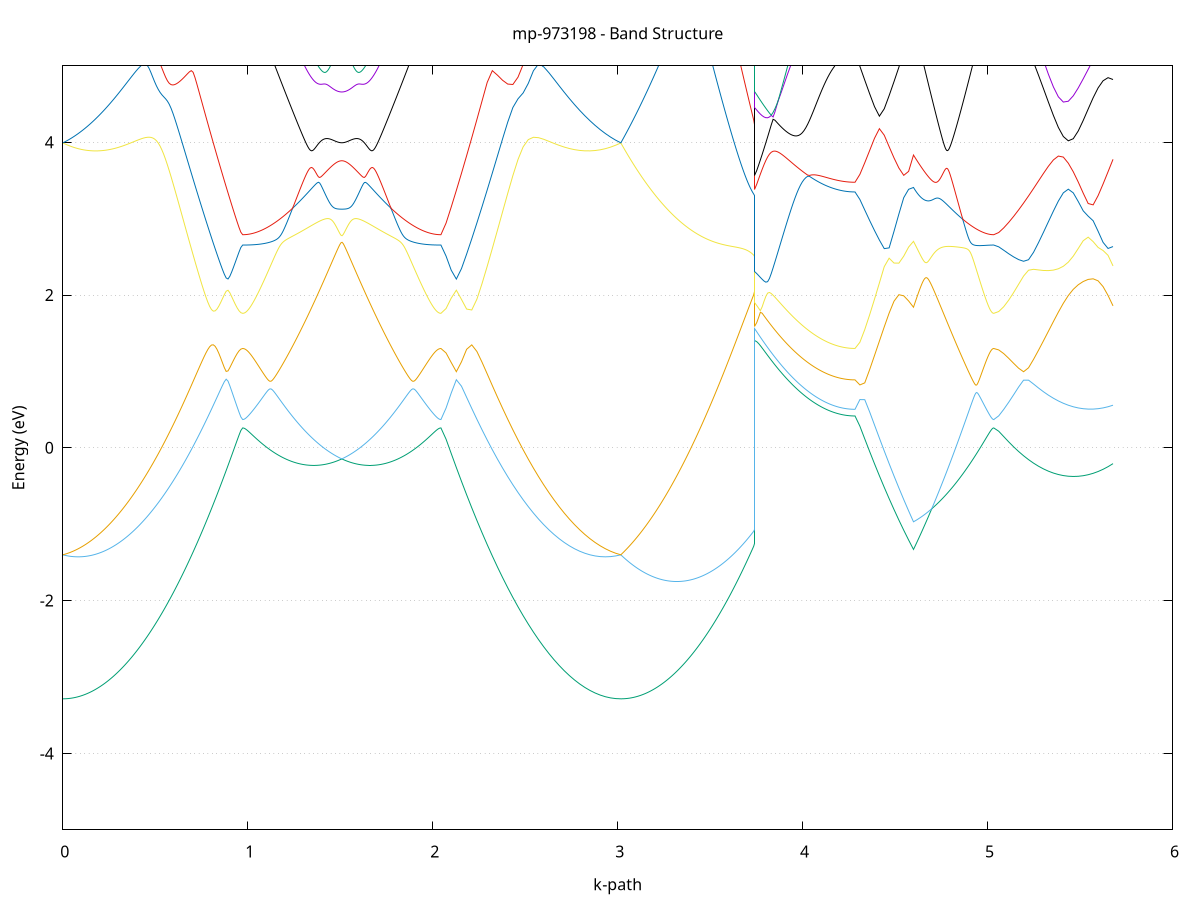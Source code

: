 set title 'mp-973198 - Band Structure'
set xlabel 'k-path'
set ylabel 'Energy (eV)'
set grid y
set yrange [-5:5]
set terminal png size 800,600
set output 'mp-973198_bands_gnuplot.png'
plot '-' using 1:2 with lines notitle, '-' using 1:2 with lines notitle, '-' using 1:2 with lines notitle, '-' using 1:2 with lines notitle, '-' using 1:2 with lines notitle, '-' using 1:2 with lines notitle, '-' using 1:2 with lines notitle, '-' using 1:2 with lines notitle, '-' using 1:2 with lines notitle, '-' using 1:2 with lines notitle, '-' using 1:2 with lines notitle, '-' using 1:2 with lines notitle, '-' using 1:2 with lines notitle, '-' using 1:2 with lines notitle, '-' using 1:2 with lines notitle, '-' using 1:2 with lines notitle, '-' using 1:2 with lines notitle, '-' using 1:2 with lines notitle, '-' using 1:2 with lines notitle, '-' using 1:2 with lines notitle
0.000000 -24.902549
0.009925 -24.902549
0.019850 -24.902549
0.029775 -24.902649
0.039700 -24.902649
0.049625 -24.902749
0.059550 -24.902749
0.069475 -24.902749
0.079400 -24.902849
0.089325 -24.902849
0.099250 -24.902849
0.109175 -24.902949
0.119100 -24.902949
0.129025 -24.902949
0.138950 -24.903049
0.148875 -24.903049
0.158800 -24.903049
0.168725 -24.903049
0.178650 -24.903049
0.188575 -24.903049
0.198500 -24.903049
0.208425 -24.903049
0.218350 -24.903049
0.228275 -24.903049
0.238200 -24.903049
0.248125 -24.903049
0.258050 -24.903049
0.267975 -24.903049
0.277900 -24.903049
0.287825 -24.902949
0.297750 -24.902949
0.307675 -24.902949
0.317600 -24.902949
0.327525 -24.902849
0.337450 -24.902849
0.347375 -24.902849
0.357300 -24.902849
0.367225 -24.902749
0.377150 -24.902749
0.387075 -24.902749
0.397000 -24.902749
0.406925 -24.902649
0.416850 -24.902649
0.426775 -24.902649
0.436700 -24.902649
0.446625 -24.902549
0.456550 -24.902549
0.466475 -24.902549
0.476400 -24.902549
0.486325 -24.902549
0.496250 -24.902549
0.506175 -24.902549
0.516100 -24.902549
0.526025 -24.902549
0.535950 -24.902649
0.545875 -24.902649
0.555800 -24.902749
0.565725 -24.902849
0.575650 -24.902949
0.585575 -24.903049
0.595501 -24.903149
0.605426 -24.903249
0.615351 -24.903449
0.625276 -24.903549
0.635201 -24.903749
0.645126 -24.903949
0.655051 -24.904149
0.664976 -24.904249
0.674901 -24.904449
0.684826 -24.904649
0.694751 -24.904849
0.704676 -24.905049
0.714601 -24.905249
0.724526 -24.905449
0.734451 -24.905649
0.744376 -24.905849
0.754301 -24.906049
0.764226 -24.906249
0.774151 -24.906349
0.784076 -24.906549
0.794001 -24.906749
0.803926 -24.906849
0.813851 -24.907049
0.823776 -24.907149
0.833701 -24.907349
0.843626 -24.907449
0.853551 -24.907549
0.863476 -24.907649
0.873401 -24.907749
0.883326 -24.907849
0.893251 -24.907949
0.903176 -24.908049
0.913101 -24.908149
0.923026 -24.908149
0.932951 -24.908249
0.942876 -24.908249
0.952801 -24.908249
0.962726 -24.908249
0.972651 -24.908249
0.972651 -24.908249
0.979058 -24.908249
0.985464 -24.908249
0.991871 -24.908249
0.998278 -24.908249
1.004685 -24.908249
1.011091 -24.908249
1.017498 -24.908249
1.023905 -24.908149
1.030312 -24.908149
1.036718 -24.908149
1.043125 -24.908049
1.049532 -24.908049
1.055939 -24.907949
1.062345 -24.907949
1.068752 -24.907949
1.075159 -24.907849
1.081566 -24.907749
1.087972 -24.907749
1.094379 -24.907649
1.100786 -24.907549
1.107193 -24.907549
1.113599 -24.907449
1.120006 -24.907349
1.126413 -24.907349
1.132820 -24.907249
1.139226 -24.907149
1.145633 -24.907049
1.152040 -24.906949
1.158447 -24.906849
1.164853 -24.906749
1.171260 -24.906649
1.177667 -24.906549
1.184074 -24.906449
1.190481 -24.906349
1.196887 -24.906249
1.203294 -24.906149
1.209701 -24.906049
1.216108 -24.905949
1.222514 -24.905849
1.228921 -24.905749
1.235328 -24.905549
1.241735 -24.905449
1.248141 -24.905349
1.254548 -24.905249
1.260955 -24.905149
1.267362 -24.904949
1.273768 -24.904849
1.280175 -24.904749
1.286582 -24.904649
1.292989 -24.904549
1.299395 -24.904349
1.305802 -24.904249
1.312209 -24.904149
1.318616 -24.904049
1.325022 -24.903949
1.331429 -24.903849
1.337836 -24.903649
1.344243 -24.903549
1.350649 -24.903449
1.350649 -24.903449
1.357015 -24.903349
1.363380 -24.903249
1.369746 -24.903149
1.376111 -24.903049
1.382477 -24.902949
1.388843 -24.902849
1.395208 -24.902849
1.401574 -24.902749
1.407939 -24.902649
1.414305 -24.902549
1.420670 -24.902549
1.427036 -24.902449
1.433401 -24.902349
1.439767 -24.902349
1.446132 -24.902249
1.452498 -24.902249
1.458863 -24.902249
1.465229 -24.902149
1.471594 -24.902149
1.477960 -24.902149
1.484325 -24.902049
1.490691 -24.902049
1.497056 -24.902049
1.503422 -24.902049
1.509787 -24.902049
1.516153 -24.902049
1.522518 -24.902049
1.528884 -24.902049
1.535249 -24.902049
1.541615 -24.902149
1.547980 -24.902149
1.554346 -24.902149
1.560711 -24.902249
1.567077 -24.902249
1.573442 -24.902349
1.579808 -24.902349
1.586173 -24.902449
1.592539 -24.902449
1.598905 -24.902549
1.605270 -24.902649
1.611636 -24.902649
1.618001 -24.902749
1.624367 -24.902849
1.630732 -24.902949
1.637098 -24.903049
1.643463 -24.903149
1.649829 -24.903249
1.656194 -24.903349
1.662560 -24.903449
1.668925 -24.903549
1.675291 -24.903649
1.681656 -24.903749
1.688022 -24.903849
1.694387 -24.903949
1.700753 -24.904049
1.707118 -24.904149
1.713484 -24.904349
1.719849 -24.904449
1.726215 -24.904549
1.732580 -24.904649
1.738946 -24.904749
1.745311 -24.904949
1.751677 -24.905049
1.758042 -24.905149
1.764408 -24.905249
1.770773 -24.905349
1.777139 -24.905549
1.783504 -24.905649
1.789870 -24.905749
1.796235 -24.905849
1.802601 -24.905949
1.808967 -24.906049
1.815332 -24.906149
1.821698 -24.906249
1.828063 -24.906349
1.834429 -24.906549
1.840794 -24.906649
1.847160 -24.906649
1.853525 -24.906749
1.859891 -24.906849
1.866256 -24.906949
1.872622 -24.907049
1.878987 -24.907149
1.885353 -24.907249
1.891718 -24.907349
1.898084 -24.907349
1.904449 -24.907449
1.910815 -24.907549
1.917180 -24.907649
1.923546 -24.907649
1.929911 -24.907749
1.936277 -24.907849
1.942642 -24.907849
1.949008 -24.907949
1.955373 -24.907949
1.961739 -24.908049
1.968104 -24.908049
1.974470 -24.908049
1.980835 -24.908149
1.987201 -24.908149
1.993566 -24.908149
1.999932 -24.908249
2.006297 -24.908249
2.012663 -24.908249
2.019029 -24.908249
2.025394 -24.908249
2.031760 -24.908249
2.038125 -24.908249
2.044491 -24.908249
2.044491 -24.908249
2.072281 -24.908249
2.100071 -24.908149
2.127861 -24.907949
2.155651 -24.907649
2.183441 -24.907349
2.211231 -24.906949
2.239021 -24.906449
2.266811 -24.905949
2.294601 -24.905449
2.322391 -24.904849
2.350181 -24.904349
2.377971 -24.903849
2.405761 -24.903349
2.433551 -24.903049
2.461341 -24.902749
2.489131 -24.902649
2.516921 -24.902549
2.544711 -24.902549
2.572501 -24.902549
2.600291 -24.902649
2.628081 -24.902749
2.655871 -24.902849
2.683661 -24.902849
2.711451 -24.902949
2.739241 -24.903049
2.767031 -24.903049
2.794821 -24.903049
2.822611 -24.903049
2.850401 -24.903049
2.878191 -24.903049
2.905981 -24.902949
2.933771 -24.902849
2.961561 -24.902749
2.989351 -24.902649
3.017141 -24.902549
3.017141 -24.902549
3.023500 -24.902549
3.029859 -24.902749
3.036218 -24.902849
3.042577 -24.902949
3.048936 -24.903049
3.055295 -24.903249
3.061654 -24.903349
3.068013 -24.903449
3.074372 -24.903549
3.080731 -24.903749
3.087090 -24.903849
3.093449 -24.903949
3.099808 -24.904049
3.106167 -24.904149
3.112526 -24.904249
3.118884 -24.904349
3.125243 -24.904449
3.131602 -24.904649
3.137961 -24.904749
3.144320 -24.904749
3.150679 -24.904849
3.157038 -24.904949
3.163397 -24.905049
3.169756 -24.905149
3.176115 -24.905249
3.182474 -24.905349
3.188833 -24.905449
3.195192 -24.905449
3.201551 -24.905549
3.207910 -24.905649
3.214269 -24.905649
3.220628 -24.905749
3.226986 -24.905849
3.233345 -24.905849
3.239704 -24.905949
3.246063 -24.905949
3.252422 -24.906049
3.258781 -24.906049
3.265140 -24.906149
3.271499 -24.906149
3.277858 -24.906149
3.284217 -24.906249
3.290576 -24.906249
3.296935 -24.906249
3.303294 -24.906349
3.309653 -24.906349
3.316012 -24.906349
3.322371 -24.906349
3.328730 -24.906349
3.335088 -24.906349
3.341447 -24.906349
3.347806 -24.906349
3.354165 -24.906349
3.360524 -24.906349
3.366883 -24.906349
3.373242 -24.906349
3.379601 -24.906349
3.385960 -24.906249
3.392319 -24.906249
3.398678 -24.906249
3.405037 -24.906249
3.411396 -24.906149
3.417755 -24.906149
3.424114 -24.906149
3.430473 -24.906049
3.436832 -24.906049
3.443190 -24.905949
3.449549 -24.905949
3.455908 -24.905849
3.462267 -24.905849
3.468626 -24.905749
3.474985 -24.905649
3.481344 -24.905649
3.487703 -24.905549
3.494062 -24.905449
3.500421 -24.905349
3.506780 -24.905349
3.513139 -24.905249
3.519498 -24.905149
3.525857 -24.905049
3.532216 -24.904949
3.538575 -24.904849
3.544934 -24.904749
3.551292 -24.904749
3.557651 -24.904649
3.564010 -24.904549
3.570369 -24.904449
3.576728 -24.904349
3.583087 -24.904149
3.589446 -24.904049
3.595805 -24.903949
3.602164 -24.903849
3.608523 -24.903749
3.614882 -24.903649
3.621241 -24.903549
3.627600 -24.903449
3.633959 -24.903349
3.640318 -24.903249
3.646677 -24.903149
3.653035 -24.903049
3.659394 -24.902949
3.665753 -24.902849
3.672112 -24.902749
3.678471 -24.902649
3.684830 -24.902549
3.691189 -24.902449
3.697548 -24.902349
3.703907 -24.902249
3.710266 -24.902249
3.716625 -24.902149
3.722984 -24.902149
3.729343 -24.902149
3.735702 -24.902149
3.742061 -24.902149
3.742061 -24.902149
3.751904 -24.902249
3.761747 -24.902349
3.771590 -24.902449
3.781433 -24.902549
3.791276 -24.902649
3.801119 -24.902849
3.810962 -24.902949
3.820805 -24.903149
3.830648 -24.903349
3.840491 -24.903449
3.850334 -24.903649
3.860177 -24.903849
3.870020 -24.904049
3.879863 -24.904149
3.889706 -24.904349
3.899549 -24.904549
3.909392 -24.904749
3.919236 -24.904849
3.929079 -24.905049
3.938922 -24.905249
3.948765 -24.905449
3.958608 -24.905549
3.968451 -24.905749
3.978294 -24.905949
3.988137 -24.906049
3.997980 -24.906249
4.007823 -24.906349
4.017666 -24.906549
4.027509 -24.906649
4.037352 -24.906849
4.047195 -24.906949
4.057038 -24.907049
4.066881 -24.907249
4.076724 -24.907349
4.086567 -24.907449
4.096410 -24.907549
4.106253 -24.907649
4.116096 -24.907749
4.125939 -24.907849
4.135783 -24.907949
4.145626 -24.908049
4.155469 -24.908149
4.165312 -24.908149
4.175155 -24.908249
4.184998 -24.908349
4.194841 -24.908349
4.204684 -24.908449
4.214527 -24.908449
4.224370 -24.908549
4.234213 -24.908549
4.244056 -24.908549
4.253899 -24.908549
4.263742 -24.908649
4.273585 -24.908649
4.283428 -24.908649
4.283428 -24.908649
4.309777 -24.908549
4.336126 -24.908449
4.362474 -24.908249
4.388823 -24.907949
4.415172 -24.907549
4.441521 -24.907049
4.467869 -24.906449
4.494218 -24.905849
4.520567 -24.905249
4.546916 -24.904549
4.573264 -24.903949
4.599613 -24.903549
4.599613 -24.903549
4.604230 -24.903549
4.608847 -24.903549
4.613463 -24.903549
4.618080 -24.903549
4.622697 -24.903549
4.627314 -24.903549
4.631931 -24.903549
4.636547 -24.903649
4.641164 -24.903649
4.645781 -24.903649
4.650398 -24.903649
4.655014 -24.903649
4.659631 -24.903749
4.664248 -24.903749
4.668865 -24.903749
4.673482 -24.903849
4.678098 -24.903849
4.682715 -24.903849
4.687332 -24.903849
4.691949 -24.903949
4.696566 -24.903949
4.701182 -24.904049
4.705799 -24.904049
4.710416 -24.904049
4.715033 -24.904149
4.719649 -24.904149
4.724266 -24.904149
4.728883 -24.904249
4.733500 -24.904249
4.738117 -24.904249
4.742733 -24.904349
4.747350 -24.904349
4.751967 -24.904349
4.756584 -24.904449
4.761200 -24.904449
4.765817 -24.904549
4.770434 -24.904549
4.775051 -24.904649
4.779668 -24.904649
4.784284 -24.904749
4.788901 -24.904849
4.793518 -24.904949
4.798135 -24.905049
4.802752 -24.905149
4.807368 -24.905249
4.811985 -24.905349
4.816602 -24.905549
4.821219 -24.905649
4.825835 -24.905749
4.830452 -24.905849
4.835069 -24.905949
4.839686 -24.906049
4.844303 -24.906149
4.848919 -24.906249
4.853536 -24.906349
4.858153 -24.906449
4.862770 -24.906549
4.867387 -24.906649
4.872003 -24.906749
4.876620 -24.906849
4.881237 -24.906849
4.885854 -24.906949
4.890470 -24.907049
4.895087 -24.907149
4.899704 -24.907249
4.904321 -24.907249
4.908938 -24.907349
4.913554 -24.907449
4.918171 -24.907449
4.922788 -24.907549
4.927405 -24.907649
4.932022 -24.907649
4.936638 -24.907749
4.941255 -24.907749
4.945872 -24.907849
4.950489 -24.907849
4.955105 -24.907949
4.959722 -24.907949
4.964339 -24.908049
4.968956 -24.908049
4.973573 -24.908049
4.978189 -24.908149
4.982806 -24.908149
4.987423 -24.908149
4.992040 -24.908149
4.996656 -24.908249
5.001273 -24.908249
5.005890 -24.908249
5.010507 -24.908249
5.015124 -24.908249
5.019740 -24.908249
5.024357 -24.908249
5.028974 -24.908249
5.033591 -24.908249
5.033591 -24.908249
5.060458 -24.908249
5.087325 -24.908149
5.114192 -24.908049
5.141060 -24.907849
5.167927 -24.907649
5.194794 -24.907349
5.221661 -24.907049
5.248529 -24.906649
5.275396 -24.906249
5.302263 -24.905849
5.329130 -24.905449
5.355998 -24.904949
5.382865 -24.904549
5.409732 -24.904149
5.436599 -24.903849
5.463467 -24.903649
5.490334 -24.903449
5.517201 -24.903449
5.544068 -24.903549
5.570936 -24.903749
5.597803 -24.904049
5.624670 -24.904449
5.651537 -24.904849
5.678404 -24.905349
e
0.000000 -24.902349
0.009925 -24.902349
0.019850 -24.902249
0.029775 -24.902249
0.039700 -24.902149
0.049625 -24.902049
0.059550 -24.902049
0.069475 -24.901949
0.079400 -24.901849
0.089325 -24.901849
0.099250 -24.901749
0.109175 -24.901649
0.119100 -24.901549
0.129025 -24.901549
0.138950 -24.901449
0.148875 -24.901349
0.158800 -24.901249
0.168725 -24.901149
0.178650 -24.901149
0.188575 -24.901049
0.198500 -24.900949
0.208425 -24.900849
0.218350 -24.900849
0.228275 -24.900749
0.238200 -24.900649
0.248125 -24.900649
0.258050 -24.900549
0.267975 -24.900449
0.277900 -24.900449
0.287825 -24.900349
0.297750 -24.900349
0.307675 -24.900249
0.317600 -24.900249
0.327525 -24.900249
0.337450 -24.900149
0.347375 -24.900149
0.357300 -24.900149
0.367225 -24.900149
0.377150 -24.900149
0.387075 -24.900149
0.397000 -24.900149
0.406925 -24.900149
0.416850 -24.900149
0.426775 -24.900249
0.436700 -24.900249
0.446625 -24.900349
0.456550 -24.900349
0.466475 -24.900449
0.476400 -24.900549
0.486325 -24.900649
0.496250 -24.900749
0.506175 -24.900849
0.516100 -24.900949
0.526025 -24.901049
0.535950 -24.901149
0.545875 -24.901249
0.555800 -24.901349
0.565725 -24.901449
0.575650 -24.901549
0.585575 -24.901649
0.595501 -24.901749
0.605426 -24.901849
0.615351 -24.902049
0.625276 -24.902149
0.635201 -24.902249
0.645126 -24.902349
0.655051 -24.902449
0.664976 -24.902549
0.674901 -24.902649
0.684826 -24.902749
0.694751 -24.902849
0.704676 -24.902949
0.714601 -24.903049
0.724526 -24.903149
0.734451 -24.903249
0.744376 -24.903449
0.754301 -24.903549
0.764226 -24.903649
0.774151 -24.903749
0.784076 -24.903849
0.794001 -24.903949
0.803926 -24.904049
0.813851 -24.904149
0.823776 -24.904149
0.833701 -24.904249
0.843626 -24.904349
0.853551 -24.904449
0.863476 -24.904449
0.873401 -24.904549
0.883326 -24.904649
0.893251 -24.904649
0.903176 -24.904749
0.913101 -24.904749
0.923026 -24.904749
0.932951 -24.904749
0.942876 -24.904849
0.952801 -24.904849
0.962726 -24.904849
0.972651 -24.904849
0.972651 -24.904849
0.979058 -24.904849
0.985464 -24.904849
0.991871 -24.904849
0.998278 -24.904849
1.004685 -24.904849
1.011091 -24.904849
1.017498 -24.904849
1.023905 -24.904849
1.030312 -24.904749
1.036718 -24.904749
1.043125 -24.904749
1.049532 -24.904749
1.055939 -24.904749
1.062345 -24.904749
1.068752 -24.904749
1.075159 -24.904749
1.081566 -24.904649
1.087972 -24.904649
1.094379 -24.904649
1.100786 -24.904649
1.107193 -24.904649
1.113599 -24.904549
1.120006 -24.904549
1.126413 -24.904549
1.132820 -24.904549
1.139226 -24.904449
1.145633 -24.904449
1.152040 -24.904449
1.158447 -24.904349
1.164853 -24.904349
1.171260 -24.904349
1.177667 -24.904249
1.184074 -24.904249
1.190481 -24.904149
1.196887 -24.904149
1.203294 -24.904049
1.209701 -24.904049
1.216108 -24.903949
1.222514 -24.903949
1.228921 -24.903949
1.235328 -24.903849
1.241735 -24.903749
1.248141 -24.903749
1.254548 -24.903649
1.260955 -24.903649
1.267362 -24.903549
1.273768 -24.903549
1.280175 -24.903449
1.286582 -24.903349
1.292989 -24.903349
1.299395 -24.903249
1.305802 -24.903249
1.312209 -24.903149
1.318616 -24.903049
1.325022 -24.903049
1.331429 -24.902949
1.337836 -24.902849
1.344243 -24.902849
1.350649 -24.902749
1.350649 -24.902749
1.357015 -24.902649
1.363380 -24.902649
1.369746 -24.902549
1.376111 -24.902449
1.382477 -24.902449
1.388843 -24.902349
1.395208 -24.902249
1.401574 -24.902249
1.407939 -24.902149
1.414305 -24.902049
1.420670 -24.902049
1.427036 -24.901949
1.433401 -24.901849
1.439767 -24.901849
1.446132 -24.901749
1.452498 -24.901749
1.458863 -24.901749
1.465229 -24.901649
1.471594 -24.901649
1.477960 -24.901649
1.484325 -24.901649
1.490691 -24.901549
1.497056 -24.901549
1.503422 -24.901549
1.509787 -24.901549
1.516153 -24.901549
1.522518 -24.901549
1.528884 -24.901549
1.535249 -24.901649
1.541615 -24.901649
1.547980 -24.901649
1.554346 -24.901649
1.560711 -24.901749
1.567077 -24.901749
1.573442 -24.901849
1.579808 -24.901849
1.586173 -24.901949
1.592539 -24.901949
1.598905 -24.902049
1.605270 -24.902149
1.611636 -24.902149
1.618001 -24.902249
1.624367 -24.902249
1.630732 -24.902349
1.637098 -24.902449
1.643463 -24.902549
1.649829 -24.902549
1.656194 -24.902649
1.662560 -24.902749
1.668925 -24.902749
1.675291 -24.902849
1.681656 -24.902949
1.688022 -24.902949
1.694387 -24.903049
1.700753 -24.903149
1.707118 -24.903149
1.713484 -24.903249
1.719849 -24.903349
1.726215 -24.903349
1.732580 -24.903449
1.738946 -24.903449
1.745311 -24.903549
1.751677 -24.903549
1.758042 -24.903649
1.764408 -24.903749
1.770773 -24.903749
1.777139 -24.903849
1.783504 -24.903849
1.789870 -24.903949
1.796235 -24.903949
1.802601 -24.904049
1.808967 -24.904049
1.815332 -24.904149
1.821698 -24.904149
1.828063 -24.904149
1.834429 -24.904249
1.840794 -24.904249
1.847160 -24.904349
1.853525 -24.904349
1.859891 -24.904349
1.866256 -24.904449
1.872622 -24.904449
1.878987 -24.904449
1.885353 -24.904549
1.891718 -24.904549
1.898084 -24.904549
1.904449 -24.904549
1.910815 -24.904649
1.917180 -24.904649
1.923546 -24.904649
1.929911 -24.904649
1.936277 -24.904749
1.942642 -24.904749
1.949008 -24.904749
1.955373 -24.904749
1.961739 -24.904749
1.968104 -24.904749
1.974470 -24.904749
1.980835 -24.904749
1.987201 -24.904849
1.993566 -24.904849
1.999932 -24.904849
2.006297 -24.904849
2.012663 -24.904849
2.019029 -24.904849
2.025394 -24.904849
2.031760 -24.904849
2.038125 -24.904849
2.044491 -24.904849
2.044491 -24.904849
2.072281 -24.904849
2.100071 -24.904749
2.127861 -24.904649
2.155651 -24.904449
2.183441 -24.904249
2.211231 -24.904049
2.239021 -24.903749
2.266811 -24.903449
2.294601 -24.903149
2.322391 -24.902849
2.350181 -24.902549
2.377971 -24.902249
2.405761 -24.901949
2.433551 -24.901649
2.461341 -24.901349
2.489131 -24.901049
2.516921 -24.900749
2.544711 -24.900449
2.572501 -24.900349
2.600291 -24.900149
2.628081 -24.900149
2.655871 -24.900149
2.683661 -24.900149
2.711451 -24.900249
2.739241 -24.900449
2.767031 -24.900549
2.794821 -24.900749
2.822611 -24.900949
2.850401 -24.901249
2.878191 -24.901449
2.905981 -24.901649
2.933771 -24.901849
2.961561 -24.902049
2.989351 -24.902249
3.017141 -24.902349
3.017141 -24.902349
3.023500 -24.902249
3.029859 -24.902149
3.036218 -24.901949
3.042577 -24.901849
3.048936 -24.901749
3.055295 -24.901549
3.061654 -24.901449
3.068013 -24.901249
3.074372 -24.901149
3.080731 -24.900949
3.087090 -24.900849
3.093449 -24.900749
3.099808 -24.900549
3.106167 -24.900449
3.112526 -24.900249
3.118884 -24.900149
3.125243 -24.899949
3.131602 -24.899849
3.137961 -24.899649
3.144320 -24.899549
3.150679 -24.899349
3.157038 -24.899249
3.163397 -24.899049
3.169756 -24.898949
3.176115 -24.898749
3.182474 -24.898649
3.188833 -24.898449
3.195192 -24.898349
3.201551 -24.898249
3.207910 -24.898049
3.214269 -24.897949
3.220628 -24.897749
3.226986 -24.897649
3.233345 -24.897549
3.239704 -24.897349
3.246063 -24.897249
3.252422 -24.897149
3.258781 -24.897049
3.265140 -24.896849
3.271499 -24.896749
3.277858 -24.896649
3.284217 -24.896549
3.290576 -24.896449
3.296935 -24.896349
3.303294 -24.896149
3.309653 -24.896049
3.316012 -24.895949
3.322371 -24.895849
3.328730 -24.895849
3.335088 -24.895749
3.341447 -24.895649
3.347806 -24.895549
3.354165 -24.895449
3.360524 -24.895449
3.366883 -24.895349
3.373242 -24.895249
3.379601 -24.895249
3.385960 -24.895149
3.392319 -24.895149
3.398678 -24.895049
3.405037 -24.895049
3.411396 -24.895049
3.417755 -24.894949
3.424114 -24.894949
3.430473 -24.894949
3.436832 -24.894949
3.443190 -24.894949
3.449549 -24.894949
3.455908 -24.894949
3.462267 -24.894949
3.468626 -24.894949
3.474985 -24.894949
3.481344 -24.894949
3.487703 -24.895049
3.494062 -24.895049
3.500421 -24.895149
3.506780 -24.895149
3.513139 -24.895249
3.519498 -24.895249
3.525857 -24.895349
3.532216 -24.895349
3.538575 -24.895449
3.544934 -24.895549
3.551292 -24.895649
3.557651 -24.895649
3.564010 -24.895749
3.570369 -24.895849
3.576728 -24.895949
3.583087 -24.896049
3.589446 -24.896149
3.595805 -24.896249
3.602164 -24.896449
3.608523 -24.896549
3.614882 -24.896649
3.621241 -24.896749
3.627600 -24.896949
3.633959 -24.897049
3.640318 -24.897249
3.646677 -24.897349
3.653035 -24.897549
3.659394 -24.897749
3.665753 -24.897949
3.672112 -24.898149
3.678471 -24.898349
3.684830 -24.898549
3.691189 -24.898749
3.697548 -24.898949
3.703907 -24.899149
3.710266 -24.899449
3.716625 -24.899649
3.722984 -24.899849
3.729343 -24.900049
3.735702 -24.900249
3.742061 -24.900449
3.742061 -24.900449
3.751904 -24.900449
3.761747 -24.900449
3.771590 -24.900449
3.781433 -24.900449
3.791276 -24.900449
3.801119 -24.900449
3.810962 -24.900549
3.820805 -24.900549
3.830648 -24.900649
3.840491 -24.900749
3.850334 -24.900849
3.860177 -24.900949
3.870020 -24.901049
3.879863 -24.901149
3.889706 -24.901249
3.899549 -24.901349
3.909392 -24.901449
3.919236 -24.901549
3.929079 -24.901649
3.938922 -24.901749
3.948765 -24.901949
3.958608 -24.902049
3.968451 -24.902149
3.978294 -24.902249
3.988137 -24.902449
3.997980 -24.902549
4.007823 -24.902649
4.017666 -24.902749
4.027509 -24.902849
4.037352 -24.902949
4.047195 -24.903049
4.057038 -24.903149
4.066881 -24.903249
4.076724 -24.903349
4.086567 -24.903449
4.096410 -24.903549
4.106253 -24.903649
4.116096 -24.903749
4.125939 -24.903849
4.135783 -24.903849
4.145626 -24.903949
4.155469 -24.904049
4.165312 -24.904049
4.175155 -24.904149
4.184998 -24.904149
4.194841 -24.904249
4.204684 -24.904249
4.214527 -24.904349
4.224370 -24.904349
4.234213 -24.904349
4.244056 -24.904349
4.253899 -24.904449
4.263742 -24.904449
4.273585 -24.904449
4.283428 -24.904449
4.283428 -24.904449
4.309777 -24.904349
4.336126 -24.904249
4.362474 -24.904049
4.388823 -24.903749
4.415172 -24.903349
4.441521 -24.902849
4.467869 -24.902349
4.494218 -24.901849
4.520567 -24.901249
4.546916 -24.900849
4.573264 -24.900549
4.599613 -24.900249
4.599613 -24.900249
4.604230 -24.900149
4.608847 -24.900149
4.613463 -24.900149
4.618080 -24.900049
4.622697 -24.900049
4.627314 -24.900049
4.631931 -24.899949
4.636547 -24.899949
4.641164 -24.900049
4.645781 -24.900149
4.650398 -24.900249
4.655014 -24.900349
4.659631 -24.900549
4.664248 -24.900649
4.668865 -24.900849
4.673482 -24.900949
4.678098 -24.901149
4.682715 -24.901349
4.687332 -24.901449
4.691949 -24.901649
4.696566 -24.901849
4.701182 -24.901949
4.705799 -24.902149
4.710416 -24.902249
4.715033 -24.902449
4.719649 -24.902549
4.724266 -24.902749
4.728883 -24.902849
4.733500 -24.903049
4.738117 -24.903149
4.742733 -24.903349
4.747350 -24.903449
4.751967 -24.903549
4.756584 -24.903749
4.761200 -24.903849
4.765817 -24.903949
4.770434 -24.904049
4.775051 -24.904249
4.779668 -24.904249
4.784284 -24.904349
4.788901 -24.904449
4.793518 -24.904449
4.798135 -24.904549
4.802752 -24.904549
4.807368 -24.904549
4.811985 -24.904649
4.816602 -24.904649
4.821219 -24.904649
4.825835 -24.904649
4.830452 -24.904749
4.835069 -24.904749
4.839686 -24.904749
4.844303 -24.904749
4.848919 -24.904749
4.853536 -24.904849
4.858153 -24.904849
4.862770 -24.904849
4.867387 -24.904849
4.872003 -24.904849
4.876620 -24.904849
4.881237 -24.904849
4.885854 -24.904849
4.890470 -24.904849
4.895087 -24.904849
4.899704 -24.904849
4.904321 -24.904849
4.908938 -24.904949
4.913554 -24.904949
4.918171 -24.904949
4.922788 -24.904949
4.927405 -24.904949
4.932022 -24.904949
4.936638 -24.904949
4.941255 -24.904949
4.945872 -24.904849
4.950489 -24.904849
4.955105 -24.904849
4.959722 -24.904849
4.964339 -24.904849
4.968956 -24.904849
4.973573 -24.904849
4.978189 -24.904849
4.982806 -24.904849
4.987423 -24.904849
4.992040 -24.904849
4.996656 -24.904849
5.001273 -24.904849
5.005890 -24.904849
5.010507 -24.904849
5.015124 -24.904849
5.019740 -24.904849
5.024357 -24.904849
5.028974 -24.904849
5.033591 -24.904849
5.033591 -24.904849
5.060458 -24.904849
5.087325 -24.904749
5.114192 -24.904649
5.141060 -24.904449
5.167927 -24.904249
5.194794 -24.903949
5.221661 -24.903749
5.248529 -24.903349
5.275396 -24.903049
5.302263 -24.902649
5.329130 -24.902349
5.355998 -24.901949
5.382865 -24.901649
5.409732 -24.901249
5.436599 -24.900949
5.463467 -24.900749
5.490334 -24.900549
5.517201 -24.900449
5.544068 -24.900549
5.570936 -24.900749
5.597803 -24.901049
5.624670 -24.901349
5.651537 -24.901649
5.678404 -24.901949
e
0.000000 -24.877549
0.009925 -24.877549
0.019850 -24.877549
0.029775 -24.877649
0.039700 -24.877649
0.049625 -24.877749
0.059550 -24.877749
0.069475 -24.877849
0.079400 -24.877949
0.089325 -24.878149
0.099250 -24.878249
0.109175 -24.878349
0.119100 -24.878549
0.129025 -24.878649
0.138950 -24.878849
0.148875 -24.879049
0.158800 -24.879249
0.168725 -24.879449
0.178650 -24.879649
0.188575 -24.879849
0.198500 -24.880049
0.208425 -24.880349
0.218350 -24.880549
0.228275 -24.880849
0.238200 -24.881049
0.248125 -24.881349
0.258050 -24.881649
0.267975 -24.881949
0.277900 -24.882149
0.287825 -24.882449
0.297750 -24.882749
0.307675 -24.883149
0.317600 -24.883449
0.327525 -24.883749
0.337450 -24.884049
0.347375 -24.884449
0.357300 -24.884749
0.367225 -24.885049
0.377150 -24.885449
0.387075 -24.885749
0.397000 -24.886149
0.406925 -24.886449
0.416850 -24.886849
0.426775 -24.887149
0.436700 -24.887549
0.446625 -24.887949
0.456550 -24.888249
0.466475 -24.888649
0.476400 -24.889049
0.486325 -24.889349
0.496250 -24.889749
0.506175 -24.890149
0.516100 -24.890549
0.526025 -24.890849
0.535950 -24.891249
0.545875 -24.891649
0.555800 -24.892049
0.565725 -24.892349
0.575650 -24.892749
0.585575 -24.893149
0.595501 -24.893549
0.605426 -24.893949
0.615351 -24.894249
0.625276 -24.894649
0.635201 -24.895049
0.645126 -24.895449
0.655051 -24.895749
0.664976 -24.896149
0.674901 -24.896449
0.684826 -24.896849
0.694751 -24.897149
0.704676 -24.897549
0.714601 -24.897849
0.724526 -24.898149
0.734451 -24.898449
0.744376 -24.898749
0.754301 -24.899049
0.764226 -24.899349
0.774151 -24.899649
0.784076 -24.899949
0.794001 -24.900149
0.803926 -24.900449
0.813851 -24.900649
0.823776 -24.900849
0.833701 -24.901049
0.843626 -24.901249
0.853551 -24.901449
0.863476 -24.901649
0.873401 -24.901749
0.883326 -24.901949
0.893251 -24.902049
0.903176 -24.902149
0.913101 -24.902249
0.923026 -24.902349
0.932951 -24.902449
0.942876 -24.902549
0.952801 -24.902549
0.962726 -24.902549
0.972651 -24.902549
0.972651 -24.902549
0.979058 -24.902549
0.985464 -24.902549
0.991871 -24.902549
0.998278 -24.902549
1.004685 -24.902549
1.011091 -24.902549
1.017498 -24.902449
1.023905 -24.902449
1.030312 -24.902449
1.036718 -24.902349
1.043125 -24.902349
1.049532 -24.902349
1.055939 -24.902249
1.062345 -24.902249
1.068752 -24.902149
1.075159 -24.902149
1.081566 -24.902049
1.087972 -24.901949
1.094379 -24.901949
1.100786 -24.901849
1.107193 -24.901749
1.113599 -24.901749
1.120006 -24.901649
1.126413 -24.901549
1.132820 -24.901449
1.139226 -24.901449
1.145633 -24.901349
1.152040 -24.901249
1.158447 -24.901149
1.164853 -24.901049
1.171260 -24.900949
1.177667 -24.900849
1.184074 -24.900749
1.190481 -24.900649
1.196887 -24.900549
1.203294 -24.900449
1.209701 -24.900349
1.216108 -24.900249
1.222514 -24.900149
1.228921 -24.900049
1.235328 -24.899949
1.241735 -24.899849
1.248141 -24.899749
1.254548 -24.899649
1.260955 -24.899549
1.267362 -24.899349
1.273768 -24.899249
1.280175 -24.899149
1.286582 -24.899049
1.292989 -24.898949
1.299395 -24.898849
1.305802 -24.898749
1.312209 -24.898649
1.318616 -24.898549
1.325022 -24.898449
1.331429 -24.898249
1.337836 -24.898149
1.344243 -24.898049
1.350649 -24.897949
1.350649 -24.897949
1.357015 -24.897849
1.363380 -24.897749
1.369746 -24.897649
1.376111 -24.897549
1.382477 -24.897549
1.388843 -24.897449
1.395208 -24.897349
1.401574 -24.897249
1.407939 -24.897149
1.414305 -24.897149
1.420670 -24.897049
1.427036 -24.896949
1.433401 -24.896949
1.439767 -24.896849
1.446132 -24.896749
1.452498 -24.896749
1.458863 -24.896649
1.465229 -24.896649
1.471594 -24.896649
1.477960 -24.896549
1.484325 -24.896549
1.490691 -24.896549
1.497056 -24.896549
1.503422 -24.896549
1.509787 -24.896449
1.516153 -24.896549
1.522518 -24.896549
1.528884 -24.896549
1.535249 -24.896549
1.541615 -24.896549
1.547980 -24.896649
1.554346 -24.896649
1.560711 -24.896749
1.567077 -24.896749
1.573442 -24.896849
1.579808 -24.896849
1.586173 -24.896949
1.592539 -24.896949
1.598905 -24.897049
1.605270 -24.897149
1.611636 -24.897249
1.618001 -24.897249
1.624367 -24.897349
1.630732 -24.897449
1.637098 -24.897549
1.643463 -24.897649
1.649829 -24.897749
1.656194 -24.897849
1.662560 -24.897949
1.668925 -24.898049
1.675291 -24.898149
1.681656 -24.898249
1.688022 -24.898349
1.694387 -24.898449
1.700753 -24.898549
1.707118 -24.898649
1.713484 -24.898749
1.719849 -24.898849
1.726215 -24.898949
1.732580 -24.899049
1.738946 -24.899249
1.745311 -24.899349
1.751677 -24.899449
1.758042 -24.899549
1.764408 -24.899649
1.770773 -24.899749
1.777139 -24.899849
1.783504 -24.899949
1.789870 -24.900049
1.796235 -24.900149
1.802601 -24.900249
1.808967 -24.900349
1.815332 -24.900449
1.821698 -24.900549
1.828063 -24.900649
1.834429 -24.900749
1.840794 -24.900849
1.847160 -24.900949
1.853525 -24.901049
1.859891 -24.901149
1.866256 -24.901249
1.872622 -24.901349
1.878987 -24.901449
1.885353 -24.901549
1.891718 -24.901549
1.898084 -24.901649
1.904449 -24.901749
1.910815 -24.901849
1.917180 -24.901849
1.923546 -24.901949
1.929911 -24.902049
1.936277 -24.902049
1.942642 -24.902149
1.949008 -24.902149
1.955373 -24.902249
1.961739 -24.902249
1.968104 -24.902349
1.974470 -24.902349
1.980835 -24.902449
1.987201 -24.902449
1.993566 -24.902449
1.999932 -24.902449
2.006297 -24.902549
2.012663 -24.902549
2.019029 -24.902549
2.025394 -24.902549
2.031760 -24.902549
2.038125 -24.902549
2.044491 -24.902549
2.044491 -24.902549
2.072281 -24.902549
2.100071 -24.902349
2.127861 -24.902049
2.155651 -24.901649
2.183441 -24.901049
2.211231 -24.900449
2.239021 -24.899749
2.266811 -24.898949
2.294601 -24.898049
2.322391 -24.897149
2.350181 -24.896249
2.377971 -24.895149
2.405761 -24.894149
2.433551 -24.893049
2.461341 -24.892049
2.489131 -24.890949
2.516921 -24.889949
2.544711 -24.888849
2.572501 -24.887849
2.600291 -24.886849
2.628081 -24.885849
2.655871 -24.884849
2.683661 -24.883949
2.711451 -24.883049
2.739241 -24.882249
2.767031 -24.881449
2.794821 -24.880649
2.822611 -24.879949
2.850401 -24.879349
2.878191 -24.878849
2.905981 -24.878449
2.933771 -24.878049
2.961561 -24.877749
2.989351 -24.877649
3.017141 -24.877549
3.017141 -24.877549
3.023500 -24.877549
3.029859 -24.877549
3.036218 -24.877549
3.042577 -24.877649
3.048936 -24.877649
3.055295 -24.877649
3.061654 -24.877749
3.068013 -24.877749
3.074372 -24.877849
3.080731 -24.877849
3.087090 -24.877949
3.093449 -24.878049
3.099808 -24.878149
3.106167 -24.878149
3.112526 -24.878249
3.118884 -24.878349
3.125243 -24.878449
3.131602 -24.878549
3.137961 -24.878649
3.144320 -24.878749
3.150679 -24.878849
3.157038 -24.878949
3.163397 -24.879049
3.169756 -24.879149
3.176115 -24.879249
3.182474 -24.879449
3.188833 -24.879549
3.195192 -24.879649
3.201551 -24.879849
3.207910 -24.879949
3.214269 -24.880049
3.220628 -24.880249
3.226986 -24.880349
3.233345 -24.880549
3.239704 -24.880649
3.246063 -24.880849
3.252422 -24.881049
3.258781 -24.881149
3.265140 -24.881349
3.271499 -24.881549
3.277858 -24.881649
3.284217 -24.881849
3.290576 -24.882049
3.296935 -24.882249
3.303294 -24.882449
3.309653 -24.882649
3.316012 -24.882849
3.322371 -24.883049
3.328730 -24.883249
3.335088 -24.883449
3.341447 -24.883649
3.347806 -24.883849
3.354165 -24.884049
3.360524 -24.884249
3.366883 -24.884449
3.373242 -24.884649
3.379601 -24.884949
3.385960 -24.885149
3.392319 -24.885349
3.398678 -24.885649
3.405037 -24.885849
3.411396 -24.886049
3.417755 -24.886349
3.424114 -24.886549
3.430473 -24.886849
3.436832 -24.887049
3.443190 -24.887349
3.449549 -24.887549
3.455908 -24.887849
3.462267 -24.888049
3.468626 -24.888349
3.474985 -24.888549
3.481344 -24.888849
3.487703 -24.889149
3.494062 -24.889349
3.500421 -24.889649
3.506780 -24.889949
3.513139 -24.890249
3.519498 -24.890449
3.525857 -24.890749
3.532216 -24.891049
3.538575 -24.891349
3.544934 -24.891549
3.551292 -24.891849
3.557651 -24.892149
3.564010 -24.892449
3.570369 -24.892749
3.576728 -24.892949
3.583087 -24.893249
3.589446 -24.893549
3.595805 -24.893849
3.602164 -24.894049
3.608523 -24.894349
3.614882 -24.894649
3.621241 -24.894849
3.627600 -24.895149
3.633959 -24.895349
3.640318 -24.895549
3.646677 -24.895849
3.653035 -24.896049
3.659394 -24.896249
3.665753 -24.896449
3.672112 -24.896549
3.678471 -24.896749
3.684830 -24.896949
3.691189 -24.897049
3.697548 -24.897149
3.703907 -24.897249
3.710266 -24.897349
3.716625 -24.897449
3.722984 -24.897549
3.729343 -24.897649
3.735702 -24.897749
3.742061 -24.897749
3.742061 -24.897449
3.751904 -24.897549
3.761747 -24.897649
3.771590 -24.897749
3.781433 -24.897749
3.791276 -24.897849
3.801119 -24.897949
3.810962 -24.898049
3.820805 -24.898049
3.830648 -24.898149
3.840491 -24.898249
3.850334 -24.898349
3.860177 -24.898449
3.870020 -24.898549
3.879863 -24.898649
3.889706 -24.898749
3.899549 -24.898949
3.909392 -24.899049
3.919236 -24.899149
3.929079 -24.899249
3.938922 -24.899349
3.948765 -24.899549
3.958608 -24.899649
3.968451 -24.899749
3.978294 -24.899849
3.988137 -24.899949
3.997980 -24.900149
4.007823 -24.900249
4.017666 -24.900349
4.027509 -24.900449
4.037352 -24.900549
4.047195 -24.900649
4.057038 -24.900749
4.066881 -24.900849
4.076724 -24.900949
4.086567 -24.901049
4.096410 -24.901149
4.106253 -24.901249
4.116096 -24.901349
4.125939 -24.901449
4.135783 -24.901449
4.145626 -24.901549
4.155469 -24.901649
4.165312 -24.901649
4.175155 -24.901749
4.184998 -24.901749
4.194841 -24.901849
4.204684 -24.901849
4.214527 -24.901949
4.224370 -24.901949
4.234213 -24.901949
4.244056 -24.901949
4.253899 -24.902049
4.263742 -24.902049
4.273585 -24.902049
4.283428 -24.902049
4.283428 -24.902049
4.309777 -24.902049
4.336126 -24.901949
4.362474 -24.901749
4.388823 -24.901549
4.415172 -24.901349
4.441521 -24.901049
4.467869 -24.900749
4.494218 -24.900449
4.520567 -24.900049
4.546916 -24.899549
4.573264 -24.898849
4.599613 -24.898149
4.599613 -24.898149
4.604230 -24.898249
4.608847 -24.898449
4.613463 -24.898649
4.618080 -24.898849
4.622697 -24.898949
4.627314 -24.899149
4.631931 -24.899249
4.636547 -24.899449
4.641164 -24.899449
4.645781 -24.899549
4.650398 -24.899549
4.655014 -24.899449
4.659631 -24.899449
4.664248 -24.899349
4.668865 -24.899249
4.673482 -24.899249
4.678098 -24.899149
4.682715 -24.899049
4.687332 -24.899049
4.691949 -24.898949
4.696566 -24.898849
4.701182 -24.898849
4.705799 -24.898749
4.710416 -24.898649
4.715033 -24.898649
4.719649 -24.898649
4.724266 -24.898549
4.728883 -24.898549
4.733500 -24.898549
4.738117 -24.898549
4.742733 -24.898649
4.747350 -24.898649
4.751967 -24.898749
4.756584 -24.898749
4.761200 -24.898849
4.765817 -24.898949
4.770434 -24.898949
4.775051 -24.899049
4.779668 -24.899149
4.784284 -24.899249
4.788901 -24.899349
4.793518 -24.899449
4.798135 -24.899549
4.802752 -24.899649
4.807368 -24.899749
4.811985 -24.899749
4.816602 -24.899849
4.821219 -24.899949
4.825835 -24.900049
4.830452 -24.900149
4.835069 -24.900249
4.839686 -24.900349
4.844303 -24.900449
4.848919 -24.900549
4.853536 -24.900649
4.858153 -24.900649
4.862770 -24.900749
4.867387 -24.900849
4.872003 -24.900949
4.876620 -24.901049
4.881237 -24.901049
4.885854 -24.901149
4.890470 -24.901249
4.895087 -24.901349
4.899704 -24.901349
4.904321 -24.901449
4.908938 -24.901549
4.913554 -24.901649
4.918171 -24.901649
4.922788 -24.901749
4.927405 -24.901849
4.932022 -24.901849
4.936638 -24.901949
4.941255 -24.901949
4.945872 -24.902049
4.950489 -24.902049
4.955105 -24.902149
4.959722 -24.902149
4.964339 -24.902249
4.968956 -24.902249
4.973573 -24.902349
4.978189 -24.902349
4.982806 -24.902349
4.987423 -24.902449
4.992040 -24.902449
4.996656 -24.902449
5.001273 -24.902549
5.005890 -24.902549
5.010507 -24.902549
5.015124 -24.902549
5.019740 -24.902549
5.024357 -24.902549
5.028974 -24.902549
5.033591 -24.902549
5.033591 -24.902549
5.060458 -24.902549
5.087325 -24.902449
5.114192 -24.902349
5.141060 -24.902249
5.167927 -24.902049
5.194794 -24.901849
5.221661 -24.901549
5.248529 -24.901249
5.275396 -24.900949
5.302263 -24.900749
5.329130 -24.900449
5.355998 -24.900249
5.382865 -24.900049
5.409732 -24.899849
5.436599 -24.899849
5.463467 -24.899849
5.490334 -24.899849
5.517201 -24.899849
5.544068 -24.899749
5.570936 -24.899649
5.597803 -24.899549
5.624670 -24.899549
5.651537 -24.899649
5.678404 -24.899749
e
0.000000 -24.877549
0.009925 -24.877549
0.019850 -24.877549
0.029775 -24.877549
0.039700 -24.877549
0.049625 -24.877549
0.059550 -24.877649
0.069475 -24.877649
0.079400 -24.877649
0.089325 -24.877749
0.099250 -24.877749
0.109175 -24.877749
0.119100 -24.877849
0.129025 -24.877949
0.138950 -24.878049
0.148875 -24.878149
0.158800 -24.878249
0.168725 -24.878449
0.178650 -24.878549
0.188575 -24.878749
0.198500 -24.878849
0.208425 -24.879049
0.218350 -24.879249
0.228275 -24.879449
0.238200 -24.879549
0.248125 -24.879749
0.258050 -24.879949
0.267975 -24.880149
0.277900 -24.880349
0.287825 -24.880549
0.297750 -24.880849
0.307675 -24.881049
0.317600 -24.881249
0.327525 -24.881449
0.337450 -24.881649
0.347375 -24.881849
0.357300 -24.882149
0.367225 -24.882349
0.377150 -24.882649
0.387075 -24.882849
0.397000 -24.883149
0.406925 -24.883449
0.416850 -24.883749
0.426775 -24.884149
0.436700 -24.884449
0.446625 -24.884849
0.456550 -24.885149
0.466475 -24.885549
0.476400 -24.885849
0.486325 -24.886249
0.496250 -24.886549
0.506175 -24.886949
0.516100 -24.887249
0.526025 -24.887549
0.535950 -24.887849
0.545875 -24.888149
0.555800 -24.888449
0.565725 -24.888649
0.575650 -24.888949
0.585575 -24.889149
0.595501 -24.889349
0.605426 -24.889549
0.615351 -24.889749
0.625276 -24.889849
0.635201 -24.890049
0.645126 -24.890149
0.655051 -24.890249
0.664976 -24.890349
0.674901 -24.890449
0.684826 -24.890449
0.694751 -24.890549
0.704676 -24.890549
0.714601 -24.890649
0.724526 -24.890649
0.734451 -24.890649
0.744376 -24.890649
0.754301 -24.890549
0.764226 -24.890549
0.774151 -24.890549
0.784076 -24.890449
0.794001 -24.890449
0.803926 -24.890349
0.813851 -24.890349
0.823776 -24.890249
0.833701 -24.890149
0.843626 -24.890149
0.853551 -24.890049
0.863476 -24.889949
0.873401 -24.889949
0.883326 -24.889849
0.893251 -24.889849
0.903176 -24.889749
0.913101 -24.889749
0.923026 -24.889649
0.932951 -24.889649
0.942876 -24.889549
0.952801 -24.889549
0.962726 -24.889549
0.972651 -24.889549
0.972651 -24.889549
0.979058 -24.889549
0.985464 -24.889549
0.991871 -24.889549
0.998278 -24.889649
1.004685 -24.889649
1.011091 -24.889749
1.017498 -24.889749
1.023905 -24.889849
1.030312 -24.889949
1.036718 -24.889949
1.043125 -24.890049
1.049532 -24.890149
1.055939 -24.890249
1.062345 -24.890349
1.068752 -24.890449
1.075159 -24.890549
1.081566 -24.890649
1.087972 -24.890749
1.094379 -24.890849
1.100786 -24.890949
1.107193 -24.891049
1.113599 -24.891249
1.120006 -24.891349
1.126413 -24.891449
1.132820 -24.891549
1.139226 -24.891649
1.145633 -24.891749
1.152040 -24.891949
1.158447 -24.892049
1.164853 -24.892149
1.171260 -24.892249
1.177667 -24.892349
1.184074 -24.892449
1.190481 -24.892649
1.196887 -24.892749
1.203294 -24.892849
1.209701 -24.892949
1.216108 -24.893049
1.222514 -24.893149
1.228921 -24.893349
1.235328 -24.893449
1.241735 -24.893549
1.248141 -24.893649
1.254548 -24.893749
1.260955 -24.893849
1.267362 -24.893949
1.273768 -24.894049
1.280175 -24.894149
1.286582 -24.894249
1.292989 -24.894349
1.299395 -24.894449
1.305802 -24.894549
1.312209 -24.894649
1.318616 -24.894749
1.325022 -24.894849
1.331429 -24.894949
1.337836 -24.895049
1.344243 -24.895149
1.350649 -24.895149
1.350649 -24.895149
1.357015 -24.895249
1.363380 -24.895349
1.369746 -24.895449
1.376111 -24.895449
1.382477 -24.895549
1.388843 -24.895649
1.395208 -24.895649
1.401574 -24.895749
1.407939 -24.895749
1.414305 -24.895849
1.420670 -24.895849
1.427036 -24.895949
1.433401 -24.895949
1.439767 -24.896049
1.446132 -24.896049
1.452498 -24.896049
1.458863 -24.896149
1.465229 -24.896149
1.471594 -24.896149
1.477960 -24.896149
1.484325 -24.896249
1.490691 -24.896249
1.497056 -24.896249
1.503422 -24.896249
1.509787 -24.896249
1.516153 -24.896249
1.522518 -24.896249
1.528884 -24.896249
1.535249 -24.896249
1.541615 -24.896149
1.547980 -24.896149
1.554346 -24.896149
1.560711 -24.896049
1.567077 -24.896049
1.573442 -24.896049
1.579808 -24.895949
1.586173 -24.895949
1.592539 -24.895949
1.598905 -24.895849
1.605270 -24.895849
1.611636 -24.895749
1.618001 -24.895749
1.624367 -24.895649
1.630732 -24.895549
1.637098 -24.895549
1.643463 -24.895449
1.649829 -24.895349
1.656194 -24.895349
1.662560 -24.895249
1.668925 -24.895149
1.675291 -24.895049
1.681656 -24.894949
1.688022 -24.894949
1.694387 -24.894849
1.700753 -24.894749
1.707118 -24.894649
1.713484 -24.894549
1.719849 -24.894449
1.726215 -24.894349
1.732580 -24.894249
1.738946 -24.894149
1.745311 -24.894049
1.751677 -24.893949
1.758042 -24.893849
1.764408 -24.893749
1.770773 -24.893649
1.777139 -24.893549
1.783504 -24.893349
1.789870 -24.893249
1.796235 -24.893149
1.802601 -24.893049
1.808967 -24.892949
1.815332 -24.892849
1.821698 -24.892749
1.828063 -24.892549
1.834429 -24.892449
1.840794 -24.892349
1.847160 -24.892249
1.853525 -24.892149
1.859891 -24.892049
1.866256 -24.891849
1.872622 -24.891749
1.878987 -24.891649
1.885353 -24.891549
1.891718 -24.891449
1.898084 -24.891349
1.904449 -24.891149
1.910815 -24.891049
1.917180 -24.890949
1.923546 -24.890849
1.929911 -24.890749
1.936277 -24.890649
1.942642 -24.890549
1.949008 -24.890449
1.955373 -24.890349
1.961739 -24.890249
1.968104 -24.890149
1.974470 -24.890049
1.980835 -24.889949
1.987201 -24.889949
1.993566 -24.889849
1.999932 -24.889749
2.006297 -24.889749
2.012663 -24.889649
2.019029 -24.889649
2.025394 -24.889549
2.031760 -24.889549
2.038125 -24.889549
2.044491 -24.889549
2.044491 -24.889549
2.072281 -24.889549
2.100071 -24.889649
2.127861 -24.889849
2.155651 -24.890049
2.183441 -24.890149
2.211231 -24.890349
2.239021 -24.890549
2.266811 -24.890549
2.294601 -24.890649
2.322391 -24.890549
2.350181 -24.890349
2.377971 -24.890049
2.405761 -24.889649
2.433551 -24.889149
2.461341 -24.888449
2.489131 -24.887649
2.516921 -24.886749
2.544711 -24.885749
2.572501 -24.884749
2.600291 -24.883749
2.628081 -24.882949
2.655871 -24.882249
2.683661 -24.881549
2.711451 -24.880949
2.739241 -24.880349
2.767031 -24.879849
2.794821 -24.879349
2.822611 -24.878849
2.850401 -24.878349
2.878191 -24.878049
2.905981 -24.877749
2.933771 -24.877649
2.961561 -24.877549
2.989351 -24.877549
3.017141 -24.877549
3.017141 -24.877549
3.023500 -24.877549
3.029859 -24.877549
3.036218 -24.877549
3.042577 -24.877549
3.048936 -24.877549
3.055295 -24.877549
3.061654 -24.877549
3.068013 -24.877649
3.074372 -24.877649
3.080731 -24.877649
3.087090 -24.877649
3.093449 -24.877649
3.099808 -24.877749
3.106167 -24.877749
3.112526 -24.877749
3.118884 -24.877749
3.125243 -24.877849
3.131602 -24.877849
3.137961 -24.877849
3.144320 -24.877949
3.150679 -24.877949
3.157038 -24.877949
3.163397 -24.878049
3.169756 -24.878049
3.176115 -24.878049
3.182474 -24.878149
3.188833 -24.878149
3.195192 -24.878249
3.201551 -24.878249
3.207910 -24.878349
3.214269 -24.878349
3.220628 -24.878449
3.226986 -24.878449
3.233345 -24.878549
3.239704 -24.878549
3.246063 -24.878649
3.252422 -24.878649
3.258781 -24.878749
3.265140 -24.878749
3.271499 -24.878849
3.277858 -24.878949
3.284217 -24.878949
3.290576 -24.879049
3.296935 -24.879049
3.303294 -24.879149
3.309653 -24.879249
3.316012 -24.879249
3.322371 -24.879549
3.328730 -24.879749
3.335088 -24.879949
3.341447 -24.880249
3.347806 -24.880449
3.354165 -24.880749
3.360524 -24.880949
3.366883 -24.881249
3.373242 -24.881549
3.379601 -24.881749
3.385960 -24.882049
3.392319 -24.882249
3.398678 -24.882549
3.405037 -24.882849
3.411396 -24.883049
3.417755 -24.883349
3.424114 -24.883649
3.430473 -24.883949
3.436832 -24.884149
3.443190 -24.884449
3.449549 -24.884749
3.455908 -24.884949
3.462267 -24.885249
3.468626 -24.885549
3.474985 -24.885849
3.481344 -24.886049
3.487703 -24.886349
3.494062 -24.886649
3.500421 -24.886949
3.506780 -24.887149
3.513139 -24.887449
3.519498 -24.887749
3.525857 -24.887949
3.532216 -24.888249
3.538575 -24.888549
3.544934 -24.888749
3.551292 -24.889049
3.557651 -24.889349
3.564010 -24.889549
3.570369 -24.889849
3.576728 -24.890049
3.583087 -24.890349
3.589446 -24.890549
3.595805 -24.890849
3.602164 -24.891049
3.608523 -24.891349
3.614882 -24.891549
3.621241 -24.891849
3.627600 -24.892049
3.633959 -24.892349
3.640318 -24.892549
3.646677 -24.892749
3.653035 -24.893049
3.659394 -24.893249
3.665753 -24.893449
3.672112 -24.893649
3.678471 -24.893849
3.684830 -24.894149
3.691189 -24.894349
3.697548 -24.894549
3.703907 -24.894749
3.710266 -24.894949
3.716625 -24.895149
3.722984 -24.895249
3.729343 -24.895449
3.735702 -24.895649
3.742061 -24.895849
3.742061 -24.896549
3.751904 -24.896349
3.761747 -24.896149
3.771590 -24.895849
3.781433 -24.895649
3.791276 -24.895349
3.801119 -24.895149
3.810962 -24.894949
3.820805 -24.894649
3.830648 -24.894449
3.840491 -24.894149
3.850334 -24.893949
3.860177 -24.893649
3.870020 -24.893449
3.879863 -24.893149
3.889706 -24.892949
3.899549 -24.892649
3.909392 -24.892449
3.919236 -24.892249
3.929079 -24.891949
3.938922 -24.891749
3.948765 -24.891549
3.958608 -24.891249
3.968451 -24.891049
3.978294 -24.890849
3.988137 -24.890549
3.997980 -24.890349
4.007823 -24.890249
4.017666 -24.890349
4.027509 -24.890449
4.037352 -24.890549
4.047195 -24.890549
4.057038 -24.890649
4.066881 -24.890749
4.076724 -24.890849
4.086567 -24.890949
4.096410 -24.890949
4.106253 -24.891049
4.116096 -24.891149
4.125939 -24.891149
4.135783 -24.891249
4.145626 -24.891349
4.155469 -24.891349
4.165312 -24.891449
4.175155 -24.891449
4.184998 -24.891549
4.194841 -24.891549
4.204684 -24.891549
4.214527 -24.891649
4.224370 -24.891649
4.234213 -24.891649
4.244056 -24.891649
4.253899 -24.891649
4.263742 -24.891649
4.273585 -24.891649
4.283428 -24.891649
4.283428 -24.891649
4.309777 -24.891749
4.336126 -24.891949
4.362474 -24.892149
4.388823 -24.892449
4.415172 -24.892849
4.441521 -24.893249
4.467869 -24.893549
4.494218 -24.893849
4.520567 -24.894049
4.546916 -24.894049
4.573264 -24.893949
4.599613 -24.893649
4.599613 -24.893649
4.604230 -24.893749
4.608847 -24.893949
4.613463 -24.894049
4.618080 -24.894149
4.622697 -24.894349
4.627314 -24.894449
4.631931 -24.894549
4.636547 -24.894749
4.641164 -24.894849
4.645781 -24.894949
4.650398 -24.895049
4.655014 -24.895249
4.659631 -24.895349
4.664248 -24.895449
4.668865 -24.895549
4.673482 -24.895649
4.678098 -24.895749
4.682715 -24.895949
4.687332 -24.896049
4.691949 -24.896149
4.696566 -24.896149
4.701182 -24.896249
4.705799 -24.896349
4.710416 -24.896449
4.715033 -24.896449
4.719649 -24.896549
4.724266 -24.896549
4.728883 -24.896549
4.733500 -24.896549
4.738117 -24.896549
4.742733 -24.896449
4.747350 -24.896449
4.751967 -24.896349
4.756584 -24.896349
4.761200 -24.896249
4.765817 -24.896149
4.770434 -24.896049
4.775051 -24.895949
4.779668 -24.895849
4.784284 -24.895749
4.788901 -24.895549
4.793518 -24.895449
4.798135 -24.895349
4.802752 -24.895249
4.807368 -24.895049
4.811985 -24.894949
4.816602 -24.894849
4.821219 -24.894649
4.825835 -24.894549
4.830452 -24.894449
4.835069 -24.894249
4.839686 -24.894149
4.844303 -24.894049
4.848919 -24.893849
4.853536 -24.893749
4.858153 -24.893549
4.862770 -24.893449
4.867387 -24.893349
4.872003 -24.893149
4.876620 -24.893049
4.881237 -24.892849
4.885854 -24.892749
4.890470 -24.892649
4.895087 -24.892449
4.899704 -24.892349
4.904321 -24.892249
4.908938 -24.892049
4.913554 -24.891949
4.918171 -24.891849
4.922788 -24.891649
4.927405 -24.891549
4.932022 -24.891449
4.936638 -24.891249
4.941255 -24.891149
4.945872 -24.891049
4.950489 -24.890949
4.955105 -24.890749
4.959722 -24.890649
4.964339 -24.890549
4.968956 -24.890449
4.973573 -24.890349
4.978189 -24.890249
4.982806 -24.890149
4.987423 -24.890049
4.992040 -24.889949
4.996656 -24.889849
5.001273 -24.889849
5.005890 -24.889749
5.010507 -24.889649
5.015124 -24.889649
5.019740 -24.889549
5.024357 -24.889549
5.028974 -24.889549
5.033591 -24.889549
5.033591 -24.889549
5.060458 -24.889549
5.087325 -24.889749
5.114192 -24.889849
5.141060 -24.890149
5.167927 -24.890449
5.194794 -24.890749
5.221661 -24.891049
5.248529 -24.891449
5.275396 -24.891749
5.302263 -24.892049
5.329130 -24.892349
5.355998 -24.892649
5.382865 -24.892749
5.409732 -24.892849
5.436599 -24.892849
5.463467 -24.892749
5.490334 -24.892549
5.517201 -24.892349
5.544068 -24.892049
5.570936 -24.891749
5.597803 -24.891449
5.624670 -24.891149
5.651537 -24.890949
5.678404 -24.890849
e
0.000000 -24.877249
0.009925 -24.877249
0.019850 -24.877249
0.029775 -24.877249
0.039700 -24.877249
0.049625 -24.877349
0.059550 -24.877349
0.069475 -24.877349
0.079400 -24.877449
0.089325 -24.877549
0.099250 -24.877649
0.109175 -24.877649
0.119100 -24.877749
0.129025 -24.877849
0.138950 -24.877949
0.148875 -24.877949
0.158800 -24.878049
0.168725 -24.878149
0.178650 -24.878149
0.188575 -24.878249
0.198500 -24.878349
0.208425 -24.878449
0.218350 -24.878449
0.228275 -24.878549
0.238200 -24.878649
0.248125 -24.878749
0.258050 -24.878849
0.267975 -24.878949
0.277900 -24.879049
0.287825 -24.879049
0.297750 -24.879149
0.307675 -24.879249
0.317600 -24.879549
0.327525 -24.879949
0.337450 -24.880249
0.347375 -24.880649
0.357300 -24.881049
0.367225 -24.881349
0.377150 -24.881749
0.387075 -24.882049
0.397000 -24.882349
0.406925 -24.882649
0.416850 -24.882849
0.426775 -24.883149
0.436700 -24.883349
0.446625 -24.883549
0.456550 -24.883649
0.466475 -24.883849
0.476400 -24.884049
0.486325 -24.884149
0.496250 -24.884349
0.506175 -24.884449
0.516100 -24.884549
0.526025 -24.884649
0.535950 -24.884749
0.545875 -24.884849
0.555800 -24.884949
0.565725 -24.885049
0.575650 -24.885149
0.585575 -24.885149
0.595501 -24.885249
0.605426 -24.885249
0.615351 -24.885349
0.625276 -24.885349
0.635201 -24.885449
0.645126 -24.885449
0.655051 -24.885449
0.664976 -24.885549
0.674901 -24.885549
0.684826 -24.885549
0.694751 -24.885649
0.704676 -24.885649
0.714601 -24.885649
0.724526 -24.885649
0.734451 -24.885649
0.744376 -24.885749
0.754301 -24.885749
0.764226 -24.885749
0.774151 -24.885749
0.784076 -24.885849
0.794001 -24.885849
0.803926 -24.885849
0.813851 -24.885949
0.823776 -24.885949
0.833701 -24.885949
0.843626 -24.886049
0.853551 -24.886049
0.863476 -24.886049
0.873401 -24.886149
0.883326 -24.886149
0.893251 -24.886149
0.903176 -24.886249
0.913101 -24.886249
0.923026 -24.886249
0.932951 -24.886349
0.942876 -24.886349
0.952801 -24.886349
0.962726 -24.886349
0.972651 -24.886349
0.972651 -24.886349
0.979058 -24.886349
0.985464 -24.886349
0.991871 -24.886349
0.998278 -24.886349
1.004685 -24.886349
1.011091 -24.886349
1.017498 -24.886249
1.023905 -24.886249
1.030312 -24.886249
1.036718 -24.886249
1.043125 -24.886249
1.049532 -24.886249
1.055939 -24.886249
1.062345 -24.886249
1.068752 -24.886249
1.075159 -24.886249
1.081566 -24.886249
1.087972 -24.886249
1.094379 -24.886249
1.100786 -24.886249
1.107193 -24.886349
1.113599 -24.886349
1.120006 -24.886349
1.126413 -24.886449
1.132820 -24.886449
1.139226 -24.886549
1.145633 -24.886549
1.152040 -24.886649
1.158447 -24.886649
1.164853 -24.886749
1.171260 -24.886849
1.177667 -24.886849
1.184074 -24.886949
1.190481 -24.887049
1.196887 -24.887149
1.203294 -24.887249
1.209701 -24.887249
1.216108 -24.887349
1.222514 -24.887449
1.228921 -24.887549
1.235328 -24.887649
1.241735 -24.887749
1.248141 -24.887849
1.254548 -24.887949
1.260955 -24.888049
1.267362 -24.888149
1.273768 -24.888249
1.280175 -24.888349
1.286582 -24.888449
1.292989 -24.888549
1.299395 -24.888649
1.305802 -24.888849
1.312209 -24.888949
1.318616 -24.889049
1.325022 -24.889149
1.331429 -24.889249
1.337836 -24.889349
1.344243 -24.889449
1.350649 -24.889549
1.350649 -24.889549
1.357015 -24.889649
1.363380 -24.889749
1.369746 -24.889849
1.376111 -24.889949
1.382477 -24.890049
1.388843 -24.890149
1.395208 -24.890249
1.401574 -24.890349
1.407939 -24.890449
1.414305 -24.890549
1.420670 -24.890549
1.427036 -24.890649
1.433401 -24.890749
1.439767 -24.890749
1.446132 -24.890849
1.452498 -24.890949
1.458863 -24.890949
1.465229 -24.891049
1.471594 -24.891049
1.477960 -24.891049
1.484325 -24.891149
1.490691 -24.891149
1.497056 -24.891149
1.503422 -24.891149
1.509787 -24.891149
1.516153 -24.891149
1.522518 -24.891149
1.528884 -24.891149
1.535249 -24.891049
1.541615 -24.891049
1.547980 -24.891049
1.554346 -24.890949
1.560711 -24.890949
1.567077 -24.890849
1.573442 -24.890849
1.579808 -24.890749
1.586173 -24.890649
1.592539 -24.890649
1.598905 -24.890549
1.605270 -24.890449
1.611636 -24.890349
1.618001 -24.890249
1.624367 -24.890249
1.630732 -24.890149
1.637098 -24.890049
1.643463 -24.889949
1.649829 -24.889849
1.656194 -24.889749
1.662560 -24.889649
1.668925 -24.889549
1.675291 -24.889449
1.681656 -24.889249
1.688022 -24.889149
1.694387 -24.889049
1.700753 -24.888949
1.707118 -24.888849
1.713484 -24.888749
1.719849 -24.888649
1.726215 -24.888549
1.732580 -24.888449
1.738946 -24.888349
1.745311 -24.888249
1.751677 -24.888149
1.758042 -24.888049
1.764408 -24.887949
1.770773 -24.887849
1.777139 -24.887749
1.783504 -24.887649
1.789870 -24.887549
1.796235 -24.887449
1.802601 -24.887349
1.808967 -24.887249
1.815332 -24.887149
1.821698 -24.887049
1.828063 -24.887049
1.834429 -24.886949
1.840794 -24.886849
1.847160 -24.886749
1.853525 -24.886749
1.859891 -24.886649
1.866256 -24.886649
1.872622 -24.886549
1.878987 -24.886549
1.885353 -24.886449
1.891718 -24.886449
1.898084 -24.886349
1.904449 -24.886349
1.910815 -24.886349
1.917180 -24.886249
1.923546 -24.886249
1.929911 -24.886249
1.936277 -24.886249
1.942642 -24.886249
1.949008 -24.886249
1.955373 -24.886249
1.961739 -24.886249
1.968104 -24.886249
1.974470 -24.886249
1.980835 -24.886249
1.987201 -24.886249
1.993566 -24.886249
1.999932 -24.886249
2.006297 -24.886349
2.012663 -24.886349
2.019029 -24.886349
2.025394 -24.886349
2.031760 -24.886349
2.038125 -24.886349
2.044491 -24.886349
2.044491 -24.886349
2.072281 -24.886349
2.100071 -24.886249
2.127861 -24.886149
2.155651 -24.886049
2.183441 -24.885949
2.211231 -24.885849
2.239021 -24.885849
2.266811 -24.885749
2.294601 -24.885649
2.322391 -24.885649
2.350181 -24.885549
2.377971 -24.885449
2.405761 -24.885349
2.433551 -24.885149
2.461341 -24.884949
2.489131 -24.884649
2.516921 -24.884349
2.544711 -24.883949
2.572501 -24.883449
2.600291 -24.882849
2.628081 -24.882149
2.655871 -24.881149
2.683661 -24.880149
2.711451 -24.879249
2.739241 -24.878949
2.767031 -24.878749
2.794821 -24.878549
2.822611 -24.878249
2.850401 -24.878049
2.878191 -24.877949
2.905981 -24.877749
2.933771 -24.877449
2.961561 -24.877349
2.989351 -24.877249
3.017141 -24.877249
3.017141 -24.877249
3.023500 -24.877249
3.029859 -24.877249
3.036218 -24.877249
3.042577 -24.877249
3.048936 -24.877249
3.055295 -24.877249
3.061654 -24.877249
3.068013 -24.877249
3.074372 -24.877249
3.080731 -24.877249
3.087090 -24.877249
3.093449 -24.877249
3.099808 -24.877249
3.106167 -24.877249
3.112526 -24.877249
3.118884 -24.877349
3.125243 -24.877349
3.131602 -24.877349
3.137961 -24.877349
3.144320 -24.877449
3.150679 -24.877449
3.157038 -24.877449
3.163397 -24.877549
3.169756 -24.877549
3.176115 -24.877649
3.182474 -24.877649
3.188833 -24.877749
3.195192 -24.877749
3.201551 -24.877849
3.207910 -24.877849
3.214269 -24.877949
3.220628 -24.878049
3.226986 -24.878049
3.233345 -24.878149
3.239704 -24.878149
3.246063 -24.878249
3.252422 -24.878349
3.258781 -24.878349
3.265140 -24.878449
3.271499 -24.878549
3.277858 -24.878649
3.284217 -24.878649
3.290576 -24.878749
3.296935 -24.878849
3.303294 -24.878949
3.309653 -24.879049
3.316012 -24.879249
3.322371 -24.879349
3.328730 -24.879449
3.335088 -24.879449
3.341447 -24.879549
3.347806 -24.879649
3.354165 -24.879749
3.360524 -24.879749
3.366883 -24.879849
3.373242 -24.879949
3.379601 -24.880049
3.385960 -24.880049
3.392319 -24.880149
3.398678 -24.880249
3.405037 -24.880349
3.411396 -24.880349
3.417755 -24.880449
3.424114 -24.880549
3.430473 -24.880649
3.436832 -24.880749
3.443190 -24.880749
3.449549 -24.880849
3.455908 -24.880949
3.462267 -24.881049
3.468626 -24.881149
3.474985 -24.881149
3.481344 -24.881249
3.487703 -24.881349
3.494062 -24.881449
3.500421 -24.881549
3.506780 -24.881649
3.513139 -24.881649
3.519498 -24.881749
3.525857 -24.881849
3.532216 -24.881949
3.538575 -24.882049
3.544934 -24.882149
3.551292 -24.882249
3.557651 -24.882249
3.564010 -24.882349
3.570369 -24.882449
3.576728 -24.882549
3.583087 -24.882649
3.589446 -24.882749
3.595805 -24.882749
3.602164 -24.882849
3.608523 -24.882949
3.614882 -24.883049
3.621241 -24.883149
3.627600 -24.883249
3.633959 -24.883249
3.640318 -24.883349
3.646677 -24.883449
3.653035 -24.883549
3.659394 -24.883649
3.665753 -24.883749
3.672112 -24.883749
3.678471 -24.883849
3.684830 -24.883949
3.691189 -24.884049
3.697548 -24.884049
3.703907 -24.884149
3.710266 -24.884249
3.716625 -24.884349
3.722984 -24.884449
3.729343 -24.884449
3.735702 -24.884549
3.742061 -24.884649
3.742061 -24.892749
3.751904 -24.892749
3.761747 -24.892749
3.771590 -24.892749
3.781433 -24.892649
3.791276 -24.892649
3.801119 -24.892549
3.810962 -24.892449
3.820805 -24.892249
3.830648 -24.892149
3.840491 -24.891949
3.850334 -24.891749
3.860177 -24.891549
3.870020 -24.891349
3.879863 -24.891149
3.889706 -24.890949
3.899549 -24.890749
3.909392 -24.890449
3.919236 -24.890249
3.929079 -24.890049
3.938922 -24.889749
3.948765 -24.889649
3.958608 -24.889749
3.968451 -24.889849
3.978294 -24.889949
3.988137 -24.890049
3.997980 -24.890149
4.007823 -24.890149
4.017666 -24.889949
4.027509 -24.889749
4.037352 -24.889549
4.047195 -24.889349
4.057038 -24.889149
4.066881 -24.888949
4.076724 -24.888749
4.086567 -24.888549
4.096410 -24.888449
4.106253 -24.888249
4.116096 -24.888149
4.125939 -24.887949
4.135783 -24.887849
4.145626 -24.887649
4.155469 -24.887549
4.165312 -24.887449
4.175155 -24.887349
4.184998 -24.887249
4.194841 -24.887149
4.204684 -24.887049
4.214527 -24.887049
4.224370 -24.886949
4.234213 -24.886849
4.244056 -24.886849
4.253899 -24.886849
4.263742 -24.886749
4.273585 -24.886749
4.283428 -24.886749
4.283428 -24.886749
4.309777 -24.886749
4.336126 -24.886749
4.362474 -24.886649
4.388823 -24.886549
4.415172 -24.886449
4.441521 -24.886249
4.467869 -24.886149
4.494218 -24.885949
4.520567 -24.885649
4.546916 -24.885449
4.573264 -24.885249
4.599613 -24.884949
4.599613 -24.884949
4.604230 -24.884949
4.608847 -24.884949
4.613463 -24.885049
4.618080 -24.885049
4.622697 -24.885049
4.627314 -24.885149
4.631931 -24.885149
4.636547 -24.885149
4.641164 -24.885149
4.645781 -24.885249
4.650398 -24.885249
4.655014 -24.885249
4.659631 -24.885249
4.664248 -24.885349
4.668865 -24.885349
4.673482 -24.885349
4.678098 -24.885349
4.682715 -24.885349
4.687332 -24.885349
4.691949 -24.885449
4.696566 -24.885449
4.701182 -24.885449
4.705799 -24.885449
4.710416 -24.885449
4.715033 -24.885449
4.719649 -24.885549
4.724266 -24.885549
4.728883 -24.885549
4.733500 -24.885549
4.738117 -24.885549
4.742733 -24.885549
4.747350 -24.885549
4.751967 -24.885549
4.756584 -24.885549
4.761200 -24.885549
4.765817 -24.885549
4.770434 -24.885549
4.775051 -24.885549
4.779668 -24.885549
4.784284 -24.885549
4.788901 -24.885549
4.793518 -24.885549
4.798135 -24.885549
4.802752 -24.885549
4.807368 -24.885549
4.811985 -24.885549
4.816602 -24.885549
4.821219 -24.885549
4.825835 -24.885549
4.830452 -24.885549
4.835069 -24.885549
4.839686 -24.885549
4.844303 -24.885549
4.848919 -24.885549
4.853536 -24.885549
4.858153 -24.885449
4.862770 -24.885449
4.867387 -24.885449
4.872003 -24.885449
4.876620 -24.885449
4.881237 -24.885449
4.885854 -24.885449
4.890470 -24.885349
4.895087 -24.885349
4.899704 -24.885349
4.904321 -24.885349
4.908938 -24.885349
4.913554 -24.885249
4.918171 -24.885249
4.922788 -24.885249
4.927405 -24.885249
4.932022 -24.885149
4.936638 -24.885149
4.941255 -24.885249
4.945872 -24.885349
4.950489 -24.885349
4.955105 -24.885449
4.959722 -24.885549
4.964339 -24.885649
4.968956 -24.885649
4.973573 -24.885749
4.978189 -24.885849
4.982806 -24.885949
4.987423 -24.885949
4.992040 -24.886049
4.996656 -24.886149
5.001273 -24.886149
5.005890 -24.886249
5.010507 -24.886249
5.015124 -24.886249
5.019740 -24.886349
5.024357 -24.886349
5.028974 -24.886349
5.033591 -24.886349
5.033591 -24.886349
5.060458 -24.886349
5.087325 -24.886449
5.114192 -24.886549
5.141060 -24.886749
5.167927 -24.886949
5.194794 -24.887149
5.221661 -24.887449
5.248529 -24.887749
5.275396 -24.888149
5.302263 -24.888449
5.329130 -24.888849
5.355998 -24.889149
5.382865 -24.889449
5.409732 -24.889749
5.436599 -24.889949
5.463467 -24.890149
5.490334 -24.890249
5.517201 -24.890249
5.544068 -24.890249
5.570936 -24.890249
5.597803 -24.890149
5.624670 -24.890049
5.651537 -24.889849
5.678404 -24.889649
e
0.000000 -24.877249
0.009925 -24.877249
0.019850 -24.877249
0.029775 -24.877249
0.039700 -24.877249
0.049625 -24.877249
0.059550 -24.877249
0.069475 -24.877249
0.079400 -24.877349
0.089325 -24.877349
0.099250 -24.877349
0.109175 -24.877449
0.119100 -24.877449
0.129025 -24.877549
0.138950 -24.877549
0.148875 -24.877549
0.158800 -24.877649
0.168725 -24.877649
0.178650 -24.877749
0.188575 -24.877849
0.198500 -24.877849
0.208425 -24.877949
0.218350 -24.878049
0.228275 -24.878049
0.238200 -24.878149
0.248125 -24.878249
0.258050 -24.878349
0.267975 -24.878449
0.277900 -24.878449
0.287825 -24.878549
0.297750 -24.878849
0.307675 -24.879249
0.317600 -24.879349
0.327525 -24.879449
0.337450 -24.879649
0.347375 -24.879749
0.357300 -24.879849
0.367225 -24.879949
0.377150 -24.880049
0.387075 -24.880149
0.397000 -24.880249
0.406925 -24.880349
0.416850 -24.880449
0.426775 -24.880549
0.436700 -24.880749
0.446625 -24.880849
0.456550 -24.880949
0.466475 -24.881049
0.476400 -24.881149
0.486325 -24.881249
0.496250 -24.881349
0.506175 -24.881449
0.516100 -24.881649
0.526025 -24.881749
0.535950 -24.881849
0.545875 -24.881949
0.555800 -24.882049
0.565725 -24.882149
0.575650 -24.882249
0.585575 -24.882349
0.595501 -24.882449
0.605426 -24.882549
0.615351 -24.882649
0.625276 -24.882749
0.635201 -24.882849
0.645126 -24.882949
0.655051 -24.883049
0.664976 -24.883149
0.674901 -24.883249
0.684826 -24.883349
0.694751 -24.883449
0.704676 -24.883449
0.714601 -24.883549
0.724526 -24.883649
0.734451 -24.883749
0.744376 -24.883749
0.754301 -24.883849
0.764226 -24.883949
0.774151 -24.883949
0.784076 -24.884049
0.794001 -24.884149
0.803926 -24.884149
0.813851 -24.884249
0.823776 -24.884249
0.833701 -24.884349
0.843626 -24.884349
0.853551 -24.884349
0.863476 -24.884449
0.873401 -24.884449
0.883326 -24.884449
0.893251 -24.884549
0.903176 -24.884549
0.913101 -24.884549
0.923026 -24.884549
0.932951 -24.884649
0.942876 -24.884649
0.952801 -24.884649
0.962726 -24.884649
0.972651 -24.884649
0.972651 -24.884649
0.979058 -24.884649
0.985464 -24.884649
0.991871 -24.884649
0.998278 -24.884649
1.004685 -24.884749
1.011091 -24.884749
1.017498 -24.884749
1.023905 -24.884749
1.030312 -24.884849
1.036718 -24.884849
1.043125 -24.884849
1.049532 -24.884949
1.055939 -24.884949
1.062345 -24.885049
1.068752 -24.885049
1.075159 -24.885049
1.081566 -24.885149
1.087972 -24.885149
1.094379 -24.885249
1.100786 -24.885249
1.107193 -24.885249
1.113599 -24.885349
1.120006 -24.885349
1.126413 -24.885449
1.132820 -24.885449
1.139226 -24.885449
1.145633 -24.885549
1.152040 -24.885549
1.158447 -24.885649
1.164853 -24.885649
1.171260 -24.885649
1.177667 -24.885749
1.184074 -24.885749
1.190481 -24.885849
1.196887 -24.885849
1.203294 -24.885849
1.209701 -24.885949
1.216108 -24.885949
1.222514 -24.886049
1.228921 -24.886049
1.235328 -24.886049
1.241735 -24.886149
1.248141 -24.886149
1.254548 -24.886149
1.260955 -24.886249
1.267362 -24.886249
1.273768 -24.886249
1.280175 -24.886349
1.286582 -24.886349
1.292989 -24.886349
1.299395 -24.886449
1.305802 -24.886449
1.312209 -24.886449
1.318616 -24.886449
1.325022 -24.886549
1.331429 -24.886549
1.337836 -24.886549
1.344243 -24.886549
1.350649 -24.886549
1.350649 -24.886549
1.357015 -24.886649
1.363380 -24.886649
1.369746 -24.886649
1.376111 -24.886649
1.382477 -24.886649
1.388843 -24.886649
1.395208 -24.886649
1.401574 -24.886649
1.407939 -24.886649
1.414305 -24.886649
1.420670 -24.886649
1.427036 -24.886649
1.433401 -24.886549
1.439767 -24.886549
1.446132 -24.886549
1.452498 -24.886549
1.458863 -24.886449
1.465229 -24.886449
1.471594 -24.886449
1.477960 -24.886349
1.484325 -24.886349
1.490691 -24.886249
1.497056 -24.886249
1.503422 -24.886249
1.509787 -24.886249
1.516153 -24.886249
1.522518 -24.886249
1.528884 -24.886349
1.535249 -24.886349
1.541615 -24.886349
1.547980 -24.886449
1.554346 -24.886449
1.560711 -24.886449
1.567077 -24.886549
1.573442 -24.886549
1.579808 -24.886549
1.586173 -24.886549
1.592539 -24.886649
1.598905 -24.886649
1.605270 -24.886649
1.611636 -24.886649
1.618001 -24.886649
1.624367 -24.886649
1.630732 -24.886649
1.637098 -24.886649
1.643463 -24.886649
1.649829 -24.886649
1.656194 -24.886649
1.662560 -24.886649
1.668925 -24.886549
1.675291 -24.886549
1.681656 -24.886549
1.688022 -24.886549
1.694387 -24.886549
1.700753 -24.886449
1.707118 -24.886449
1.713484 -24.886449
1.719849 -24.886349
1.726215 -24.886349
1.732580 -24.886349
1.738946 -24.886349
1.745311 -24.886249
1.751677 -24.886249
1.758042 -24.886249
1.764408 -24.886149
1.770773 -24.886149
1.777139 -24.886149
1.783504 -24.886049
1.789870 -24.886049
1.796235 -24.885949
1.802601 -24.885949
1.808967 -24.885949
1.815332 -24.885849
1.821698 -24.885849
1.828063 -24.885849
1.834429 -24.885749
1.840794 -24.885749
1.847160 -24.885649
1.853525 -24.885649
1.859891 -24.885649
1.866256 -24.885549
1.872622 -24.885549
1.878987 -24.885449
1.885353 -24.885449
1.891718 -24.885449
1.898084 -24.885349
1.904449 -24.885349
1.910815 -24.885249
1.917180 -24.885249
1.923546 -24.885149
1.929911 -24.885149
1.936277 -24.885149
1.942642 -24.885049
1.949008 -24.885049
1.955373 -24.885049
1.961739 -24.884949
1.968104 -24.884949
1.974470 -24.884849
1.980835 -24.884849
1.987201 -24.884849
1.993566 -24.884749
1.999932 -24.884749
2.006297 -24.884749
2.012663 -24.884649
2.019029 -24.884649
2.025394 -24.884649
2.031760 -24.884649
2.038125 -24.884649
2.044491 -24.884649
2.044491 -24.884649
2.072281 -24.884649
2.100071 -24.884549
2.127861 -24.884549
2.155651 -24.884449
2.183441 -24.884349
2.211231 -24.884149
2.239021 -24.884049
2.266811 -24.883849
2.294601 -24.883649
2.322391 -24.883449
2.350181 -24.883149
2.377971 -24.882949
2.405761 -24.882649
2.433551 -24.882349
2.461341 -24.882049
2.489131 -24.881749
2.516921 -24.881449
2.544711 -24.881149
2.572501 -24.880749
2.600291 -24.880449
2.628081 -24.880149
2.655871 -24.879849
2.683661 -24.879549
2.711451 -24.879149
2.739241 -24.878449
2.767031 -24.878249
2.794821 -24.878049
2.822611 -24.877849
2.850401 -24.877649
2.878191 -24.877549
2.905981 -24.877449
2.933771 -24.877349
2.961561 -24.877249
2.989351 -24.877249
3.017141 -24.877249
3.017141 -24.877249
3.023500 -24.877249
3.029859 -24.877249
3.036218 -24.877249
3.042577 -24.877149
3.048936 -24.877149
3.055295 -24.877149
3.061654 -24.877149
3.068013 -24.877149
3.074372 -24.877149
3.080731 -24.877249
3.087090 -24.877249
3.093449 -24.877249
3.099808 -24.877249
3.106167 -24.877249
3.112526 -24.877249
3.118884 -24.877249
3.125243 -24.877349
3.131602 -24.877349
3.137961 -24.877349
3.144320 -24.877349
3.150679 -24.877349
3.157038 -24.877349
3.163397 -24.877349
3.169756 -24.877449
3.176115 -24.877449
3.182474 -24.877449
3.188833 -24.877449
3.195192 -24.877449
3.201551 -24.877549
3.207910 -24.877549
3.214269 -24.877549
3.220628 -24.877549
3.226986 -24.877649
3.233345 -24.877649
3.239704 -24.877649
3.246063 -24.877649
3.252422 -24.877749
3.258781 -24.877749
3.265140 -24.877749
3.271499 -24.877749
3.277858 -24.877949
3.284217 -24.878149
3.290576 -24.878349
3.296935 -24.878549
3.303294 -24.878749
3.309653 -24.878949
3.316012 -24.879049
3.322371 -24.879149
3.328730 -24.879149
3.335088 -24.879249
3.341447 -24.879349
3.347806 -24.879449
3.354165 -24.879449
3.360524 -24.879549
3.366883 -24.879649
3.373242 -24.879649
3.379601 -24.879749
3.385960 -24.879849
3.392319 -24.879849
3.398678 -24.879949
3.405037 -24.879949
3.411396 -24.880049
3.417755 -24.880149
3.424114 -24.880149
3.430473 -24.880249
3.436832 -24.880249
3.443190 -24.880349
3.449549 -24.880349
3.455908 -24.880449
3.462267 -24.880449
3.468626 -24.880449
3.474985 -24.880549
3.481344 -24.880549
3.487703 -24.880649
3.494062 -24.880649
3.500421 -24.880649
3.506780 -24.880649
3.513139 -24.880749
3.519498 -24.880749
3.525857 -24.880749
3.532216 -24.880749
3.538575 -24.880849
3.544934 -24.880849
3.551292 -24.880849
3.557651 -24.880849
3.564010 -24.880849
3.570369 -24.880849
3.576728 -24.880949
3.583087 -24.880949
3.589446 -24.880949
3.595805 -24.880949
3.602164 -24.880949
3.608523 -24.880949
3.614882 -24.880949
3.621241 -24.880949
3.627600 -24.880949
3.633959 -24.881049
3.640318 -24.881049
3.646677 -24.881049
3.653035 -24.881049
3.659394 -24.881049
3.665753 -24.881049
3.672112 -24.881049
3.678471 -24.881049
3.684830 -24.881149
3.691189 -24.881149
3.697548 -24.881149
3.703907 -24.881149
3.710266 -24.881149
3.716625 -24.881249
3.722984 -24.881249
3.729343 -24.881249
3.735702 -24.881249
3.742061 -24.881349
3.742061 -24.890249
3.751904 -24.890349
3.761747 -24.890349
3.771590 -24.890349
3.781433 -24.890249
3.791276 -24.890249
3.801119 -24.890149
3.810962 -24.890149
3.820805 -24.890049
3.830648 -24.889949
3.840491 -24.889749
3.850334 -24.889649
3.860177 -24.889549
3.870020 -24.889449
3.879863 -24.889349
3.889706 -24.889249
3.899549 -24.889249
3.909392 -24.889249
3.919236 -24.889349
3.929079 -24.889449
3.938922 -24.889549
3.948765 -24.889549
3.958608 -24.889249
3.968451 -24.889049
3.978294 -24.888749
3.988137 -24.888549
3.997980 -24.888349
4.007823 -24.888049
4.017666 -24.887849
4.027509 -24.887649
4.037352 -24.887349
4.047195 -24.887149
4.057038 -24.886949
4.066881 -24.886749
4.076724 -24.886549
4.086567 -24.886349
4.096410 -24.886249
4.106253 -24.886049
4.116096 -24.885849
4.125939 -24.885749
4.135783 -24.885549
4.145626 -24.885449
4.155469 -24.885349
4.165312 -24.885149
4.175155 -24.885049
4.184998 -24.884949
4.194841 -24.884949
4.204684 -24.884849
4.214527 -24.884749
4.224370 -24.884649
4.234213 -24.884649
4.244056 -24.884549
4.253899 -24.884549
4.263742 -24.884549
4.273585 -24.884549
4.283428 -24.884549
4.283428 -24.884549
4.309777 -24.884449
4.336126 -24.884349
4.362474 -24.884149
4.388823 -24.883849
4.415172 -24.883549
4.441521 -24.883249
4.467869 -24.882849
4.494218 -24.882549
4.520567 -24.882149
4.546916 -24.881849
4.573264 -24.881549
4.599613 -24.881249
4.599613 -24.881249
4.604230 -24.881249
4.608847 -24.881249
4.613463 -24.881249
4.618080 -24.881249
4.622697 -24.881249
4.627314 -24.881249
4.631931 -24.881249
4.636547 -24.881249
4.641164 -24.881249
4.645781 -24.881349
4.650398 -24.881349
4.655014 -24.881349
4.659631 -24.881449
4.664248 -24.881449
4.668865 -24.881549
4.673482 -24.881549
4.678098 -24.881549
4.682715 -24.881649
4.687332 -24.881649
4.691949 -24.881749
4.696566 -24.881749
4.701182 -24.881849
4.705799 -24.881849
4.710416 -24.881949
4.715033 -24.881949
4.719649 -24.882049
4.724266 -24.882049
4.728883 -24.882149
4.733500 -24.882249
4.738117 -24.882249
4.742733 -24.882349
4.747350 -24.882349
4.751967 -24.882449
4.756584 -24.882449
4.761200 -24.882549
4.765817 -24.882549
4.770434 -24.882649
4.775051 -24.882749
4.779668 -24.882749
4.784284 -24.882849
4.788901 -24.882849
4.793518 -24.882949
4.798135 -24.883049
4.802752 -24.883049
4.807368 -24.883149
4.811985 -24.883149
4.816602 -24.883249
4.821219 -24.883349
4.825835 -24.883349
4.830452 -24.883449
4.835069 -24.883549
4.839686 -24.883549
4.844303 -24.883649
4.848919 -24.883749
4.853536 -24.883749
4.858153 -24.883849
4.862770 -24.883949
4.867387 -24.883949
4.872003 -24.884049
4.876620 -24.884149
4.881237 -24.884249
4.885854 -24.884249
4.890470 -24.884349
4.895087 -24.884449
4.899704 -24.884549
4.904321 -24.884549
4.908938 -24.884649
4.913554 -24.884749
4.918171 -24.884849
4.922788 -24.884949
4.927405 -24.884949
4.932022 -24.885049
4.936638 -24.885149
4.941255 -24.885149
4.945872 -24.885149
4.950489 -24.885049
4.955105 -24.885049
4.959722 -24.885049
4.964339 -24.885049
4.968956 -24.884949
4.973573 -24.884949
4.978189 -24.884949
4.982806 -24.884849
4.987423 -24.884849
4.992040 -24.884849
4.996656 -24.884749
5.001273 -24.884749
5.005890 -24.884749
5.010507 -24.884749
5.015124 -24.884649
5.019740 -24.884649
5.024357 -24.884649
5.028974 -24.884649
5.033591 -24.884649
5.033591 -24.884649
5.060458 -24.884649
5.087325 -24.884649
5.114192 -24.884749
5.141060 -24.884849
5.167927 -24.884949
5.194794 -24.885049
5.221661 -24.885249
5.248529 -24.885449
5.275396 -24.885649
5.302263 -24.885849
5.329130 -24.886149
5.355998 -24.886349
5.382865 -24.886649
5.409732 -24.886849
5.436599 -24.887149
5.463467 -24.887349
5.490334 -24.887549
5.517201 -24.887749
5.544068 -24.887849
5.570936 -24.887949
5.597803 -24.887949
5.624670 -24.887949
5.651537 -24.887749
5.678404 -24.887549
e
0.000000 -24.873549
0.009925 -24.873549
0.019850 -24.873549
0.029775 -24.873549
0.039700 -24.873649
0.049625 -24.873649
0.059550 -24.873649
0.069475 -24.873649
0.079400 -24.873649
0.089325 -24.873749
0.099250 -24.873849
0.109175 -24.873949
0.119100 -24.874149
0.129025 -24.874249
0.138950 -24.874449
0.148875 -24.874649
0.158800 -24.874849
0.168725 -24.875049
0.178650 -24.875349
0.188575 -24.875549
0.198500 -24.875849
0.208425 -24.876049
0.218350 -24.876349
0.228275 -24.876649
0.238200 -24.876949
0.248125 -24.877249
0.258050 -24.877549
0.267975 -24.877849
0.277900 -24.878149
0.287825 -24.878549
0.297750 -24.878649
0.307675 -24.878749
0.317600 -24.878849
0.327525 -24.878949
0.337450 -24.879049
0.347375 -24.879149
0.357300 -24.879249
0.367225 -24.879349
0.377150 -24.879449
0.387075 -24.879549
0.397000 -24.879649
0.406925 -24.879749
0.416850 -24.879849
0.426775 -24.879949
0.436700 -24.880149
0.446625 -24.880249
0.456550 -24.880349
0.466475 -24.880449
0.476400 -24.880549
0.486325 -24.880649
0.496250 -24.880749
0.506175 -24.880849
0.516100 -24.881049
0.526025 -24.881149
0.535950 -24.881249
0.545875 -24.881349
0.555800 -24.881449
0.565725 -24.881549
0.575650 -24.881649
0.585575 -24.881749
0.595501 -24.881849
0.605426 -24.882049
0.615351 -24.882149
0.625276 -24.882249
0.635201 -24.882349
0.645126 -24.882449
0.655051 -24.882549
0.664976 -24.882649
0.674901 -24.882749
0.684826 -24.882849
0.694751 -24.882949
0.704676 -24.882949
0.714601 -24.883049
0.724526 -24.883149
0.734451 -24.883249
0.744376 -24.883349
0.754301 -24.883449
0.764226 -24.883449
0.774151 -24.883549
0.784076 -24.883649
0.794001 -24.883649
0.803926 -24.883749
0.813851 -24.883849
0.823776 -24.883849
0.833701 -24.883949
0.843626 -24.883949
0.853551 -24.884049
0.863476 -24.884049
0.873401 -24.884149
0.883326 -24.884149
0.893251 -24.884149
0.903176 -24.884249
0.913101 -24.884249
0.923026 -24.884249
0.932951 -24.884249
0.942876 -24.884249
0.952801 -24.884249
0.962726 -24.884349
0.972651 -24.884349
0.972651 -24.884349
0.979058 -24.884349
0.985464 -24.884249
0.991871 -24.884249
0.998278 -24.884249
1.004685 -24.884249
1.011091 -24.884149
1.017498 -24.884149
1.023905 -24.884049
1.030312 -24.884049
1.036718 -24.883949
1.043125 -24.883949
1.049532 -24.883849
1.055939 -24.883849
1.062345 -24.883749
1.068752 -24.883649
1.075159 -24.883649
1.081566 -24.883549
1.087972 -24.883449
1.094379 -24.883349
1.100786 -24.883349
1.107193 -24.883249
1.113599 -24.883149
1.120006 -24.883049
1.126413 -24.882949
1.132820 -24.882849
1.139226 -24.882849
1.145633 -24.882749
1.152040 -24.882649
1.158447 -24.882549
1.164853 -24.882449
1.171260 -24.882349
1.177667 -24.882349
1.184074 -24.882249
1.190481 -24.882149
1.196887 -24.882049
1.203294 -24.882049
1.209701 -24.881949
1.216108 -24.881949
1.222514 -24.881849
1.228921 -24.881849
1.235328 -24.881849
1.241735 -24.881849
1.248141 -24.881949
1.254548 -24.881949
1.260955 -24.882049
1.267362 -24.882049
1.273768 -24.882149
1.280175 -24.882249
1.286582 -24.882349
1.292989 -24.882449
1.299395 -24.882549
1.305802 -24.882649
1.312209 -24.882749
1.318616 -24.882849
1.325022 -24.882949
1.331429 -24.883049
1.337836 -24.883149
1.344243 -24.883249
1.350649 -24.883449
1.350649 -24.883449
1.357015 -24.883549
1.363380 -24.883649
1.369746 -24.883749
1.376111 -24.883849
1.382477 -24.884049
1.388843 -24.884149
1.395208 -24.884249
1.401574 -24.884349
1.407939 -24.884449
1.414305 -24.884549
1.420670 -24.884749
1.427036 -24.884849
1.433401 -24.884949
1.439767 -24.885049
1.446132 -24.885149
1.452498 -24.885249
1.458863 -24.885349
1.465229 -24.885449
1.471594 -24.885449
1.477960 -24.885549
1.484325 -24.885649
1.490691 -24.885749
1.497056 -24.885749
1.503422 -24.885749
1.509787 -24.885849
1.516153 -24.885749
1.522518 -24.885749
1.528884 -24.885649
1.535249 -24.885649
1.541615 -24.885549
1.547980 -24.885449
1.554346 -24.885349
1.560711 -24.885249
1.567077 -24.885149
1.573442 -24.885049
1.579808 -24.884949
1.586173 -24.884849
1.592539 -24.884749
1.598905 -24.884649
1.605270 -24.884549
1.611636 -24.884449
1.618001 -24.884349
1.624367 -24.884249
1.630732 -24.884049
1.637098 -24.883949
1.643463 -24.883849
1.649829 -24.883749
1.656194 -24.883649
1.662560 -24.883449
1.668925 -24.883349
1.675291 -24.883249
1.681656 -24.883149
1.688022 -24.883049
1.694387 -24.882949
1.700753 -24.882749
1.707118 -24.882649
1.713484 -24.882549
1.719849 -24.882449
1.726215 -24.882349
1.732580 -24.882249
1.738946 -24.882249
1.745311 -24.882149
1.751677 -24.882049
1.758042 -24.881949
1.764408 -24.881949
1.770773 -24.881949
1.777139 -24.881849
1.783504 -24.881849
1.789870 -24.881849
1.796235 -24.881949
1.802601 -24.881949
1.808967 -24.881949
1.815332 -24.882049
1.821698 -24.882149
1.828063 -24.882149
1.834429 -24.882249
1.840794 -24.882349
1.847160 -24.882349
1.853525 -24.882449
1.859891 -24.882549
1.866256 -24.882649
1.872622 -24.882749
1.878987 -24.882849
1.885353 -24.882849
1.891718 -24.882949
1.898084 -24.883049
1.904449 -24.883149
1.910815 -24.883249
1.917180 -24.883349
1.923546 -24.883349
1.929911 -24.883449
1.936277 -24.883549
1.942642 -24.883649
1.949008 -24.883649
1.955373 -24.883749
1.961739 -24.883849
1.968104 -24.883849
1.974470 -24.883949
1.980835 -24.883949
1.987201 -24.884049
1.993566 -24.884049
1.999932 -24.884149
2.006297 -24.884149
2.012663 -24.884249
2.019029 -24.884249
2.025394 -24.884249
2.031760 -24.884249
2.038125 -24.884249
2.044491 -24.884249
2.044491 -24.884249
2.072281 -24.884249
2.100071 -24.884249
2.127861 -24.884149
2.155651 -24.884049
2.183441 -24.883949
2.211231 -24.883749
2.239021 -24.883549
2.266811 -24.883349
2.294601 -24.883149
2.322391 -24.882849
2.350181 -24.882649
2.377971 -24.882349
2.405761 -24.882049
2.433551 -24.881749
2.461341 -24.881449
2.489131 -24.881149
2.516921 -24.880849
2.544711 -24.880549
2.572501 -24.880149
2.600291 -24.879849
2.628081 -24.879549
2.655871 -24.879249
2.683661 -24.879049
2.711451 -24.878749
2.739241 -24.878249
2.767031 -24.877349
2.794821 -24.876449
2.822611 -24.875749
2.850401 -24.875049
2.878191 -24.874449
2.905981 -24.873949
2.933771 -24.873749
2.961561 -24.873649
2.989351 -24.873549
3.017141 -24.873549
3.017141 -24.873549
3.023500 -24.873549
3.029859 -24.873549
3.036218 -24.873549
3.042577 -24.873549
3.048936 -24.873649
3.055295 -24.873649
3.061654 -24.873649
3.068013 -24.873649
3.074372 -24.873649
3.080731 -24.873749
3.087090 -24.873749
3.093449 -24.873749
3.099808 -24.873849
3.106167 -24.873849
3.112526 -24.873949
3.118884 -24.874049
3.125243 -24.874149
3.131602 -24.874249
3.137961 -24.874349
3.144320 -24.874449
3.150679 -24.874549
3.157038 -24.874649
3.163397 -24.874749
3.169756 -24.874849
3.176115 -24.875049
3.182474 -24.875149
3.188833 -24.875349
3.195192 -24.875449
3.201551 -24.875649
3.207910 -24.875749
3.214269 -24.875949
3.220628 -24.876149
3.226986 -24.876349
3.233345 -24.876449
3.239704 -24.876649
3.246063 -24.876849
3.252422 -24.877049
3.258781 -24.877249
3.265140 -24.877449
3.271499 -24.877649
3.277858 -24.877849
3.284217 -24.877849
3.290576 -24.877849
3.296935 -24.877949
3.303294 -24.877949
3.309653 -24.877949
3.316012 -24.878049
3.322371 -24.878049
3.328730 -24.878049
3.335088 -24.878149
3.341447 -24.878149
3.347806 -24.878149
3.354165 -24.878249
3.360524 -24.878249
3.366883 -24.878249
3.373242 -24.878349
3.379601 -24.878349
3.385960 -24.878349
3.392319 -24.878449
3.398678 -24.878449
3.405037 -24.878449
3.411396 -24.878549
3.417755 -24.878549
3.424114 -24.878649
3.430473 -24.878649
3.436832 -24.878649
3.443190 -24.878749
3.449549 -24.878749
3.455908 -24.878749
3.462267 -24.878849
3.468626 -24.878849
3.474985 -24.878949
3.481344 -24.878949
3.487703 -24.878949
3.494062 -24.879049
3.500421 -24.879049
3.506780 -24.879049
3.513139 -24.879149
3.519498 -24.879149
3.525857 -24.879149
3.532216 -24.879249
3.538575 -24.879249
3.544934 -24.879249
3.551292 -24.879349
3.557651 -24.879349
3.564010 -24.879449
3.570369 -24.879449
3.576728 -24.879449
3.583087 -24.879549
3.589446 -24.879549
3.595805 -24.879549
3.602164 -24.879549
3.608523 -24.879649
3.614882 -24.879649
3.621241 -24.879649
3.627600 -24.879749
3.633959 -24.879749
3.640318 -24.879749
3.646677 -24.879849
3.653035 -24.879849
3.659394 -24.879849
3.665753 -24.879849
3.672112 -24.879949
3.678471 -24.879949
3.684830 -24.879949
3.691189 -24.879949
3.697548 -24.880049
3.703907 -24.880049
3.710266 -24.880049
3.716625 -24.880049
3.722984 -24.880049
3.729343 -24.880149
3.735702 -24.880149
3.742061 -24.880149
3.742061 -24.886349
3.751904 -24.886549
3.761747 -24.886649
3.771590 -24.886849
3.781433 -24.886949
3.791276 -24.887149
3.801119 -24.887249
3.810962 -24.887449
3.820805 -24.887549
3.830648 -24.887649
3.840491 -24.887849
3.850334 -24.887949
3.860177 -24.888049
3.870020 -24.888049
3.879863 -24.888149
3.889706 -24.888149
3.899549 -24.888049
3.909392 -24.887949
3.919236 -24.887849
3.929079 -24.887649
3.938922 -24.887449
3.948765 -24.887149
3.958608 -24.886949
3.968451 -24.886749
3.978294 -24.886449
3.988137 -24.886249
3.997980 -24.886049
4.007823 -24.885749
4.017666 -24.885549
4.027509 -24.885249
4.037352 -24.885049
4.047195 -24.884849
4.057038 -24.884549
4.066881 -24.884349
4.076724 -24.884149
4.086567 -24.883849
4.096410 -24.883649
4.106253 -24.883449
4.116096 -24.883249
4.125939 -24.883049
4.135783 -24.882849
4.145626 -24.882649
4.155469 -24.882549
4.165312 -24.882349
4.175155 -24.882149
4.184998 -24.882049
4.194841 -24.881849
4.204684 -24.881749
4.214527 -24.881649
4.224370 -24.881449
4.234213 -24.881349
4.244056 -24.881349
4.253899 -24.881249
4.263742 -24.881149
4.273585 -24.881149
4.283428 -24.881149
4.283428 -24.881149
4.309777 -24.881149
4.336126 -24.881149
4.362474 -24.881049
4.388823 -24.881049
4.415172 -24.880949
4.441521 -24.880949
4.467869 -24.880849
4.494218 -24.880749
4.520567 -24.880549
4.546916 -24.880449
4.573264 -24.880249
4.599613 -24.880049
4.599613 -24.880049
4.604230 -24.880149
4.608847 -24.880149
4.613463 -24.880149
4.618080 -24.880149
4.622697 -24.880249
4.627314 -24.880249
4.631931 -24.880249
4.636547 -24.880249
4.641164 -24.880249
4.645781 -24.880249
4.650398 -24.880249
4.655014 -24.880249
4.659631 -24.880149
4.664248 -24.880149
4.668865 -24.880149
4.673482 -24.880149
4.678098 -24.880149
4.682715 -24.880149
4.687332 -24.880149
4.691949 -24.880249
4.696566 -24.880249
4.701182 -24.880349
4.705799 -24.880449
4.710416 -24.880449
4.715033 -24.880549
4.719649 -24.880649
4.724266 -24.880649
4.728883 -24.880749
4.733500 -24.880849
4.738117 -24.880849
4.742733 -24.880949
4.747350 -24.881049
4.751967 -24.881049
4.756584 -24.881149
4.761200 -24.881249
4.765817 -24.881249
4.770434 -24.881349
4.775051 -24.881349
4.779668 -24.881449
4.784284 -24.881549
4.788901 -24.881549
4.793518 -24.881649
4.798135 -24.881749
4.802752 -24.881749
4.807368 -24.881849
4.811985 -24.881949
4.816602 -24.881949
4.821219 -24.882049
4.825835 -24.882049
4.830452 -24.882149
4.835069 -24.882249
4.839686 -24.882249
4.844303 -24.882349
4.848919 -24.882349
4.853536 -24.882449
4.858153 -24.882549
4.862770 -24.882549
4.867387 -24.882649
4.872003 -24.882649
4.876620 -24.882749
4.881237 -24.882849
4.885854 -24.882849
4.890470 -24.882949
4.895087 -24.882949
4.899704 -24.883049
4.904321 -24.883049
4.908938 -24.883149
4.913554 -24.883149
4.918171 -24.883249
4.922788 -24.883349
4.927405 -24.883349
4.932022 -24.883449
4.936638 -24.883449
4.941255 -24.883549
4.945872 -24.883549
4.950489 -24.883649
4.955105 -24.883649
4.959722 -24.883749
4.964339 -24.883749
4.968956 -24.883849
4.973573 -24.883849
4.978189 -24.883949
4.982806 -24.883949
4.987423 -24.883949
4.992040 -24.884049
4.996656 -24.884049
5.001273 -24.884149
5.005890 -24.884149
5.010507 -24.884149
5.015124 -24.884249
5.019740 -24.884249
5.024357 -24.884249
5.028974 -24.884249
5.033591 -24.884249
5.033591 -24.884349
5.060458 -24.884249
5.087325 -24.884249
5.114192 -24.884049
5.141060 -24.883949
5.167927 -24.883749
5.194794 -24.883549
5.221661 -24.883249
5.248529 -24.883049
5.275396 -24.882749
5.302263 -24.882549
5.329130 -24.882349
5.355998 -24.882249
5.382865 -24.882449
5.409732 -24.882949
5.436599 -24.883449
5.463467 -24.883949
5.490334 -24.884449
5.517201 -24.884849
5.544068 -24.885249
5.570936 -24.885449
5.597803 -24.885549
5.624670 -24.885549
5.651537 -24.885449
5.678404 -24.885249
e
0.000000 -24.873049
0.009925 -24.873049
0.019850 -24.873149
0.029775 -24.873149
0.039700 -24.873149
0.049625 -24.873249
0.059550 -24.873349
0.069475 -24.873449
0.079400 -24.873449
0.089325 -24.873549
0.099250 -24.873649
0.109175 -24.873649
0.119100 -24.873749
0.129025 -24.873749
0.138950 -24.873849
0.148875 -24.873849
0.158800 -24.873849
0.168725 -24.873949
0.178650 -24.873949
0.188575 -24.874049
0.198500 -24.874049
0.208425 -24.874149
0.218350 -24.874149
0.228275 -24.874249
0.238200 -24.874349
0.248125 -24.874349
0.258050 -24.874449
0.267975 -24.874449
0.277900 -24.874549
0.287825 -24.874649
0.297750 -24.874749
0.307675 -24.874749
0.317600 -24.874849
0.327525 -24.874949
0.337450 -24.875049
0.347375 -24.875149
0.357300 -24.875249
0.367225 -24.875249
0.377150 -24.875349
0.387075 -24.875449
0.397000 -24.875549
0.406925 -24.875649
0.416850 -24.875749
0.426775 -24.875849
0.436700 -24.875949
0.446625 -24.876049
0.456550 -24.876149
0.466475 -24.876249
0.476400 -24.876449
0.486325 -24.876549
0.496250 -24.876649
0.506175 -24.876749
0.516100 -24.876849
0.526025 -24.876949
0.535950 -24.877049
0.545875 -24.877249
0.555800 -24.877349
0.565725 -24.877449
0.575650 -24.877549
0.585575 -24.877649
0.595501 -24.877849
0.605426 -24.877949
0.615351 -24.878049
0.625276 -24.878149
0.635201 -24.878249
0.645126 -24.878449
0.655051 -24.878549
0.664976 -24.878649
0.674901 -24.878749
0.684826 -24.878849
0.694751 -24.878949
0.704676 -24.879149
0.714601 -24.879249
0.724526 -24.879349
0.734451 -24.879449
0.744376 -24.879549
0.754301 -24.879649
0.764226 -24.879749
0.774151 -24.879849
0.784076 -24.879949
0.794001 -24.880049
0.803926 -24.880049
0.813851 -24.880149
0.823776 -24.880249
0.833701 -24.880349
0.843626 -24.880349
0.853551 -24.880449
0.863476 -24.880549
0.873401 -24.880549
0.883326 -24.880649
0.893251 -24.880649
0.903176 -24.880649
0.913101 -24.880749
0.923026 -24.880749
0.932951 -24.880749
0.942876 -24.880749
0.952801 -24.880849
0.962726 -24.880849
0.972651 -24.880849
0.972651 -24.880849
0.979058 -24.880849
0.985464 -24.880849
0.991871 -24.880849
0.998278 -24.880849
1.004685 -24.880849
1.011091 -24.880849
1.017498 -24.880849
1.023905 -24.880849
1.030312 -24.880849
1.036718 -24.880849
1.043125 -24.880849
1.049532 -24.880849
1.055939 -24.880849
1.062345 -24.880849
1.068752 -24.880849
1.075159 -24.880849
1.081566 -24.880849
1.087972 -24.880849
1.094379 -24.880849
1.100786 -24.880849
1.107193 -24.880849
1.113599 -24.880849
1.120006 -24.880849
1.126413 -24.880849
1.132820 -24.880849
1.139226 -24.880849
1.145633 -24.880849
1.152040 -24.880849
1.158447 -24.880949
1.164853 -24.880949
1.171260 -24.880949
1.177667 -24.880949
1.184074 -24.880949
1.190481 -24.880949
1.196887 -24.881049
1.203294 -24.881049
1.209701 -24.881049
1.216108 -24.881049
1.222514 -24.881049
1.228921 -24.881049
1.235328 -24.881049
1.241735 -24.881049
1.248141 -24.880949
1.254548 -24.880949
1.260955 -24.880949
1.267362 -24.880849
1.273768 -24.880849
1.280175 -24.880749
1.286582 -24.880749
1.292989 -24.880649
1.299395 -24.880649
1.305802 -24.880549
1.312209 -24.880549
1.318616 -24.880549
1.325022 -24.880449
1.331429 -24.880449
1.337836 -24.880449
1.344243 -24.880449
1.350649 -24.880349
1.350649 -24.880349
1.357015 -24.880349
1.363380 -24.880349
1.369746 -24.880349
1.376111 -24.880349
1.382477 -24.880349
1.388843 -24.880349
1.395208 -24.880349
1.401574 -24.880349
1.407939 -24.880349
1.414305 -24.880349
1.420670 -24.880349
1.427036 -24.880349
1.433401 -24.880349
1.439767 -24.880349
1.446132 -24.880349
1.452498 -24.880349
1.458863 -24.880349
1.465229 -24.880349
1.471594 -24.880349
1.477960 -24.880349
1.484325 -24.880349
1.490691 -24.880249
1.497056 -24.880249
1.503422 -24.880249
1.509787 -24.880249
1.516153 -24.880249
1.522518 -24.880249
1.528884 -24.880349
1.535249 -24.880349
1.541615 -24.880349
1.547980 -24.880349
1.554346 -24.880349
1.560711 -24.880349
1.567077 -24.880349
1.573442 -24.880349
1.579808 -24.880349
1.586173 -24.880349
1.592539 -24.880349
1.598905 -24.880349
1.605270 -24.880349
1.611636 -24.880349
1.618001 -24.880349
1.624367 -24.880349
1.630732 -24.880349
1.637098 -24.880349
1.643463 -24.880349
1.649829 -24.880349
1.656194 -24.880349
1.662560 -24.880349
1.668925 -24.880449
1.675291 -24.880449
1.681656 -24.880449
1.688022 -24.880449
1.694387 -24.880449
1.700753 -24.880549
1.707118 -24.880549
1.713484 -24.880549
1.719849 -24.880649
1.726215 -24.880649
1.732580 -24.880749
1.738946 -24.880749
1.745311 -24.880849
1.751677 -24.880849
1.758042 -24.880949
1.764408 -24.880949
1.770773 -24.880949
1.777139 -24.881049
1.783504 -24.881049
1.789870 -24.881049
1.796235 -24.881049
1.802601 -24.881049
1.808967 -24.881049
1.815332 -24.881049
1.821698 -24.881049
1.828063 -24.880949
1.834429 -24.880949
1.840794 -24.880949
1.847160 -24.880949
1.853525 -24.880949
1.859891 -24.880949
1.866256 -24.880849
1.872622 -24.880849
1.878987 -24.880849
1.885353 -24.880849
1.891718 -24.880849
1.898084 -24.880849
1.904449 -24.880849
1.910815 -24.880849
1.917180 -24.880849
1.923546 -24.880849
1.929911 -24.880849
1.936277 -24.880849
1.942642 -24.880849
1.949008 -24.880849
1.955373 -24.880849
1.961739 -24.880849
1.968104 -24.880849
1.974470 -24.880849
1.980835 -24.880849
1.987201 -24.880849
1.993566 -24.880849
1.999932 -24.880849
2.006297 -24.880849
2.012663 -24.880849
2.019029 -24.880849
2.025394 -24.880849
2.031760 -24.880849
2.038125 -24.880849
2.044491 -24.880849
2.044491 -24.880849
2.072281 -24.880749
2.100071 -24.880749
2.127861 -24.880649
2.155651 -24.880449
2.183441 -24.880349
2.211231 -24.880149
2.239021 -24.879849
2.266811 -24.879649
2.294601 -24.879349
2.322391 -24.878949
2.350181 -24.878649
2.377971 -24.878349
2.405761 -24.877949
2.433551 -24.877649
2.461341 -24.877349
2.489131 -24.876949
2.516921 -24.876649
2.544711 -24.876349
2.572501 -24.876049
2.600291 -24.875749
2.628081 -24.875449
2.655871 -24.875249
2.683661 -24.874949
2.711451 -24.874749
2.739241 -24.874549
2.767031 -24.874349
2.794821 -24.874249
2.822611 -24.874049
2.850401 -24.873949
2.878191 -24.873849
2.905981 -24.873749
2.933771 -24.873549
2.961561 -24.873249
2.989351 -24.873149
3.017141 -24.873049
3.017141 -24.873049
3.023500 -24.873049
3.029859 -24.873049
3.036218 -24.873049
3.042577 -24.873149
3.048936 -24.873149
3.055295 -24.873149
3.061654 -24.873149
3.068013 -24.873249
3.074372 -24.873249
3.080731 -24.873249
3.087090 -24.873349
3.093449 -24.873349
3.099808 -24.873449
3.106167 -24.873449
3.112526 -24.873449
3.118884 -24.873549
3.125243 -24.873549
3.131602 -24.873549
3.137961 -24.873649
3.144320 -24.873649
3.150679 -24.873649
3.157038 -24.873749
3.163397 -24.873749
3.169756 -24.873749
3.176115 -24.873849
3.182474 -24.873849
3.188833 -24.873949
3.195192 -24.873949
3.201551 -24.873949
3.207910 -24.874049
3.214269 -24.874049
3.220628 -24.874049
3.226986 -24.874149
3.233345 -24.874149
3.239704 -24.874249
3.246063 -24.874249
3.252422 -24.874349
3.258781 -24.874349
3.265140 -24.874349
3.271499 -24.874449
3.277858 -24.874449
3.284217 -24.874549
3.290576 -24.874549
3.296935 -24.874649
3.303294 -24.874649
3.309653 -24.874749
3.316012 -24.874749
3.322371 -24.874849
3.328730 -24.874949
3.335088 -24.874949
3.341447 -24.875049
3.347806 -24.875049
3.354165 -24.875149
3.360524 -24.875149
3.366883 -24.875249
3.373242 -24.875349
3.379601 -24.875349
3.385960 -24.875449
3.392319 -24.875449
3.398678 -24.875549
3.405037 -24.875649
3.411396 -24.875649
3.417755 -24.875749
3.424114 -24.875849
3.430473 -24.875849
3.436832 -24.875949
3.443190 -24.876049
3.449549 -24.876049
3.455908 -24.876149
3.462267 -24.876249
3.468626 -24.876249
3.474985 -24.876349
3.481344 -24.876449
3.487703 -24.876449
3.494062 -24.876549
3.500421 -24.876649
3.506780 -24.876649
3.513139 -24.876749
3.519498 -24.876849
3.525857 -24.876849
3.532216 -24.876949
3.538575 -24.877049
3.544934 -24.877149
3.551292 -24.877149
3.557651 -24.877249
3.564010 -24.877349
3.570369 -24.877449
3.576728 -24.877449
3.583087 -24.877549
3.589446 -24.877649
3.595805 -24.877649
3.602164 -24.877749
3.608523 -24.877849
3.614882 -24.877949
3.621241 -24.877949
3.627600 -24.878049
3.633959 -24.878149
3.640318 -24.878249
3.646677 -24.878249
3.653035 -24.878349
3.659394 -24.878449
3.665753 -24.878449
3.672112 -24.878549
3.678471 -24.878649
3.684830 -24.878749
3.691189 -24.878749
3.697548 -24.878849
3.703907 -24.878949
3.710266 -24.878949
3.716625 -24.879049
3.722984 -24.879149
3.729343 -24.879249
3.735702 -24.879249
3.742061 -24.879349
3.742061 -24.882749
3.751904 -24.882749
3.761747 -24.882649
3.771590 -24.882549
3.781433 -24.882449
3.791276 -24.882449
3.801119 -24.882349
3.810962 -24.882249
3.820805 -24.882149
3.830648 -24.882149
3.840491 -24.882049
3.850334 -24.881949
3.860177 -24.881849
3.870020 -24.881849
3.879863 -24.881749
3.889706 -24.881649
3.899549 -24.881649
3.909392 -24.881549
3.919236 -24.881449
3.929079 -24.881449
3.938922 -24.881349
3.948765 -24.881349
3.958608 -24.881249
3.968451 -24.881149
3.978294 -24.881149
3.988137 -24.881049
3.997980 -24.881049
4.007823 -24.880949
4.017666 -24.880949
4.027509 -24.880849
4.037352 -24.880849
4.047195 -24.880749
4.057038 -24.880749
4.066881 -24.880649
4.076724 -24.880649
4.086567 -24.880549
4.096410 -24.880549
4.106253 -24.880449
4.116096 -24.880449
4.125939 -24.880349
4.135783 -24.880349
4.145626 -24.880349
4.155469 -24.880249
4.165312 -24.880249
4.175155 -24.880149
4.184998 -24.880149
4.194841 -24.880149
4.204684 -24.880149
4.214527 -24.880049
4.224370 -24.880049
4.234213 -24.880049
4.244056 -24.880049
4.253899 -24.880049
4.263742 -24.880049
4.273585 -24.880049
4.283428 -24.880049
4.283428 -24.880049
4.309777 -24.879949
4.336126 -24.879949
4.362474 -24.879949
4.388823 -24.879849
4.415172 -24.879849
4.441521 -24.879749
4.467869 -24.879649
4.494218 -24.879549
4.520567 -24.879349
4.546916 -24.879249
4.573264 -24.879049
4.599613 -24.878949
4.599613 -24.878949
4.604230 -24.878949
4.608847 -24.879049
4.613463 -24.879149
4.618080 -24.879149
4.622697 -24.879249
4.627314 -24.879249
4.631931 -24.879349
4.636547 -24.879449
4.641164 -24.879449
4.645781 -24.879549
4.650398 -24.879649
4.655014 -24.879649
4.659631 -24.879749
4.664248 -24.879849
4.668865 -24.879849
4.673482 -24.879949
4.678098 -24.880049
4.682715 -24.880049
4.687332 -24.880149
4.691949 -24.880149
4.696566 -24.880149
4.701182 -24.880049
4.705799 -24.880049
4.710416 -24.880049
4.715033 -24.880049
4.719649 -24.880049
4.724266 -24.880049
4.728883 -24.880049
4.733500 -24.880049
4.738117 -24.880049
4.742733 -24.880049
4.747350 -24.880049
4.751967 -24.880049
4.756584 -24.880049
4.761200 -24.880049
4.765817 -24.880049
4.770434 -24.880049
4.775051 -24.880049
4.779668 -24.880049
4.784284 -24.880049
4.788901 -24.880149
4.793518 -24.880149
4.798135 -24.880149
4.802752 -24.880149
4.807368 -24.880149
4.811985 -24.880149
4.816602 -24.880149
4.821219 -24.880149
4.825835 -24.880249
4.830452 -24.880249
4.835069 -24.880249
4.839686 -24.880249
4.844303 -24.880249
4.848919 -24.880249
4.853536 -24.880349
4.858153 -24.880349
4.862770 -24.880349
4.867387 -24.880349
4.872003 -24.880349
4.876620 -24.880349
4.881237 -24.880449
4.885854 -24.880449
4.890470 -24.880449
4.895087 -24.880449
4.899704 -24.880449
4.904321 -24.880549
4.908938 -24.880549
4.913554 -24.880549
4.918171 -24.880549
4.922788 -24.880549
4.927405 -24.880549
4.932022 -24.880649
4.936638 -24.880649
4.941255 -24.880649
4.945872 -24.880649
4.950489 -24.880649
4.955105 -24.880649
4.959722 -24.880749
4.964339 -24.880749
4.968956 -24.880749
4.973573 -24.880749
4.978189 -24.880749
4.982806 -24.880749
4.987423 -24.880749
4.992040 -24.880749
4.996656 -24.880749
5.001273 -24.880749
5.005890 -24.880749
5.010507 -24.880749
5.015124 -24.880849
5.019740 -24.880849
5.024357 -24.880849
5.028974 -24.880849
5.033591 -24.880849
5.033591 -24.880849
5.060458 -24.880849
5.087325 -24.880849
5.114192 -24.880849
5.141060 -24.880849
5.167927 -24.880849
5.194794 -24.880849
5.221661 -24.880849
5.248529 -24.880949
5.275396 -24.880949
5.302263 -24.881049
5.329130 -24.881149
5.355998 -24.881449
5.382865 -24.881449
5.409732 -24.881349
5.436599 -24.881149
5.463467 -24.881049
5.490334 -24.881049
5.517201 -24.881049
5.544068 -24.880949
5.570936 -24.880949
5.597803 -24.880949
5.624670 -24.880849
5.651537 -24.880849
5.678404 -24.880849
e
0.000000 -24.873049
0.009925 -24.873049
0.019850 -24.873049
0.029775 -24.873049
0.039700 -24.873049
0.049625 -24.873149
0.059550 -24.873149
0.069475 -24.873149
0.079400 -24.873149
0.089325 -24.873149
0.099250 -24.873149
0.109175 -24.873149
0.119100 -24.873249
0.129025 -24.873249
0.138950 -24.873249
0.148875 -24.873349
0.158800 -24.873349
0.168725 -24.873349
0.178650 -24.873449
0.188575 -24.873449
0.198500 -24.873449
0.208425 -24.873549
0.218350 -24.873549
0.228275 -24.873649
0.238200 -24.873649
0.248125 -24.873749
0.258050 -24.873749
0.267975 -24.873849
0.277900 -24.873849
0.287825 -24.873949
0.297750 -24.873949
0.307675 -24.874049
0.317600 -24.874049
0.327525 -24.874149
0.337450 -24.874149
0.347375 -24.874249
0.357300 -24.874349
0.367225 -24.874349
0.377150 -24.874449
0.387075 -24.874549
0.397000 -24.874549
0.406925 -24.874649
0.416850 -24.874749
0.426775 -24.874749
0.436700 -24.874849
0.446625 -24.874949
0.456550 -24.875049
0.466475 -24.875049
0.476400 -24.875149
0.486325 -24.875249
0.496250 -24.875249
0.506175 -24.875349
0.516100 -24.875449
0.526025 -24.875549
0.535950 -24.875549
0.545875 -24.875649
0.555800 -24.875749
0.565725 -24.875749
0.575650 -24.875849
0.585575 -24.875949
0.595501 -24.876049
0.605426 -24.876049
0.615351 -24.876149
0.625276 -24.876249
0.635201 -24.876249
0.645126 -24.876349
0.655051 -24.876449
0.664976 -24.876449
0.674901 -24.876549
0.684826 -24.876549
0.694751 -24.876649
0.704676 -24.876749
0.714601 -24.876749
0.724526 -24.876849
0.734451 -24.876849
0.744376 -24.876949
0.754301 -24.876949
0.764226 -24.877049
0.774151 -24.877049
0.784076 -24.877149
0.794001 -24.877149
0.803926 -24.877149
0.813851 -24.877249
0.823776 -24.877249
0.833701 -24.877249
0.843626 -24.877349
0.853551 -24.877349
0.863476 -24.877349
0.873401 -24.877449
0.883326 -24.877449
0.893251 -24.877449
0.903176 -24.877449
0.913101 -24.877449
0.923026 -24.877549
0.932951 -24.877549
0.942876 -24.877549
0.952801 -24.877549
0.962726 -24.877549
0.972651 -24.877549
0.972651 -24.877549
0.979058 -24.877549
0.985464 -24.877549
0.991871 -24.877549
0.998278 -24.877549
1.004685 -24.877549
1.011091 -24.877549
1.017498 -24.877649
1.023905 -24.877649
1.030312 -24.877649
1.036718 -24.877649
1.043125 -24.877749
1.049532 -24.877749
1.055939 -24.877749
1.062345 -24.877849
1.068752 -24.877849
1.075159 -24.877949
1.081566 -24.877949
1.087972 -24.878049
1.094379 -24.878049
1.100786 -24.878149
1.107193 -24.878149
1.113599 -24.878249
1.120006 -24.878349
1.126413 -24.878349
1.132820 -24.878449
1.139226 -24.878549
1.145633 -24.878549
1.152040 -24.878649
1.158447 -24.878749
1.164853 -24.878749
1.171260 -24.878849
1.177667 -24.878949
1.184074 -24.878949
1.190481 -24.879049
1.196887 -24.879149
1.203294 -24.879149
1.209701 -24.879249
1.216108 -24.879349
1.222514 -24.879349
1.228921 -24.879449
1.235328 -24.879449
1.241735 -24.879549
1.248141 -24.879549
1.254548 -24.879549
1.260955 -24.879649
1.267362 -24.879649
1.273768 -24.879649
1.280175 -24.879649
1.286582 -24.879649
1.292989 -24.879649
1.299395 -24.879649
1.305802 -24.879649
1.312209 -24.879649
1.318616 -24.879649
1.325022 -24.879649
1.331429 -24.879649
1.337836 -24.879649
1.344243 -24.879549
1.350649 -24.879549
1.350649 -24.879549
1.357015 -24.879549
1.363380 -24.879549
1.369746 -24.879449
1.376111 -24.879449
1.382477 -24.879449
1.388843 -24.879349
1.395208 -24.879349
1.401574 -24.879349
1.407939 -24.879349
1.414305 -24.879249
1.420670 -24.879249
1.427036 -24.879249
1.433401 -24.879249
1.439767 -24.879149
1.446132 -24.879149
1.452498 -24.879149
1.458863 -24.879149
1.465229 -24.879149
1.471594 -24.879149
1.477960 -24.879049
1.484325 -24.879049
1.490691 -24.879049
1.497056 -24.879049
1.503422 -24.879049
1.509787 -24.879049
1.516153 -24.879049
1.522518 -24.879049
1.528884 -24.879049
1.535249 -24.879049
1.541615 -24.879049
1.547980 -24.879149
1.554346 -24.879149
1.560711 -24.879149
1.567077 -24.879149
1.573442 -24.879149
1.579808 -24.879149
1.586173 -24.879249
1.592539 -24.879249
1.598905 -24.879249
1.605270 -24.879249
1.611636 -24.879349
1.618001 -24.879349
1.624367 -24.879349
1.630732 -24.879449
1.637098 -24.879449
1.643463 -24.879449
1.649829 -24.879449
1.656194 -24.879549
1.662560 -24.879549
1.668925 -24.879549
1.675291 -24.879649
1.681656 -24.879649
1.688022 -24.879649
1.694387 -24.879649
1.700753 -24.879649
1.707118 -24.879649
1.713484 -24.879649
1.719849 -24.879649
1.726215 -24.879649
1.732580 -24.879649
1.738946 -24.879649
1.745311 -24.879649
1.751677 -24.879649
1.758042 -24.879549
1.764408 -24.879549
1.770773 -24.879549
1.777139 -24.879449
1.783504 -24.879449
1.789870 -24.879349
1.796235 -24.879349
1.802601 -24.879249
1.808967 -24.879249
1.815332 -24.879149
1.821698 -24.879149
1.828063 -24.879049
1.834429 -24.878949
1.840794 -24.878949
1.847160 -24.878849
1.853525 -24.878749
1.859891 -24.878749
1.866256 -24.878649
1.872622 -24.878549
1.878987 -24.878449
1.885353 -24.878449
1.891718 -24.878349
1.898084 -24.878349
1.904449 -24.878249
1.910815 -24.878149
1.917180 -24.878149
1.923546 -24.878049
1.929911 -24.878049
1.936277 -24.877949
1.942642 -24.877949
1.949008 -24.877849
1.955373 -24.877849
1.961739 -24.877749
1.968104 -24.877749
1.974470 -24.877749
1.980835 -24.877649
1.987201 -24.877649
1.993566 -24.877649
1.999932 -24.877649
2.006297 -24.877549
2.012663 -24.877549
2.019029 -24.877549
2.025394 -24.877549
2.031760 -24.877549
2.038125 -24.877549
2.044491 -24.877549
2.044491 -24.877549
2.072281 -24.877549
2.100071 -24.877449
2.127861 -24.877449
2.155651 -24.877349
2.183441 -24.877249
2.211231 -24.877149
2.239021 -24.877049
2.266811 -24.876949
2.294601 -24.876749
2.322391 -24.876649
2.350181 -24.876449
2.377971 -24.876249
2.405761 -24.876149
2.433551 -24.875949
2.461341 -24.875749
2.489131 -24.875549
2.516921 -24.875349
2.544711 -24.875149
2.572501 -24.874949
2.600291 -24.874749
2.628081 -24.874549
2.655871 -24.874349
2.683661 -24.874149
2.711451 -24.874049
2.739241 -24.873849
2.767031 -24.873749
2.794821 -24.873549
2.822611 -24.873449
2.850401 -24.873349
2.878191 -24.873249
2.905981 -24.873149
2.933771 -24.873149
2.961561 -24.873149
2.989351 -24.873049
3.017141 -24.873049
3.017141 -24.873049
3.023500 -24.873049
3.029859 -24.873049
3.036218 -24.873049
3.042577 -24.873049
3.048936 -24.873049
3.055295 -24.873049
3.061654 -24.873049
3.068013 -24.873149
3.074372 -24.873149
3.080731 -24.873149
3.087090 -24.873149
3.093449 -24.873149
3.099808 -24.873149
3.106167 -24.873149
3.112526 -24.873149
3.118884 -24.873149
3.125243 -24.873149
3.131602 -24.873149
3.137961 -24.873249
3.144320 -24.873249
3.150679 -24.873249
3.157038 -24.873249
3.163397 -24.873249
3.169756 -24.873249
3.176115 -24.873349
3.182474 -24.873349
3.188833 -24.873349
3.195192 -24.873349
3.201551 -24.873349
3.207910 -24.873449
3.214269 -24.873449
3.220628 -24.873449
3.226986 -24.873449
3.233345 -24.873549
3.239704 -24.873549
3.246063 -24.873549
3.252422 -24.873549
3.258781 -24.873649
3.265140 -24.873649
3.271499 -24.873649
3.277858 -24.873649
3.284217 -24.873749
3.290576 -24.873749
3.296935 -24.873749
3.303294 -24.873849
3.309653 -24.873849
3.316012 -24.873849
3.322371 -24.873949
3.328730 -24.873949
3.335088 -24.873949
3.341447 -24.874049
3.347806 -24.874049
3.354165 -24.874149
3.360524 -24.874149
3.366883 -24.874149
3.373242 -24.874249
3.379601 -24.874249
3.385960 -24.874349
3.392319 -24.874349
3.398678 -24.874349
3.405037 -24.874449
3.411396 -24.874449
3.417755 -24.874549
3.424114 -24.874549
3.430473 -24.874649
3.436832 -24.874649
3.443190 -24.874749
3.449549 -24.874749
3.455908 -24.874749
3.462267 -24.874849
3.468626 -24.874849
3.474985 -24.874949
3.481344 -24.874949
3.487703 -24.875049
3.494062 -24.875049
3.500421 -24.875149
3.506780 -24.875149
3.513139 -24.875249
3.519498 -24.875249
3.525857 -24.875349
3.532216 -24.875449
3.538575 -24.875449
3.544934 -24.875549
3.551292 -24.875549
3.557651 -24.875649
3.564010 -24.875649
3.570369 -24.875749
3.576728 -24.875749
3.583087 -24.875849
3.589446 -24.875849
3.595805 -24.875949
3.602164 -24.876049
3.608523 -24.876049
3.614882 -24.876149
3.621241 -24.876149
3.627600 -24.876249
3.633959 -24.876249
3.640318 -24.876349
3.646677 -24.876449
3.653035 -24.876449
3.659394 -24.876549
3.665753 -24.876549
3.672112 -24.876649
3.678471 -24.876649
3.684830 -24.876749
3.691189 -24.876849
3.697548 -24.876849
3.703907 -24.876949
3.710266 -24.876949
3.716625 -24.877049
3.722984 -24.877149
3.729343 -24.877149
3.735702 -24.877249
3.742061 -24.877249
3.742061 -24.880649
3.751904 -24.880549
3.761747 -24.880449
3.771590 -24.880449
3.781433 -24.880349
3.791276 -24.880249
3.801119 -24.880249
3.810962 -24.880149
3.820805 -24.880049
3.830648 -24.880049
3.840491 -24.879949
3.850334 -24.879949
3.860177 -24.879849
3.870020 -24.879849
3.879863 -24.879749
3.889706 -24.879749
3.899549 -24.879649
3.909392 -24.879649
3.919236 -24.879549
3.929079 -24.879549
3.938922 -24.879449
3.948765 -24.879449
3.958608 -24.879449
3.968451 -24.879349
3.978294 -24.879349
3.988137 -24.879349
3.997980 -24.879349
4.007823 -24.879249
4.017666 -24.879249
4.027509 -24.879249
4.037352 -24.879249
4.047195 -24.879249
4.057038 -24.879249
4.066881 -24.879249
4.076724 -24.879249
4.086567 -24.879249
4.096410 -24.879249
4.106253 -24.879249
4.116096 -24.879249
4.125939 -24.879249
4.135783 -24.879249
4.145626 -24.879249
4.155469 -24.879349
4.165312 -24.879349
4.175155 -24.879349
4.184998 -24.879349
4.194841 -24.879449
4.204684 -24.879449
4.214527 -24.879549
4.224370 -24.879549
4.234213 -24.879549
4.244056 -24.879649
4.253899 -24.879649
4.263742 -24.879649
4.273585 -24.879649
4.283428 -24.879649
4.283428 -24.879649
4.309777 -24.879649
4.336126 -24.879649
4.362474 -24.879549
4.388823 -24.879449
4.415172 -24.879349
4.441521 -24.879249
4.467869 -24.879149
4.494218 -24.878949
4.520567 -24.878749
4.546916 -24.878549
4.573264 -24.878349
4.599613 -24.878149
4.599613 -24.878149
4.604230 -24.878149
4.608847 -24.878149
4.613463 -24.878149
4.618080 -24.878149
4.622697 -24.878149
4.627314 -24.878149
4.631931 -24.878149
4.636547 -24.878149
4.641164 -24.878049
4.645781 -24.878049
4.650398 -24.878049
4.655014 -24.878049
4.659631 -24.878049
4.664248 -24.878049
4.668865 -24.878049
4.673482 -24.878049
4.678098 -24.878049
4.682715 -24.878049
4.687332 -24.877949
4.691949 -24.877949
4.696566 -24.877949
4.701182 -24.877949
4.705799 -24.877949
4.710416 -24.877949
4.715033 -24.877949
4.719649 -24.877949
4.724266 -24.877949
4.728883 -24.877949
4.733500 -24.877849
4.738117 -24.877849
4.742733 -24.877849
4.747350 -24.877849
4.751967 -24.877849
4.756584 -24.877849
4.761200 -24.877849
4.765817 -24.877849
4.770434 -24.877849
4.775051 -24.877849
4.779668 -24.877749
4.784284 -24.877749
4.788901 -24.877749
4.793518 -24.877749
4.798135 -24.877749
4.802752 -24.877749
4.807368 -24.877749
4.811985 -24.877749
4.816602 -24.877749
4.821219 -24.877749
4.825835 -24.877749
4.830452 -24.877749
4.835069 -24.877649
4.839686 -24.877649
4.844303 -24.877649
4.848919 -24.877649
4.853536 -24.877649
4.858153 -24.877649
4.862770 -24.877649
4.867387 -24.877649
4.872003 -24.877649
4.876620 -24.877649
4.881237 -24.877649
4.885854 -24.877649
4.890470 -24.877649
4.895087 -24.877649
4.899704 -24.877649
4.904321 -24.877549
4.908938 -24.877549
4.913554 -24.877549
4.918171 -24.877549
4.922788 -24.877549
4.927405 -24.877549
4.932022 -24.877549
4.936638 -24.877549
4.941255 -24.877549
4.945872 -24.877549
4.950489 -24.877549
4.955105 -24.877549
4.959722 -24.877549
4.964339 -24.877549
4.968956 -24.877549
4.973573 -24.877549
4.978189 -24.877549
4.982806 -24.877549
4.987423 -24.877549
4.992040 -24.877549
4.996656 -24.877549
5.001273 -24.877549
5.005890 -24.877549
5.010507 -24.877549
5.015124 -24.877549
5.019740 -24.877549
5.024357 -24.877549
5.028974 -24.877549
5.033591 -24.877549
5.033591 -24.877549
5.060458 -24.877549
5.087325 -24.877649
5.114192 -24.877849
5.141060 -24.878049
5.167927 -24.878349
5.194794 -24.878649
5.221661 -24.879049
5.248529 -24.879449
5.275396 -24.879949
5.302263 -24.880349
5.329130 -24.880649
5.355998 -24.880749
5.382865 -24.880849
5.409732 -24.880749
5.436599 -24.880749
5.463467 -24.880649
5.490334 -24.880449
5.517201 -24.880249
5.544068 -24.880049
5.570936 -24.879949
5.597803 -24.879749
5.624670 -24.879649
5.651537 -24.879549
5.678404 -24.879449
e
0.000000 -3.285649
0.009925 -3.285249
0.019850 -3.284049
0.029775 -3.282149
0.039700 -3.279449
0.049625 -3.275949
0.059550 -3.271649
0.069475 -3.266549
0.079400 -3.260749
0.089325 -3.254149
0.099250 -3.246749
0.109175 -3.238649
0.119100 -3.229649
0.129025 -3.219949
0.138950 -3.209449
0.148875 -3.198249
0.158800 -3.186249
0.168725 -3.173449
0.178650 -3.159849
0.188575 -3.145449
0.198500 -3.130349
0.208425 -3.114449
0.218350 -3.097849
0.228275 -3.080449
0.238200 -3.062249
0.248125 -3.043249
0.258050 -3.023549
0.267975 -3.003049
0.277900 -2.981749
0.287825 -2.959749
0.297750 -2.936949
0.307675 -2.913449
0.317600 -2.889149
0.327525 -2.864049
0.337450 -2.838249
0.347375 -2.811649
0.357300 -2.784349
0.367225 -2.756249
0.377150 -2.727449
0.387075 -2.697849
0.397000 -2.667449
0.406925 -2.636449
0.416850 -2.604549
0.426775 -2.571949
0.436700 -2.538649
0.446625 -2.504549
0.456550 -2.469749
0.466475 -2.434149
0.476400 -2.397849
0.486325 -2.360849
0.496250 -2.323049
0.506175 -2.284549
0.516100 -2.245349
0.526025 -2.205349
0.535950 -2.164649
0.545875 -2.123249
0.555800 -2.081049
0.565725 -2.038149
0.575650 -1.994549
0.585575 -1.950249
0.595501 -1.905249
0.605426 -1.859449
0.615351 -1.812949
0.625276 -1.765749
0.635201 -1.717849
0.645126 -1.669249
0.655051 -1.619949
0.664976 -1.569949
0.674901 -1.519149
0.684826 -1.467749
0.694751 -1.415649
0.704676 -1.362849
0.714601 -1.309349
0.724526 -1.255149
0.734451 -1.200249
0.744376 -1.144649
0.754301 -1.088349
0.764226 -1.031449
0.774151 -0.973849
0.784076 -0.915549
0.794001 -0.856649
0.803926 -0.797049
0.813851 -0.736749
0.823776 -0.675849
0.833701 -0.614349
0.843626 -0.552149
0.853551 -0.489349
0.863476 -0.425849
0.873401 -0.361849
0.883326 -0.297249
0.893251 -0.232049
0.903176 -0.166349
0.913101 -0.100149
0.923026 -0.033549
0.932951 0.033251
0.942876 0.099951
0.952801 0.165651
0.962726 0.226651
0.972651 0.260651
0.972651 0.260651
0.979058 0.257951
0.985464 0.250551
0.991871 0.239851
0.998278 0.227351
1.004685 0.213851
1.011091 0.199751
1.017498 0.185351
1.023905 0.170851
1.030312 0.156451
1.036718 0.142051
1.043125 0.127851
1.049532 0.113851
1.055939 0.100051
1.062345 0.086451
1.068752 0.073051
1.075159 0.059951
1.081566 0.047151
1.087972 0.034551
1.094379 0.022251
1.100786 0.010151
1.107193 -0.001649
1.113599 -0.013049
1.120006 -0.024249
1.126413 -0.035149
1.132820 -0.045849
1.139226 -0.056149
1.145633 -0.066249
1.152040 -0.075949
1.158447 -0.085449
1.164853 -0.094549
1.171260 -0.103449
1.177667 -0.112049
1.184074 -0.120349
1.190481 -0.128349
1.196887 -0.135949
1.203294 -0.143349
1.209701 -0.150449
1.216108 -0.157249
1.222514 -0.163749
1.228921 -0.169949
1.235328 -0.175849
1.241735 -0.181449
1.248141 -0.186649
1.254548 -0.191649
1.260955 -0.196349
1.267362 -0.200749
1.273768 -0.204849
1.280175 -0.208649
1.286582 -0.212049
1.292989 -0.215249
1.299395 -0.218149
1.305802 -0.220649
1.312209 -0.222949
1.318616 -0.224949
1.325022 -0.226549
1.331429 -0.227949
1.337836 -0.228949
1.344243 -0.229749
1.350649 -0.230149
1.350649 -0.230149
1.357015 -0.230249
1.363380 -0.230149
1.369746 -0.229649
1.376111 -0.228849
1.382477 -0.227849
1.388843 -0.226449
1.395208 -0.224849
1.401574 -0.222849
1.407939 -0.220549
1.414305 -0.218049
1.420670 -0.215149
1.427036 -0.211949
1.433401 -0.208549
1.439767 -0.204749
1.446132 -0.200649
1.452498 -0.196349
1.458863 -0.191649
1.465229 -0.186749
1.471594 -0.181449
1.477960 -0.175849
1.484325 -0.170049
1.490691 -0.163849
1.497056 -0.157449
1.503422 -0.150649
1.509787 -0.146449
1.516153 -0.153249
1.522518 -0.159949
1.528884 -0.166249
1.535249 -0.172349
1.541615 -0.178049
1.547980 -0.183449
1.554346 -0.188649
1.560711 -0.193449
1.567077 -0.198049
1.573442 -0.202249
1.579808 -0.206249
1.586173 -0.209849
1.592539 -0.213249
1.598905 -0.216249
1.605270 -0.219049
1.611636 -0.221449
1.618001 -0.223649
1.624367 -0.225449
1.630732 -0.227049
1.637098 -0.228249
1.643463 -0.229249
1.649829 -0.229849
1.656194 -0.230249
1.662560 -0.230249
1.668925 -0.230049
1.675291 -0.229449
1.681656 -0.228649
1.688022 -0.227449
1.694387 -0.226049
1.700753 -0.224249
1.707118 -0.222249
1.713484 -0.219849
1.719849 -0.217249
1.726215 -0.214249
1.732580 -0.211049
1.738946 -0.207449
1.745311 -0.203649
1.751677 -0.199449
1.758042 -0.195049
1.764408 -0.190249
1.770773 -0.185249
1.777139 -0.179949
1.783504 -0.174249
1.789870 -0.168349
1.796235 -0.162149
1.802601 -0.155649
1.808967 -0.148849
1.815332 -0.141649
1.821698 -0.134249
1.828063 -0.126549
1.834429 -0.118549
1.840794 -0.110249
1.847160 -0.101749
1.853525 -0.092849
1.859891 -0.083649
1.866256 -0.074249
1.872622 -0.064449
1.878987 -0.054449
1.885353 -0.044149
1.891718 -0.033549
1.898084 -0.022649
1.904449 -0.011449
1.910815 -0.000049
1.917180 0.011651
1.923546 0.023651
1.929911 0.035951
1.936277 0.048451
1.942642 0.061251
1.949008 0.074351
1.955373 0.087651
1.961739 0.101151
1.968104 0.114951
1.974470 0.128851
1.980835 0.142951
1.987201 0.157251
1.993566 0.171651
1.999932 0.185951
2.006297 0.200251
2.012663 0.214251
2.019029 0.227751
2.025394 0.240151
2.031760 0.250651
2.038125 0.257951
2.044491 0.260651
2.044491 0.260651
2.072281 0.113251
2.100071 -0.073549
2.127861 -0.258149
2.155651 -0.438649
2.183441 -0.614349
2.211231 -0.785049
2.239021 -0.950649
2.266811 -1.110949
2.294601 -1.266049
2.322391 -1.415649
2.350181 -1.559849
2.377971 -1.698549
2.405761 -1.831649
2.433551 -1.959149
2.461341 -2.081049
2.489131 -2.197249
2.516921 -2.307749
2.544711 -2.412449
2.572501 -2.511449
2.600291 -2.604549
2.628081 -2.691849
2.655871 -2.773249
2.683661 -2.848649
2.711451 -2.918249
2.739241 -2.981749
2.767031 -3.039349
2.794821 -3.090949
2.822611 -3.136549
2.850401 -3.176049
2.878191 -3.209449
2.905981 -3.236849
2.933771 -3.258249
2.961561 -3.273449
2.989351 -3.282549
3.017141 -3.285649
3.017141 -3.285649
3.023500 -3.285449
3.029859 -3.284949
3.036218 -3.284149
3.042577 -3.283049
3.048936 -3.281649
3.055295 -3.279849
3.061654 -3.277849
3.068013 -3.275449
3.074372 -3.272749
3.080731 -3.269649
3.087090 -3.266349
3.093449 -3.262649
3.099808 -3.258649
3.106167 -3.254349
3.112526 -3.249749
3.118884 -3.244749
3.125243 -3.239549
3.131602 -3.233949
3.137961 -3.228049
3.144320 -3.221849
3.150679 -3.215349
3.157038 -3.208449
3.163397 -3.201249
3.169756 -3.193749
3.176115 -3.185949
3.182474 -3.177849
3.188833 -3.169449
3.195192 -3.160649
3.201551 -3.151649
3.207910 -3.142249
3.214269 -3.132549
3.220628 -3.122449
3.226986 -3.112149
3.233345 -3.101449
3.239704 -3.090549
3.246063 -3.079249
3.252422 -3.067649
3.258781 -3.055749
3.265140 -3.043449
3.271499 -3.030949
3.277858 -3.018049
3.284217 -3.004949
3.290576 -2.991449
3.296935 -2.977649
3.303294 -2.963549
3.309653 -2.949149
3.316012 -2.934349
3.322371 -2.919349
3.328730 -2.903949
3.335088 -2.888249
3.341447 -2.872249
3.347806 -2.855949
3.354165 -2.839349
3.360524 -2.822449
3.366883 -2.805249
3.373242 -2.787649
3.379601 -2.769849
3.385960 -2.751649
3.392319 -2.733249
3.398678 -2.714449
3.405037 -2.695349
3.411396 -2.675949
3.417755 -2.656249
3.424114 -2.636249
3.430473 -2.615949
3.436832 -2.595249
3.443190 -2.574349
3.449549 -2.553149
3.455908 -2.531549
3.462267 -2.509749
3.468626 -2.487549
3.474985 -2.465149
3.481344 -2.442349
3.487703 -2.419349
3.494062 -2.395949
3.500421 -2.372249
3.506780 -2.348349
3.513139 -2.324049
3.519498 -2.299449
3.525857 -2.274549
3.532216 -2.249349
3.538575 -2.223949
3.544934 -2.198149
3.551292 -2.172049
3.557651 -2.145649
3.564010 -2.119049
3.570369 -2.092049
3.576728 -2.064749
3.583087 -2.037149
3.589446 -2.009349
3.595805 -1.981149
3.602164 -1.952749
3.608523 -1.923949
3.614882 -1.894949
3.621241 -1.865549
3.627600 -1.835949
3.633959 -1.806049
3.640318 -1.775749
3.646677 -1.745249
3.653035 -1.714449
3.659394 -1.683349
3.665753 -1.652049
3.672112 -1.620349
3.678471 -1.588349
3.684830 -1.556149
3.691189 -1.523549
3.697548 -1.490749
3.703907 -1.457649
3.710266 -1.424249
3.716625 -1.390549
3.722984 -1.356549
3.729343 -1.322349
3.735702 -1.287749
3.742061 -1.252949
3.742061 1.398451
3.751904 1.389951
3.761747 1.366551
3.771590 1.337551
3.781433 1.306351
3.791276 1.274351
3.801119 1.242251
3.810962 1.210251
3.820805 1.178551
3.830648 1.147351
3.840491 1.116551
3.850334 1.086351
3.860177 1.056751
3.870020 1.027651
3.879863 0.999251
3.889706 0.971451
3.899549 0.944351
3.909392 0.917851
3.919236 0.892051
3.929079 0.866851
3.938922 0.842351
3.948765 0.818451
3.958608 0.795351
3.968451 0.772851
3.978294 0.751051
3.988137 0.729851
3.997980 0.709451
4.007823 0.689651
4.017666 0.670551
4.027509 0.652151
4.037352 0.634451
4.047195 0.617451
4.057038 0.601151
4.066881 0.585451
4.076724 0.570551
4.086567 0.556251
4.096410 0.542751
4.106253 0.529851
4.116096 0.517651
4.125939 0.506151
4.135783 0.495351
4.145626 0.485251
4.155469 0.475851
4.165312 0.467151
4.175155 0.459151
4.184998 0.451851
4.194841 0.445251
4.204684 0.439251
4.214527 0.434051
4.224370 0.429551
4.234213 0.425651
4.244056 0.422551
4.253899 0.420151
4.263742 0.418351
4.273585 0.417351
4.283428 0.416951
4.283428 0.416951
4.309777 0.283251
4.336126 0.116651
4.362474 -0.047949
4.388823 -0.208749
4.415172 -0.365349
4.441521 -0.517449
4.467869 -0.664849
4.494218 -0.807649
4.520567 -0.945549
4.546916 -1.078749
4.573264 -1.206949
4.599613 -1.330149
4.599613 -1.330149
4.604230 -1.306749
4.608847 -1.283249
4.613463 -1.259549
4.618080 -1.235649
4.622697 -1.211649
4.627314 -1.187549
4.631931 -1.163249
4.636547 -1.138749
4.641164 -1.114149
4.645781 -1.089449
4.650398 -1.064549
4.655014 -1.039449
4.659631 -1.014349
4.664248 -0.988949
4.668865 -0.963449
4.673482 -0.937849
4.678098 -0.912049
4.682715 -0.886149
4.687332 -0.860049
4.691949 -0.833849
4.696566 -0.807449
4.701182 -0.791549
4.705799 -0.781649
4.710416 -0.771649
4.715033 -0.761449
4.719649 -0.751049
4.724266 -0.740549
4.728883 -0.729949
4.733500 -0.719149
4.738117 -0.708149
4.742733 -0.697049
4.747350 -0.685749
4.751967 -0.674249
4.756584 -0.662649
4.761200 -0.650949
4.765817 -0.639049
4.770434 -0.626949
4.775051 -0.614749
4.779668 -0.602349
4.784284 -0.589849
4.788901 -0.577149
4.793518 -0.564349
4.798135 -0.551349
4.802752 -0.538149
4.807368 -0.524849
4.811985 -0.511449
4.816602 -0.497849
4.821219 -0.484049
4.825835 -0.470149
4.830452 -0.456049
4.835069 -0.441849
4.839686 -0.427449
4.844303 -0.412949
4.848919 -0.398249
4.853536 -0.383449
4.858153 -0.368449
4.862770 -0.353349
4.867387 -0.338049
4.872003 -0.322649
4.876620 -0.307049
4.881237 -0.291349
4.885854 -0.275449
4.890470 -0.259449
4.895087 -0.243249
4.899704 -0.226949
4.904321 -0.210449
4.908938 -0.193849
4.913554 -0.177149
4.918171 -0.160249
4.922788 -0.143149
4.927405 -0.126049
4.932022 -0.108749
4.936638 -0.091249
4.941255 -0.073649
4.945872 -0.055949
4.950489 -0.038149
4.955105 -0.020149
4.959722 -0.002149
4.964339 0.016051
4.968956 0.034351
4.973573 0.052751
4.978189 0.071251
4.982806 0.089751
4.987423 0.108351
4.992040 0.126951
4.996656 0.145551
5.001273 0.163951
5.005890 0.182251
5.010507 0.200151
5.015124 0.217251
5.019740 0.233251
5.024357 0.247051
5.028974 0.256951
5.033591 0.260651
5.033591 0.260651
5.060458 0.217151
5.087325 0.147651
5.114192 0.078451
5.141060 0.012951
5.167927 -0.047849
5.194794 -0.103749
5.221661 -0.154549
5.248529 -0.200249
5.275396 -0.240649
5.302263 -0.275849
5.329130 -0.305649
5.355998 -0.330249
5.382865 -0.349449
5.409732 -0.363249
5.436599 -0.371749
5.463467 -0.374849
5.490334 -0.372649
5.517201 -0.365049
5.544068 -0.352049
5.570936 -0.333749
5.597803 -0.310049
5.624670 -0.281049
5.651537 -0.246749
5.678404 -0.207049
e
0.000000 -1.400749
0.009925 -1.406449
0.019850 -1.411649
0.029775 -1.416049
0.039700 -1.419749
0.049625 -1.422649
0.059550 -1.424849
0.069475 -1.426249
0.079400 -1.426949
0.089325 -1.426849
0.099250 -1.426049
0.109175 -1.424449
0.119100 -1.422149
0.129025 -1.419049
0.138950 -1.415249
0.148875 -1.410649
0.158800 -1.405349
0.168725 -1.399249
0.178650 -1.392449
0.188575 -1.384849
0.198500 -1.376549
0.208425 -1.367549
0.218350 -1.357749
0.228275 -1.347149
0.238200 -1.335849
0.248125 -1.323849
0.258050 -1.311049
0.267975 -1.297449
0.277900 -1.283149
0.287825 -1.268149
0.297750 -1.252449
0.307675 -1.235849
0.317600 -1.218649
0.327525 -1.200649
0.337450 -1.181949
0.347375 -1.162449
0.357300 -1.142249
0.367225 -1.121249
0.377150 -1.099649
0.387075 -1.077149
0.397000 -1.054049
0.406925 -1.030149
0.416850 -1.005549
0.426775 -0.980149
0.436700 -0.954049
0.446625 -0.927249
0.456550 -0.899749
0.466475 -0.871449
0.476400 -0.842449
0.486325 -0.812749
0.496250 -0.782349
0.506175 -0.751149
0.516100 -0.719349
0.526025 -0.686749
0.535950 -0.653449
0.545875 -0.619349
0.555800 -0.584649
0.565725 -0.549149
0.575650 -0.513049
0.585575 -0.476149
0.595501 -0.438649
0.605426 -0.400349
0.615351 -0.361349
0.625276 -0.321749
0.635201 -0.281349
0.645126 -0.240349
0.655051 -0.198649
0.664976 -0.156149
0.674901 -0.113149
0.684826 -0.069349
0.694751 -0.024949
0.704676 0.020151
0.714601 0.065951
0.724526 0.112351
0.734451 0.159351
0.744376 0.206951
0.754301 0.255251
0.764226 0.304151
0.774151 0.353651
0.784076 0.403651
0.794001 0.454251
0.803926 0.505251
0.813851 0.556851
0.823776 0.608751
0.833701 0.660951
0.843626 0.713351
0.853551 0.765651
0.863476 0.817051
0.873401 0.865351
0.883326 0.898351
0.893251 0.873651
0.903176 0.812251
0.913101 0.743951
0.923026 0.674051
0.932951 0.603951
0.942876 0.534451
0.952801 0.466751
0.962726 0.404451
0.972651 0.370051
0.972651 0.370051
0.979058 0.373051
0.985464 0.381351
0.991871 0.393351
0.998278 0.407851
1.004685 0.423951
1.011091 0.441151
1.017498 0.459251
1.023905 0.477851
1.030312 0.497151
1.036718 0.516751
1.043125 0.536851
1.049532 0.557251
1.055939 0.577951
1.062345 0.598951
1.068752 0.620151
1.075159 0.641551
1.081566 0.663051
1.087972 0.684451
1.094379 0.705751
1.100786 0.726351
1.107193 0.745651
1.113599 0.761851
1.120006 0.771451
1.126413 0.770451
1.132820 0.759551
1.139226 0.742851
1.145633 0.723451
1.152040 0.702751
1.158447 0.681551
1.164853 0.660051
1.171260 0.638551
1.177667 0.617051
1.184074 0.595651
1.190481 0.574351
1.196887 0.553251
1.203294 0.532351
1.209701 0.511751
1.216108 0.491251
1.222514 0.471051
1.228921 0.451151
1.235328 0.431451
1.241735 0.411951
1.248141 0.392751
1.254548 0.373851
1.260955 0.355251
1.267362 0.336851
1.273768 0.318751
1.280175 0.300851
1.286582 0.283351
1.292989 0.266051
1.299395 0.249051
1.305802 0.232351
1.312209 0.215951
1.318616 0.199751
1.325022 0.183951
1.331429 0.168351
1.337836 0.153151
1.344243 0.138151
1.350649 0.123451
1.350649 0.123451
1.357015 0.109151
1.363380 0.095151
1.369746 0.081351
1.376111 0.067951
1.382477 0.054851
1.388843 0.041951
1.395208 0.029351
1.401574 0.017151
1.407939 0.005151
1.414305 -0.006549
1.420670 -0.017949
1.427036 -0.029049
1.433401 -0.039849
1.439767 -0.050349
1.446132 -0.060549
1.452498 -0.070449
1.458863 -0.080049
1.465229 -0.089449
1.471594 -0.098449
1.477960 -0.107149
1.484325 -0.115549
1.490691 -0.123749
1.497056 -0.131549
1.503422 -0.139049
1.509787 -0.143549
1.516153 -0.136249
1.522518 -0.128549
1.528884 -0.120649
1.535249 -0.112349
1.541615 -0.103849
1.547980 -0.095049
1.554346 -0.085849
1.560711 -0.076449
1.567077 -0.066749
1.573442 -0.056649
1.579808 -0.046349
1.586173 -0.035749
1.592539 -0.024849
1.598905 -0.013649
1.605270 -0.002149
1.611636 0.009651
1.618001 0.021751
1.624367 0.034151
1.630732 0.046851
1.637098 0.059751
1.643463 0.073051
1.649829 0.086551
1.656194 0.100451
1.662560 0.114551
1.668925 0.128951
1.675291 0.143651
1.681656 0.158651
1.688022 0.173951
1.694387 0.189551
1.700753 0.205351
1.707118 0.221551
1.713484 0.237951
1.719849 0.254651
1.726215 0.271551
1.732580 0.288851
1.738946 0.306351
1.745311 0.324151
1.751677 0.342251
1.758042 0.360551
1.764408 0.379151
1.770773 0.398051
1.777139 0.417251
1.783504 0.436551
1.789870 0.456251
1.796235 0.476151
1.802601 0.496251
1.808967 0.516651
1.815332 0.537251
1.821698 0.558051
1.828063 0.578951
1.834429 0.600151
1.840794 0.621451
1.847160 0.642851
1.853525 0.664251
1.859891 0.685551
1.866256 0.706551
1.872622 0.726851
1.878987 0.745851
1.885353 0.761751
1.891718 0.771351
1.898084 0.770651
1.904449 0.759851
1.910815 0.743151
1.917180 0.723751
1.923546 0.703151
1.929911 0.682051
1.936277 0.660651
1.942642 0.639351
1.949008 0.618151
1.955373 0.597051
1.961739 0.576251
1.968104 0.555651
1.974470 0.535451
1.980835 0.515551
1.987201 0.495951
1.993566 0.476951
1.999932 0.458351
2.006297 0.440451
2.012663 0.423351
2.019029 0.407451
2.025394 0.393051
2.031760 0.381151
2.038125 0.372951
2.044491 0.369951
2.044491 0.369951
2.072281 0.520751
2.100071 0.716151
2.127861 0.891351
2.155651 0.806851
2.183441 0.661051
2.211231 0.515551
2.239021 0.373551
2.266811 0.235851
2.294601 0.102951
2.322391 -0.024949
2.350181 -0.147649
2.377971 -0.265049
2.405761 -0.377049
2.433551 -0.483649
2.461341 -0.584649
2.489131 -0.680149
2.516921 -0.769949
2.544711 -0.854149
2.572501 -0.932749
2.600291 -1.005549
2.628081 -1.072649
2.655871 -1.133949
2.683661 -1.189449
2.711451 -1.239249
2.739241 -1.283149
2.767031 -1.321349
2.794821 -1.353549
2.822611 -1.379949
2.850401 -1.400549
2.878191 -1.415249
2.905981 -1.424049
2.933771 -1.426949
2.961561 -1.424049
2.989351 -1.415249
3.017141 -1.400749
3.017141 -1.400749
3.023500 -1.415049
3.029859 -1.429149
3.036218 -1.443049
3.042577 -1.456649
3.048936 -1.469949
3.055295 -1.482849
3.061654 -1.495549
3.068013 -1.507849
3.074372 -1.519949
3.080731 -1.531649
3.087090 -1.543149
3.093449 -1.554249
3.099808 -1.565049
3.106167 -1.575649
3.112526 -1.585849
3.118884 -1.595749
3.125243 -1.605349
3.131602 -1.614649
3.137961 -1.623649
3.144320 -1.632349
3.150679 -1.640649
3.157038 -1.648749
3.163397 -1.656549
3.169756 -1.663949
3.176115 -1.671049
3.182474 -1.677949
3.188833 -1.684449
3.195192 -1.690649
3.201551 -1.696549
3.207910 -1.702149
3.214269 -1.707449
3.220628 -1.712449
3.226986 -1.717149
3.233345 -1.721449
3.239704 -1.725549
3.246063 -1.729249
3.252422 -1.732749
3.258781 -1.735849
3.265140 -1.738649
3.271499 -1.741149
3.277858 -1.743349
3.284217 -1.745249
3.290576 -1.746849
3.296935 -1.748149
3.303294 -1.749049
3.309653 -1.749749
3.316012 -1.750049
3.322371 -1.750049
3.328730 -1.749849
3.335088 -1.749249
3.341447 -1.748349
3.347806 -1.747149
3.354165 -1.745549
3.360524 -1.743749
3.366883 -1.741649
3.373242 -1.739149
3.379601 -1.736449
3.385960 -1.733349
3.392319 -1.729949
3.398678 -1.726249
3.405037 -1.722349
3.411396 -1.718049
3.417755 -1.713349
3.424114 -1.708449
3.430473 -1.703249
3.436832 -1.697749
3.443190 -1.691849
3.449549 -1.685649
3.455908 -1.679249
3.462267 -1.672449
3.468626 -1.665349
3.474985 -1.657949
3.481344 -1.650249
3.487703 -1.642249
3.494062 -1.633949
3.500421 -1.625349
3.506780 -1.616449
3.513139 -1.607149
3.519498 -1.597649
3.525857 -1.587749
3.532216 -1.577649
3.538575 -1.567149
3.544934 -1.556349
3.551292 -1.545349
3.557651 -1.533949
3.564010 -1.522249
3.570369 -1.510249
3.576728 -1.497949
3.583087 -1.485349
3.589446 -1.472449
3.595805 -1.459249
3.602164 -1.445749
3.608523 -1.431849
3.614882 -1.417749
3.621241 -1.403349
3.627600 -1.388549
3.633959 -1.373549
3.640318 -1.358249
3.646677 -1.342549
3.653035 -1.326649
3.659394 -1.310349
3.665753 -1.293849
3.672112 -1.276949
3.678471 -1.259849
3.684830 -1.242349
3.691189 -1.224649
3.697548 -1.206549
3.703907 -1.188149
3.710266 -1.169549
3.716625 -1.150549
3.722984 -1.131349
3.729343 -1.111749
3.735702 -1.091949
3.742061 -1.071749
3.742061 1.555951
3.751904 1.519951
3.761747 1.484351
3.771590 1.449151
3.781433 1.414451
3.791276 1.380251
3.801119 1.346551
3.810962 1.313451
3.820805 1.280851
3.830648 1.248851
3.840491 1.217451
3.850334 1.186651
3.860177 1.156551
3.870020 1.126951
3.879863 1.098151
3.889706 1.069851
3.899549 1.042251
3.909392 1.015351
3.919236 0.989051
3.929079 0.963451
3.938922 0.938551
3.948765 0.914251
3.958608 0.890651
3.968451 0.867751
3.978294 0.845551
3.988137 0.824051
3.997980 0.803151
4.007823 0.783051
4.017666 0.763551
4.027509 0.744751
4.037352 0.726751
4.047195 0.709351
4.057038 0.692651
4.066881 0.676651
4.076724 0.661351
4.086567 0.646851
4.096410 0.632951
4.106253 0.619751
4.116096 0.607351
4.125939 0.595551
4.135783 0.584551
4.145626 0.574151
4.155469 0.564551
4.165312 0.555651
4.175155 0.547451
4.184998 0.539951
4.194841 0.533151
4.204684 0.527051
4.214527 0.521751
4.224370 0.517051
4.234213 0.513151
4.244056 0.509951
4.253899 0.507451
4.263742 0.505651
4.273585 0.504551
4.283428 0.504251
4.283428 0.504251
4.309777 0.631551
4.336126 0.630251
4.362474 0.470451
4.388823 0.299151
4.415172 0.127751
4.441521 -0.041149
4.467869 -0.206549
4.494218 -0.367949
4.520567 -0.524949
4.546916 -0.677449
4.573264 -0.825349
4.599613 -0.968549
4.599613 -0.968549
4.604230 -0.962149
4.608847 -0.955649
4.613463 -0.948949
4.618080 -0.942049
4.622697 -0.935049
4.627314 -0.927849
4.631931 -0.920549
4.636547 -0.913049
4.641164 -0.905449
4.645781 -0.897549
4.650398 -0.889649
4.655014 -0.881449
4.659631 -0.873249
4.664248 -0.864749
4.668865 -0.856149
4.673482 -0.847349
4.678098 -0.838449
4.682715 -0.829349
4.687332 -0.820149
4.691949 -0.810749
4.696566 -0.801149
4.701182 -0.780949
4.705799 -0.754249
4.710416 -0.727449
4.715033 -0.700549
4.719649 -0.673449
4.724266 -0.646249
4.728883 -0.618849
4.733500 -0.591349
4.738117 -0.563649
4.742733 -0.535849
4.747350 -0.507949
4.751967 -0.479849
4.756584 -0.451549
4.761200 -0.423249
4.765817 -0.394749
4.770434 -0.366049
4.775051 -0.337349
4.779668 -0.308449
4.784284 -0.279349
4.788901 -0.250149
4.793518 -0.220849
4.798135 -0.191449
4.802752 -0.161849
4.807368 -0.132149
4.811985 -0.102249
4.816602 -0.072349
4.821219 -0.042249
4.825835 -0.012049
4.830452 0.018351
4.835069 0.048751
4.839686 0.079351
4.844303 0.110051
4.848919 0.140851
4.853536 0.171751
4.858153 0.202851
4.862770 0.233951
4.867387 0.265151
4.872003 0.296451
4.876620 0.327851
4.881237 0.359351
4.885854 0.390851
4.890470 0.422451
4.895087 0.454051
4.899704 0.485651
4.904321 0.517251
4.908938 0.548751
4.913554 0.580051
4.918171 0.610951
4.922788 0.641251
4.927405 0.670351
4.932022 0.696651
4.936638 0.716651
4.941255 0.724051
4.945872 0.717151
4.950489 0.701951
4.955105 0.683151
4.959722 0.662851
4.964339 0.641951
4.968956 0.620651
4.973573 0.599251
4.978189 0.577851
4.982806 0.556451
4.987423 0.535251
4.992040 0.514251
4.996656 0.493551
5.001273 0.473151
5.005890 0.453151
5.010507 0.433851
5.015124 0.415551
5.019740 0.398551
5.024357 0.384151
5.028974 0.373851
5.033591 0.369951
5.033591 0.370051
5.060458 0.418451
5.087325 0.502551
5.114192 0.595951
5.141060 0.694651
5.167927 0.795851
5.194794 0.886051
5.221661 0.885951
5.248529 0.835651
5.275396 0.783451
5.302263 0.734351
5.329130 0.689451
5.355998 0.649251
5.382865 0.613751
5.409732 0.583351
5.436599 0.557851
5.463467 0.537451
5.490334 0.522251
5.517201 0.512051
5.544068 0.507051
5.570936 0.507151
5.597803 0.512351
5.624670 0.522551
5.651537 0.537751
5.678404 0.557951
e
0.000000 -1.400349
0.009925 -1.393849
0.019850 -1.386449
0.029775 -1.378249
0.039700 -1.369349
0.049625 -1.359749
0.059550 -1.349349
0.069475 -1.338149
0.079400 -1.326249
0.089325 -1.313649
0.099250 -1.300249
0.109175 -1.286149
0.119100 -1.271249
0.129025 -1.255649
0.138950 -1.239249
0.148875 -1.222149
0.158800 -1.204349
0.168725 -1.185749
0.178650 -1.166449
0.188575 -1.146349
0.198500 -1.125549
0.208425 -1.104049
0.218350 -1.081849
0.228275 -1.058849
0.238200 -1.035049
0.248125 -1.010649
0.258050 -0.985449
0.267975 -0.959549
0.277900 -0.932849
0.287825 -0.905449
0.297750 -0.877349
0.307675 -0.848549
0.317600 -0.819049
0.327525 -0.788749
0.337450 -0.757749
0.347375 -0.726049
0.357300 -0.693649
0.367225 -0.660449
0.377150 -0.626649
0.387075 -0.592049
0.397000 -0.556749
0.406925 -0.520749
0.416850 -0.484049
0.426775 -0.446649
0.436700 -0.408549
0.446625 -0.369749
0.456550 -0.330249
0.466475 -0.290049
0.476400 -0.249149
0.486325 -0.207549
0.496250 -0.165349
0.506175 -0.122349
0.516100 -0.078749
0.526025 -0.034449
0.535950 0.010551
0.545875 0.056251
0.555800 0.102551
0.565725 0.149551
0.575650 0.197151
0.585575 0.245451
0.595501 0.294351
0.605426 0.343851
0.615351 0.393951
0.625276 0.444751
0.635201 0.496051
0.645126 0.547951
0.655051 0.600451
0.664976 0.653451
0.674901 0.706851
0.684826 0.760751
0.694751 0.815051
0.704676 0.869651
0.714601 0.924451
0.724526 0.979351
0.734451 1.034051
0.744376 1.088351
0.754301 1.141751
0.764226 1.193551
0.774151 1.242651
0.784076 1.286851
0.794001 1.322951
0.803926 1.345551
0.813851 1.348551
0.823776 1.328851
0.833701 1.289651
0.843626 1.237251
0.853551 1.177151
0.863476 1.113251
0.873401 1.049851
0.883326 1.000151
0.893251 1.006951
0.903176 1.049551
0.913101 1.097951
0.923026 1.146351
0.932951 1.192551
0.942876 1.234251
0.952801 1.268751
0.962726 1.291951
0.972651 1.300351
0.972651 1.300351
0.979058 1.298251
0.985464 1.292251
0.991871 1.282451
0.998278 1.269551
1.004685 1.253951
1.011091 1.236151
1.017498 1.216751
1.023905 1.195851
1.030312 1.174051
1.036718 1.151451
1.043125 1.128251
1.049532 1.104651
1.055939 1.080751
1.062345 1.056751
1.068752 1.032751
1.075159 1.008851
1.081566 0.985051
1.087972 0.961751
1.094379 0.938951
1.100786 0.917151
1.107193 0.897151
1.113599 0.880651
1.120006 0.871151
1.126413 0.872651
1.132820 0.884651
1.139226 0.902951
1.145633 0.924351
1.152040 0.947551
1.158447 0.971751
1.164853 0.996851
1.171260 1.022351
1.177667 1.048451
1.184074 1.074951
1.190481 1.101751
1.196887 1.128951
1.203294 1.156451
1.209701 1.184251
1.216108 1.212451
1.222514 1.240851
1.228921 1.269551
1.235328 1.298551
1.241735 1.327751
1.248141 1.357251
1.254548 1.387051
1.260955 1.417051
1.267362 1.447351
1.273768 1.477951
1.280175 1.508651
1.286582 1.539751
1.292989 1.571051
1.299395 1.602551
1.305802 1.634251
1.312209 1.666251
1.318616 1.698451
1.325022 1.730951
1.331429 1.763551
1.337836 1.796451
1.344243 1.829551
1.350649 1.862851
1.350649 1.862851
1.357015 1.896151
1.363380 1.929651
1.369746 1.963351
1.376111 1.997251
1.382477 2.031351
1.388843 2.065551
1.395208 2.099951
1.401574 2.134551
1.407939 2.169251
1.414305 2.204151
1.420670 2.239151
1.427036 2.274351
1.433401 2.309551
1.439767 2.344851
1.446132 2.380351
1.452498 2.415751
1.458863 2.451251
1.465229 2.486651
1.471594 2.521951
1.477960 2.556951
1.484325 2.591551
1.490691 2.625251
1.497056 2.656851
1.503422 2.682651
1.509787 2.690851
1.516153 2.674051
1.522518 2.645151
1.528884 2.612551
1.535249 2.578451
1.541615 2.543651
1.547980 2.508451
1.554346 2.473151
1.560711 2.437651
1.567077 2.402251
1.573442 2.366751
1.579808 2.331351
1.586173 2.296051
1.592539 2.260851
1.598905 2.225751
1.605270 2.190851
1.611636 2.155951
1.618001 2.121351
1.624367 2.086851
1.630732 2.052451
1.637098 2.018251
1.643463 1.984251
1.649829 1.950451
1.656194 1.916851
1.662560 1.883451
1.668925 1.850251
1.675291 1.817151
1.681656 1.784351
1.688022 1.751851
1.694387 1.719451
1.700753 1.687251
1.707118 1.655351
1.713484 1.623651
1.719849 1.592151
1.726215 1.560951
1.732580 1.529951
1.738946 1.499151
1.745311 1.468651
1.751677 1.438351
1.758042 1.408351
1.764408 1.378551
1.770773 1.349051
1.777139 1.319851
1.783504 1.290851
1.789870 1.262151
1.796235 1.233651
1.802601 1.205551
1.808967 1.177651
1.815332 1.150051
1.821698 1.122751
1.828063 1.095851
1.834429 1.069251
1.840794 1.043051
1.847160 1.017251
1.853525 0.991951
1.859891 0.967251
1.866256 0.943251
1.872622 0.920551
1.878987 0.899651
1.885353 0.882251
1.891718 0.871651
1.898084 0.871851
1.904449 0.882651
1.910815 0.899651
1.917180 0.919851
1.923546 0.941651
1.929911 0.964451
1.936277 0.987651
1.942642 1.011251
1.949008 1.035051
1.955373 1.058951
1.961739 1.082751
1.968104 1.106451
1.974470 1.129851
1.980835 1.152851
1.987201 1.175351
1.993566 1.196951
1.999932 1.217651
2.006297 1.236951
2.012663 1.254551
2.019029 1.269951
2.025394 1.282751
2.031760 1.292351
2.038125 1.298351
2.044491 1.300351
2.044491 1.300351
2.072281 1.241851
2.100071 1.117451
2.127861 0.996551
2.155651 1.126151
2.183441 1.289651
2.211231 1.347851
2.239021 1.261051
2.266811 1.120551
2.294601 0.968351
2.322391 0.815051
2.350181 0.664051
2.377971 0.516751
2.405761 0.373851
2.433551 0.235751
2.461341 0.102551
2.489131 -0.025449
2.516921 -0.148249
2.544711 -0.265549
2.572501 -0.377549
2.600291 -0.484049
2.628081 -0.585049
2.655871 -0.680449
2.683661 -0.770249
2.711451 -0.854349
2.739241 -0.932849
2.767031 -1.005649
2.794821 -1.072649
2.822611 -1.134049
2.850401 -1.189549
2.878191 -1.239249
2.905981 -1.283149
2.933771 -1.321249
2.961561 -1.353549
2.989351 -1.379949
3.017141 -1.400349
3.017141 -1.400349
3.023500 -1.385749
3.029859 -1.370649
3.036218 -1.355249
3.042577 -1.339549
3.048936 -1.323549
3.055295 -1.307249
3.061654 -1.290649
3.068013 -1.273749
3.074372 -1.256549
3.080731 -1.239049
3.087090 -1.221249
3.093449 -1.203149
3.099808 -1.184749
3.106167 -1.166049
3.112526 -1.147049
3.118884 -1.127749
3.125243 -1.108149
3.131602 -1.088249
3.137961 -1.068049
3.144320 -1.047549
3.150679 -1.026849
3.157038 -1.005749
3.163397 -0.984349
3.169756 -0.962749
3.176115 -0.940749
3.182474 -0.918449
3.188833 -0.895949
3.195192 -0.873049
3.201551 -0.849949
3.207910 -0.826549
3.214269 -0.802849
3.220628 -0.778849
3.226986 -0.754549
3.233345 -0.729949
3.239704 -0.705049
3.246063 -0.679849
3.252422 -0.654449
3.258781 -0.628749
3.265140 -0.602649
3.271499 -0.576349
3.277858 -0.549749
3.284217 -0.522849
3.290576 -0.495749
3.296935 -0.468249
3.303294 -0.440549
3.309653 -0.412549
3.316012 -0.384249
3.322371 -0.355649
3.328730 -0.326849
3.335088 -0.297649
3.341447 -0.268249
3.347806 -0.238649
3.354165 -0.208649
3.360524 -0.178449
3.366883 -0.147849
3.373242 -0.117149
3.379601 -0.086049
3.385960 -0.054749
3.392319 -0.023149
3.398678 0.008751
3.405037 0.040851
3.411396 0.073251
3.417755 0.105851
3.424114 0.138851
3.430473 0.172051
3.436832 0.205451
3.443190 0.239151
3.449549 0.273151
3.455908 0.307351
3.462267 0.341751
3.468626 0.376551
3.474985 0.411451
3.481344 0.446751
3.487703 0.482151
3.494062 0.517851
3.500421 0.553851
3.506780 0.590051
3.513139 0.626451
3.519498 0.663051
3.525857 0.699951
3.532216 0.737051
3.538575 0.774451
3.544934 0.811951
3.551292 0.849751
3.557651 0.887751
3.564010 0.925951
3.570369 0.964351
3.576728 1.002951
3.583087 1.041751
3.589446 1.080751
3.595805 1.119951
3.602164 1.159251
3.608523 1.198751
3.614882 1.238451
3.621241 1.278251
3.627600 1.318151
3.633959 1.358251
3.640318 1.398451
3.646677 1.438851
3.653035 1.479251
3.659394 1.519751
3.665753 1.560351
3.672112 1.600951
3.678471 1.641551
3.684830 1.682251
3.691189 1.722851
3.697548 1.763451
3.703907 1.803951
3.710266 1.844451
3.716625 1.884651
3.722984 1.924751
3.729343 1.964551
3.735702 2.003951
3.742061 2.043051
3.742061 1.589651
3.751904 1.638851
3.761747 1.703451
3.771590 1.773951
3.781433 1.762151
3.791276 1.729051
3.801119 1.696551
3.810962 1.664551
3.820805 1.633151
3.830648 1.602251
3.840491 1.572051
3.850334 1.542351
3.860177 1.513351
3.870020 1.484951
3.879863 1.457151
3.889706 1.430051
3.899549 1.403551
3.909392 1.377651
3.919236 1.352451
3.929079 1.327851
3.938922 1.303951
3.948765 1.280751
3.958608 1.258151
3.968451 1.236151
3.978294 1.214951
3.988137 1.194351
3.997980 1.174351
4.007823 1.155151
4.017666 1.136551
4.027509 1.118551
4.037352 1.101351
4.047195 1.084751
4.057038 1.068851
4.066881 1.053551
4.076724 1.039051
4.086567 1.025151
4.096410 1.011951
4.106253 0.999351
4.116096 0.987551
4.125939 0.976351
4.135783 0.965851
4.145626 0.955951
4.155469 0.946851
4.165312 0.938351
4.175155 0.930551
4.184998 0.923451
4.194841 0.916951
4.204684 0.911251
4.214527 0.906151
4.224370 0.901751
4.234213 0.897951
4.244056 0.894951
4.253899 0.892551
4.263742 0.890851
4.273585 0.889851
4.283428 0.889551
4.283428 0.889551
4.309777 0.823451
4.336126 0.850351
4.362474 1.023651
4.388823 1.208651
4.415172 1.396551
4.441521 1.583651
4.467869 1.763651
4.494218 1.919151
4.520567 2.004751
4.546916 1.989651
4.573264 1.922551
4.599613 1.840351
4.599613 1.840351
4.604230 1.873751
4.608847 1.906951
4.613463 1.939851
4.618080 1.972251
4.622697 2.004251
4.627314 2.035551
4.631931 2.066151
4.636547 2.095751
4.641164 2.124051
4.645781 2.150851
4.650398 2.175351
4.655014 2.196651
4.659631 2.213651
4.664248 2.224451
4.668865 2.227751
4.673482 2.223251
4.678098 2.212151
4.682715 2.196151
4.687332 2.176751
4.691949 2.155251
4.696566 2.132151
4.701182 2.108051
4.705799 2.083151
4.710416 2.057751
4.715033 2.031951
4.719649 2.005751
4.724266 1.979451
4.728883 1.952851
4.733500 1.926151
4.738117 1.899251
4.742733 1.872351
4.747350 1.845451
4.751967 1.818451
4.756584 1.791351
4.761200 1.764351
4.765817 1.737251
4.770434 1.710251
4.775051 1.683251
4.779668 1.656251
4.784284 1.629351
4.788901 1.602451
4.793518 1.575551
4.798135 1.548851
4.802752 1.522151
4.807368 1.495451
4.811985 1.468951
4.816602 1.442451
4.821219 1.416051
4.825835 1.389751
4.830452 1.363551
4.835069 1.337451
4.839686 1.311451
4.844303 1.285551
4.848919 1.259751
4.853536 1.234051
4.858153 1.208551
4.862770 1.183051
4.867387 1.157751
4.872003 1.132651
4.876620 1.107551
4.881237 1.082651
4.885854 1.057951
4.890470 1.033451
4.895087 1.009051
4.899704 0.984951
4.904321 0.961051
4.908938 0.937451
4.913554 0.914251
4.918171 0.891551
4.922788 0.869751
4.927405 0.849351
4.932022 0.831851
4.936638 0.820751
4.941255 0.822551
4.945872 0.838751
4.950489 0.863251
4.955105 0.891451
4.959722 0.921251
4.964339 0.951751
4.968956 0.982551
4.973573 1.013351
4.978189 1.043951
4.982806 1.074351
4.987423 1.104251
4.992040 1.133451
4.996656 1.161751
5.001273 1.188851
5.005890 1.214351
5.010507 1.237751
5.015124 1.258551
5.019740 1.275951
5.024357 1.289151
5.028974 1.297551
5.033591 1.300351
5.033591 1.300351
5.060458 1.281551
5.087325 1.233951
5.114192 1.172251
5.141060 1.106251
5.167927 1.042351
5.194794 0.996151
5.221661 1.047751
5.248529 1.157451
5.275396 1.276851
5.302263 1.400451
5.329130 1.526451
5.355998 1.652651
5.382865 1.776151
5.409732 1.892151
5.436599 1.993651
5.463467 2.074651
5.490334 2.134451
5.517201 2.177051
5.544068 2.204651
5.570936 2.212551
5.597803 2.185951
5.624670 2.110351
5.651537 1.994651
5.678404 1.858351
e
0.000000 3.991051
0.009925 3.980351
0.019850 3.969551
0.029775 3.959451
0.039700 3.949951
0.049625 3.941251
0.059550 3.933051
0.069475 3.925651
0.079400 3.918851
0.089325 3.912651
0.099250 3.907151
0.109175 3.902351
0.119100 3.898251
0.129025 3.894751
0.138950 3.891851
0.148875 3.889651
0.158800 3.888051
0.168725 3.887151
0.178650 3.886851
0.188575 3.887251
0.198500 3.888251
0.208425 3.889851
0.218350 3.892151
0.228275 3.894951
0.238200 3.898451
0.248125 3.902451
0.258050 3.907151
0.267975 3.912351
0.277900 3.918051
0.287825 3.924351
0.297750 3.931251
0.307675 3.938551
0.317600 3.946351
0.327525 3.954551
0.337450 3.963251
0.347375 3.972251
0.357300 3.981551
0.367225 3.991151
0.377150 4.000851
0.387075 4.010651
0.397000 4.020451
0.406925 4.029951
0.416850 4.039051
0.426775 4.047551
0.436700 4.055051
0.446625 4.061051
0.456550 4.065051
0.466475 4.066251
0.476400 4.063751
0.486325 4.056351
0.496250 4.042551
0.506175 4.020951
0.516100 3.990151
0.526025 3.949751
0.535950 3.899751
0.545875 3.841051
0.555800 3.775051
0.565725 3.703351
0.575650 3.627251
0.585575 3.547751
0.595501 3.465851
0.605426 3.382251
0.615351 3.297451
0.625276 3.211851
0.635201 3.125651
0.645126 3.039351
0.655051 2.952851
0.664976 2.866551
0.674901 2.780551
0.684826 2.694851
0.694751 2.609751
0.704676 2.525251
0.714601 2.441551
0.724526 2.358851
0.734451 2.277351
0.744376 2.197451
0.754301 2.119451
0.764226 2.044251
0.774151 1.972951
0.784076 1.907651
0.794001 1.851651
0.803926 1.810251
0.813851 1.789651
0.823776 1.792851
0.833701 1.816751
0.843626 1.854951
0.853551 1.901751
0.863476 1.953251
0.873401 2.005351
0.883326 2.049851
0.893251 2.062551
0.903176 2.029951
0.913101 1.979951
0.923026 1.927451
0.932951 1.876951
0.942876 1.831551
0.952801 1.794351
0.962726 1.769351
0.972651 1.760451
0.972651 1.760451
0.979058 1.762751
0.985464 1.769651
0.991871 1.780751
0.998278 1.795651
1.004685 1.813751
1.011091 1.834551
1.017498 1.857651
1.023905 1.882651
1.030312 1.909251
1.036718 1.937151
1.043125 1.966251
1.049532 1.996251
1.055939 2.027151
1.062345 2.058751
1.068752 2.091051
1.075159 2.123851
1.081566 2.157251
1.087972 2.191051
1.094379 2.225251
1.100786 2.259751
1.107193 2.294651
1.113599 2.329751
1.120006 2.365051
1.126413 2.400451
1.132820 2.435851
1.139226 2.471051
1.145633 2.505951
1.152040 2.540051
1.158447 2.573051
1.164853 2.604151
1.171260 2.632251
1.177667 2.656451
1.184074 2.676351
1.190481 2.692351
1.196887 2.705551
1.203294 2.716651
1.209701 2.726651
1.216108 2.735851
1.222514 2.744551
1.228921 2.753051
1.235328 2.761451
1.241735 2.769751
1.248141 2.777951
1.254548 2.786251
1.260955 2.794651
1.267362 2.803051
1.273768 2.811551
1.280175 2.820151
1.286582 2.828851
1.292989 2.837551
1.299395 2.846351
1.305802 2.855251
1.312209 2.864151
1.318616 2.873151
1.325022 2.882151
1.331429 2.891151
1.337836 2.900151
1.344243 2.909151
1.350649 2.918051
1.350649 2.918051
1.357015 2.926851
1.363380 2.935451
1.369746 2.943951
1.376111 2.952251
1.382477 2.960251
1.388843 2.967851
1.395208 2.975151
1.401574 2.981951
1.407939 2.987951
1.414305 2.993251
1.420670 2.997451
1.427036 3.000151
1.433401 3.001051
1.439767 2.999251
1.446132 2.993951
1.452498 2.984251
1.458863 2.969451
1.465229 2.949651
1.471594 2.925451
1.477960 2.898151
1.484325 2.868751
1.490691 2.838551
1.497056 2.809051
1.503422 2.784451
1.509787 2.776451
1.516153 2.792751
1.522518 2.820051
1.528884 2.850151
1.535249 2.880151
1.541615 2.908851
1.547980 2.935151
1.554346 2.957751
1.560711 2.975751
1.567077 2.988551
1.573442 2.996451
1.579808 3.000251
1.586173 3.000951
1.592539 2.999351
1.598905 2.995951
1.605270 2.991351
1.611636 2.985751
1.618001 2.979351
1.624367 2.972451
1.630732 2.964951
1.637098 2.957151
1.643463 2.949051
1.649829 2.940751
1.656194 2.932151
1.662560 2.923451
1.668925 2.914651
1.675291 2.905851
1.681656 2.896851
1.688022 2.887951
1.694387 2.878951
1.700753 2.870051
1.707118 2.861151
1.713484 2.852251
1.719849 2.843451
1.726215 2.834751
1.732580 2.826051
1.738946 2.817451
1.745311 2.808951
1.751677 2.800551
1.758042 2.792251
1.764408 2.783951
1.770773 2.775651
1.777139 2.767451
1.783504 2.759251
1.789870 2.750951
1.796235 2.742451
1.802601 2.733651
1.808967 2.724351
1.815332 2.714251
1.821698 2.702751
1.828063 2.689151
1.834429 2.672551
1.840794 2.651851
1.847160 2.626951
1.853525 2.598351
1.859891 2.567051
1.866256 2.534051
1.872622 2.499851
1.878987 2.465151
1.885353 2.430151
1.891718 2.394951
1.898084 2.359851
1.904449 2.324751
1.910815 2.289951
1.917180 2.255351
1.923546 2.221051
1.929911 2.187051
1.936277 2.153551
1.942642 2.120451
1.949008 2.087851
1.955373 2.055851
1.961739 2.024551
1.968104 1.993951
1.974470 1.964151
1.980835 1.935351
1.987201 1.907651
1.993566 1.881351
1.999932 1.856551
2.006297 1.833751
2.012663 1.813151
2.019029 1.795251
2.025394 1.780551
2.031760 1.769551
2.038125 1.762751
2.044491 1.760451
2.044491 1.760451
2.072281 1.823251
2.100071 1.958951
2.127861 2.063551
2.155651 1.942751
2.183441 1.816751
2.211231 1.804351
2.239021 1.945951
2.266811 2.150351
2.294601 2.375351
2.322391 2.609751
2.350181 2.849351
2.377971 3.091151
2.405761 3.331451
2.433551 3.563851
2.461341 3.775051
2.489131 3.940451
2.516921 4.034951
2.544711 4.065351
2.572501 4.059951
2.600291 4.039051
2.628081 4.012651
2.655871 3.985351
2.683661 3.959751
2.711451 3.937051
2.739241 3.918051
2.767031 3.903351
2.794821 3.893151
2.822611 3.887751
2.850401 3.887351
2.878191 3.891851
2.905981 3.901451
2.933771 3.916251
2.961561 3.936251
2.989351 3.961451
3.017141 3.991051
3.017141 3.991051
3.023500 3.964551
3.029859 3.937551
3.036218 3.910851
3.042577 3.884451
3.048936 3.858251
3.055295 3.832351
3.061654 3.806751
3.068013 3.781451
3.074372 3.756351
3.080731 3.731551
3.087090 3.707051
3.093449 3.682751
3.099808 3.658751
3.106167 3.635051
3.112526 3.611651
3.118884 3.588551
3.125243 3.565651
3.131602 3.543051
3.137961 3.520751
3.144320 3.498751
3.150679 3.476951
3.157038 3.455551
3.163397 3.434351
3.169756 3.413451
3.176115 3.392751
3.182474 3.372451
3.188833 3.352351
3.195192 3.332651
3.201551 3.313151
3.207910 3.293851
3.214269 3.274951
3.220628 3.256251
3.226986 3.237951
3.233345 3.219851
3.239704 3.202051
3.246063 3.184551
3.252422 3.167251
3.258781 3.150351
3.265140 3.133651
3.271499 3.117251
3.277858 3.101151
3.284217 3.085351
3.290576 3.069851
3.296935 3.054551
3.303294 3.039551
3.309653 3.024951
3.316012 3.010551
3.322371 2.996451
3.328730 2.982551
3.335088 2.969051
3.341447 2.955751
3.347806 2.942751
3.354165 2.930151
3.360524 2.917651
3.366883 2.905551
3.373242 2.893751
3.379601 2.882151
3.385960 2.870851
3.392319 2.859851
3.398678 2.849151
3.405037 2.838751
3.411396 2.828551
3.417755 2.818651
3.424114 2.809051
3.430473 2.799751
3.436832 2.790751
3.443190 2.781951
3.449549 2.773451
3.455908 2.765151
3.462267 2.757251
3.468626 2.749551
3.474985 2.742151
3.481344 2.734951
3.487703 2.728051
3.494062 2.721451
3.500421 2.715051
3.506780 2.708951
3.513139 2.703051
3.519498 2.697451
3.525857 2.692051
3.532216 2.686951
3.538575 2.682051
3.544934 2.677351
3.551292 2.672951
3.557651 2.668651
3.564010 2.664651
3.570369 2.660751
3.576728 2.657151
3.583087 2.653651
3.589446 2.650351
3.595805 2.647151
3.602164 2.644051
3.608523 2.641151
3.614882 2.638251
3.621241 2.635451
3.627600 2.632651
3.633959 2.629851
3.640318 2.626951
3.646677 2.623951
3.653035 2.620851
3.659394 2.617451
3.665753 2.613851
3.672112 2.609751
3.678471 2.605251
3.684830 2.600151
3.691189 2.594351
3.697548 2.587751
3.703907 2.580151
3.710266 2.571451
3.716625 2.561351
3.722984 2.549851
3.729343 2.536751
3.735702 2.521951
3.742061 2.505351
3.742061 1.898951
3.751904 1.864151
3.761747 1.829651
3.771590 1.795651
3.781433 1.846151
3.791276 1.917151
3.801119 1.981551
3.810962 2.025451
3.820805 2.033851
3.830648 2.019751
3.840491 1.997551
3.850334 1.972451
3.860177 1.946251
3.870020 1.919651
3.879863 1.892951
3.889706 1.866351
3.899549 1.840151
3.909392 1.814251
3.919236 1.788851
3.929079 1.763851
3.938922 1.739451
3.948765 1.715551
3.958608 1.692251
3.968451 1.669451
3.978294 1.647351
3.988137 1.625851
3.997980 1.604951
4.007823 1.584651
4.017666 1.565051
4.027509 1.546151
4.037352 1.527851
4.047195 1.510251
4.057038 1.493351
4.066881 1.477151
4.076724 1.461651
4.086567 1.446851
4.096410 1.432651
4.106253 1.419251
4.116096 1.406551
4.125939 1.394551
4.135783 1.383251
4.145626 1.372651
4.155469 1.362851
4.165312 1.353751
4.175155 1.345251
4.184998 1.337651
4.194841 1.330651
4.204684 1.324451
4.214527 1.318951
4.224370 1.314151
4.234213 1.310151
4.244056 1.306851
4.253899 1.304251
4.263742 1.302451
4.273585 1.301351
4.283428 1.300951
4.283428 1.300951
4.309777 1.381851
4.336126 1.548251
4.362474 1.741251
4.388823 1.946051
4.415172 2.157751
4.441521 2.371851
4.467869 2.482351
4.494218 2.418851
4.520567 2.417551
4.546916 2.509351
4.573264 2.628151
4.599613 2.702951
4.599613 2.702951
4.604230 2.681151
4.608847 2.659151
4.613463 2.636951
4.618080 2.614651
4.622697 2.592251
4.627314 2.569851
4.631931 2.547551
4.636547 2.525451
4.641164 2.503951
4.645781 2.483351
4.650398 2.464051
4.655014 2.447051
4.659631 2.433551
4.664248 2.425251
4.668865 2.423251
4.673482 2.428051
4.678098 2.438251
4.682715 2.452051
4.687332 2.467751
4.691949 2.484251
4.696566 2.500751
4.701182 2.516851
4.705799 2.532051
4.710416 2.546251
4.715033 2.559351
4.719649 2.571251
4.724266 2.581951
4.728883 2.591451
4.733500 2.599851
4.738117 2.607051
4.742733 2.613251
4.747350 2.618551
4.751967 2.623051
4.756584 2.626651
4.761200 2.629651
4.765817 2.631951
4.770434 2.633751
4.775051 2.635151
4.779668 2.636051
4.784284 2.636551
4.788901 2.636851
4.793518 2.636751
4.798135 2.636551
4.802752 2.636051
4.807368 2.635451
4.811985 2.634651
4.816602 2.633851
4.821219 2.632851
4.825835 2.631751
4.830452 2.630651
4.835069 2.629451
4.839686 2.628151
4.844303 2.626851
4.848919 2.625451
4.853536 2.623951
4.858153 2.622451
4.862770 2.620751
4.867387 2.618851
4.872003 2.616651
4.876620 2.614151
4.881237 2.611051
4.885854 2.607151
4.890470 2.601851
4.895087 2.594551
4.899704 2.584051
4.904321 2.569051
4.908938 2.548551
4.913554 2.522951
4.918171 2.493251
4.922788 2.460851
4.927405 2.426751
4.932022 2.391551
4.936638 2.355851
4.941255 2.319851
4.945872 2.283751
4.950489 2.247651
4.955105 2.211651
4.959722 2.175751
4.964339 2.140251
4.968956 2.105051
4.973573 2.070351
4.978189 2.036151
4.982806 2.002651
4.987423 1.969851
4.992040 1.938151
4.996656 1.907551
5.001273 1.878451
5.005890 1.851251
5.010507 1.826351
5.015124 1.804351
5.019740 1.786051
5.024357 1.772151
5.028974 1.763451
5.033591 1.760451
5.033591 1.760451
5.060458 1.784151
5.087325 1.846551
5.114192 1.932651
5.141060 2.032851
5.167927 2.140751
5.194794 2.248351
5.221661 2.324951
5.248529 2.336851
5.275396 2.328851
5.302263 2.321651
5.329130 2.320051
5.355998 2.326551
5.382865 2.343951
5.409732 2.376651
5.436599 2.430351
5.463467 2.509251
5.490334 2.609051
5.517201 2.711051
5.544068 2.757751
5.570936 2.699451
5.597803 2.623151
5.624670 2.582951
5.651537 2.519851
5.678404 2.381151
e
0.000000 3.992451
0.009925 4.003951
0.019850 4.016651
0.029775 4.030051
0.039700 4.044151
0.049625 4.058951
0.059550 4.074351
0.069475 4.090351
0.079400 4.107051
0.089325 4.124451
0.099250 4.142451
0.109175 4.161051
0.119100 4.180351
0.129025 4.200251
0.138950 4.220851
0.148875 4.241951
0.158800 4.263851
0.168725 4.286251
0.178650 4.309251
0.188575 4.332951
0.198500 4.357151
0.208425 4.382051
0.218350 4.407451
0.228275 4.433451
0.238200 4.459951
0.248125 4.487051
0.258050 4.514651
0.267975 4.542851
0.277900 4.571451
0.287825 4.600551
0.297750 4.630051
0.307675 4.660051
0.317600 4.690351
0.327525 4.720951
0.337450 4.751751
0.347375 4.782751
0.357300 4.813751
0.367225 4.844751
0.377150 4.875451
0.387075 4.905551
0.397000 4.934651
0.406925 4.962351
0.416850 4.987451
0.426775 5.008551
0.436700 5.022551
0.446625 5.024551
0.456550 5.007351
0.466475 4.968151
0.476400 4.913551
0.486325 4.853151
0.496250 4.793651
0.506175 4.739151
0.516100 4.692051
0.526025 4.652951
0.535950 4.621251
0.545875 4.594651
0.555800 4.568851
0.565725 4.538251
0.575650 4.497151
0.585575 4.443551
0.595501 4.379551
0.605426 4.308851
0.615351 4.233851
0.625276 4.156451
0.635201 4.077551
0.645126 3.997851
0.655051 3.917651
0.664976 3.837251
0.674901 3.756951
0.684826 3.676751
0.694751 3.596851
0.704676 3.517251
0.714601 3.438151
0.724526 3.359451
0.734451 3.281251
0.744376 3.203551
0.754301 3.126451
0.764226 3.050051
0.774151 2.974151
0.784076 2.899051
0.794001 2.824651
0.803926 2.751151
0.813851 2.678351
0.823776 2.606551
0.833701 2.535851
0.843626 2.466451
0.853551 2.398751
0.863476 2.333451
0.873401 2.272651
0.883326 2.223651
0.893251 2.210151
0.903176 2.245451
0.913101 2.301551
0.923026 2.364451
0.932951 2.430151
0.942876 2.496851
0.952801 2.562751
0.962726 2.622851
0.972651 2.654451
0.972651 2.654451
0.979058 2.654551
0.985464 2.654651
0.991871 2.654851
0.998278 2.655151
1.004685 2.655551
1.011091 2.656051
1.017498 2.656651
1.023905 2.657451
1.030312 2.658351
1.036718 2.659351
1.043125 2.660551
1.049532 2.661851
1.055939 2.663451
1.062345 2.665151
1.068752 2.667051
1.075159 2.669251
1.081566 2.671651
1.087972 2.674251
1.094379 2.677251
1.100786 2.680451
1.107193 2.683951
1.113599 2.687851
1.120006 2.692151
1.126413 2.696851
1.132820 2.702251
1.139226 2.708251
1.145633 2.715151
1.152040 2.723151
1.158447 2.732951
1.164853 2.745151
1.171260 2.760751
1.177667 2.780751
1.184074 2.805451
1.190481 2.834551
1.196887 2.866851
1.203294 2.901551
1.209701 2.937851
1.216108 2.975251
1.222514 3.013351
1.228921 3.052151
1.235328 3.091251
1.241735 3.130351
1.248141 3.149351
1.254548 3.164251
1.260955 3.179451
1.267362 3.194751
1.273768 3.210251
1.280175 3.225951
1.286582 3.241851
1.292989 3.257951
1.299395 3.274151
1.305802 3.290651
1.312209 3.307151
1.318616 3.323851
1.325022 3.340651
1.331429 3.357551
1.337836 3.374451
1.344243 3.391351
1.350649 3.408251
1.350649 3.408251
1.357015 3.424851
1.363380 3.441051
1.369746 3.456351
1.376111 3.469451
1.382477 3.476151
1.388843 3.466751
1.395208 3.442051
1.401574 3.411251
1.407939 3.378551
1.414305 3.345351
1.420670 3.312351
1.427036 3.280151
1.433401 3.249351
1.439767 3.220651
1.446132 3.195051
1.452498 3.173451
1.458863 3.156551
1.465229 3.144351
1.471594 3.136151
1.477960 3.130951
1.484325 3.127751
1.490691 3.125951
1.497056 3.124951
1.503422 3.124451
1.509787 3.124351
1.516153 3.124551
1.522518 3.125251
1.528884 3.126551
1.535249 3.128751
1.541615 3.132651
1.547980 3.138851
1.554346 3.148551
1.560711 3.162451
1.567077 3.181251
1.573442 3.204451
1.579808 3.231351
1.586173 3.260951
1.592539 3.292351
1.598905 3.324851
1.605270 3.358051
1.611636 3.391151
1.618001 3.423351
1.624367 3.452551
1.630732 3.472651
1.637098 3.474851
1.643463 3.464851
1.649829 3.450651
1.656194 3.434851
1.662560 3.418551
1.668925 3.401851
1.675291 3.385051
1.681656 3.368251
1.688022 3.351451
1.694387 3.334651
1.700753 3.318051
1.707118 3.301451
1.713484 3.285051
1.719849 3.268851
1.726215 3.252751
1.732580 3.236851
1.738946 3.221051
1.745311 3.205551
1.751677 3.190151
1.758042 3.175051
1.764408 3.160051
1.770773 3.145251
1.777139 3.119951
1.783504 3.080951
1.789870 3.042151
1.796235 3.003751
1.802601 2.965951
1.808967 2.929051
1.815332 2.893351
1.821698 2.859351
1.828063 2.827851
1.834429 2.799851
1.840794 2.776251
1.847160 2.757351
1.853525 2.742551
1.859891 2.730951
1.866256 2.721651
1.872622 2.713851
1.878987 2.707151
1.885353 2.701351
1.891718 2.696151
1.898084 2.691451
1.904449 2.687251
1.910815 2.683451
1.917180 2.679951
1.923546 2.676851
1.929911 2.673951
1.936277 2.671351
1.942642 2.668951
1.949008 2.666851
1.955373 2.664951
1.961739 2.663251
1.968104 2.661751
1.974470 2.660451
1.980835 2.659251
1.987201 2.658251
1.993566 2.657351
1.999932 2.656651
2.006297 2.656051
2.012663 2.655551
2.019029 2.655151
2.025394 2.654851
2.031760 2.654651
2.038125 2.654551
2.044491 2.654451
2.044491 2.654451
2.072281 2.510151
2.100071 2.326251
2.127861 2.209051
2.155651 2.346251
2.183441 2.535851
2.211231 2.736451
2.239021 2.944051
2.266811 3.157251
2.294601 3.375151
2.322391 3.596851
2.350181 3.821151
2.377971 4.045751
2.405761 4.264251
2.433551 4.455151
2.461341 4.568851
2.489131 4.646051
2.516921 4.771151
2.544711 4.936551
2.572501 5.025451
2.600291 4.987451
2.628081 4.911451
2.655871 4.826151
2.683661 4.739351
2.711451 4.654051
2.739241 4.571451
2.767031 4.492551
2.794821 4.417751
2.822611 4.347451
2.850401 4.281751
2.878191 4.220851
2.905981 4.164851
2.933771 4.113951
2.961561 4.068051
2.989351 4.027351
3.017141 3.992451
3.017141 3.992451
3.023500 4.019351
3.029859 4.047051
3.036218 4.075151
3.042577 4.103451
3.048936 4.132051
3.055295 4.160851
3.061654 4.189951
3.068013 4.219351
3.074372 4.248951
3.080731 4.278851
3.087090 4.308951
3.093449 4.339351
3.099808 4.369951
3.106167 4.400951
3.112526 4.432051
3.118884 4.463451
3.125243 4.495151
3.131602 4.527051
3.137961 4.559151
3.144320 4.591551
3.150679 4.624251
3.157038 4.657151
3.163397 4.690251
3.169756 4.723551
3.176115 4.757151
3.182474 4.790951
3.188833 4.825051
3.195192 4.859351
3.201551 4.893851
3.207910 4.928551
3.214269 4.963451
3.220628 4.998551
3.226986 5.033951
3.233345 5.069451
3.239704 5.105151
3.246063 5.141151
3.252422 5.177251
3.258781 5.213551
3.265140 5.249951
3.271499 5.286551
3.277858 5.323351
3.284217 5.360251
3.290576 5.397251
3.296935 5.434351
3.303294 5.471551
3.309653 5.508851
3.316012 5.546151
3.322371 5.583551
3.328730 5.620851
3.335088 5.658051
3.341447 5.695051
3.347806 5.731751
3.354165 5.768151
3.360524 5.803951
3.366883 5.838751
3.373242 5.872151
3.379601 5.903351
3.385960 5.930651
3.392319 5.951351
3.398678 5.960751
3.405037 5.952951
3.411396 5.926451
3.417755 5.885751
3.424114 5.836451
3.430473 5.782451
3.436832 5.725751
3.443190 5.667551
3.449549 5.608551
3.455908 5.549051
3.462267 5.489251
3.468626 5.429351
3.474985 5.369451
3.481344 5.309651
3.487703 5.249951
3.494062 5.190451
3.500421 5.131151
3.506780 5.072051
3.513139 5.013251
3.519498 4.954651
3.525857 4.896351
3.532216 4.838351
3.538575 4.780651
3.544934 4.723351
3.551292 4.666351
3.557651 4.609751
3.564010 4.553451
3.570369 4.497651
3.576728 4.442151
3.583087 4.387151
3.589446 4.332651
3.595805 4.278551
3.602164 4.224951
3.608523 4.171851
3.614882 4.119351
3.621241 4.067451
3.627600 4.016151
3.633959 3.965551
3.640318 3.915651
3.646677 3.866551
3.653035 3.818351
3.659394 3.771051
3.665753 3.724851
3.672112 3.679651
3.678471 3.635751
3.684830 3.593151
3.691189 3.552151
3.697548 3.512751
3.703907 3.475151
3.710266 3.439651
3.716625 3.406251
3.722984 3.375351
3.729343 3.346951
3.735702 3.321351
3.742061 3.298751
3.742061 2.305651
3.751904 2.281551
3.761747 2.256451
3.771590 2.231051
3.781433 2.206251
3.791276 2.183851
3.801119 2.168951
3.810962 2.175151
3.820805 2.217251
3.830648 2.282451
3.840491 2.356151
3.850334 2.433051
3.860177 2.511451
3.870020 2.590551
3.879863 2.669851
3.889706 2.748951
3.899549 2.827651
3.909392 2.905651
3.919236 2.982451
3.929079 3.057751
3.938922 3.131051
3.948765 3.201551
3.958608 3.268451
3.968451 3.330751
3.978294 3.387451
3.988137 3.437051
3.997980 3.478851
4.007823 3.512151
4.017666 3.537251
4.027509 3.554751
4.037352 3.553651
4.047195 3.537951
4.057038 3.522751
4.066881 3.508151
4.076724 3.494251
4.086567 3.480951
4.096410 3.468251
4.106253 3.456151
4.116096 3.444651
4.125939 3.433851
4.135783 3.423751
4.145626 3.414251
4.155469 3.405351
4.165312 3.397051
4.175155 3.389551
4.184998 3.382651
4.194841 3.376351
4.204684 3.370751
4.214527 3.365751
4.224370 3.361451
4.234213 3.357851
4.244056 3.354851
4.253899 3.352551
4.263742 3.350951
4.273585 3.349951
4.283428 3.349551
4.283428 3.349551
4.309777 3.250951
4.336126 3.112851
4.362474 2.976151
4.388823 2.844651
4.415172 2.720151
4.441521 2.607651
4.467869 2.617451
4.494218 2.834151
4.520567 3.060351
4.546916 3.274951
4.573264 3.384151
4.599613 3.408351
4.599613 3.408351
4.604230 3.389951
4.608847 3.372451
4.613463 3.355851
4.618080 3.340151
4.622697 3.325351
4.627314 3.311651
4.631931 3.298851
4.636547 3.287051
4.641164 3.276351
4.645781 3.266751
4.650398 3.258251
4.655014 3.250951
4.659631 3.244751
4.664248 3.239851
4.668865 3.236151
4.673482 3.233751
4.678098 3.232651
4.682715 3.232851
4.687332 3.234351
4.691949 3.237051
4.696566 3.240851
4.701182 3.245551
4.705799 3.250851
4.710416 3.256351
4.715033 3.261551
4.719649 3.265951
4.724266 3.268851
4.728883 3.269851
4.733500 3.268751
4.738117 3.265551
4.742733 3.260551
4.747350 3.253951
4.751967 3.246251
4.756584 3.237551
4.761200 3.228151
4.765817 3.218251
4.770434 3.207951
4.775051 3.197451
4.779668 3.186651
4.784284 3.175851
4.788901 3.164951
4.793518 3.154051
4.798135 3.143151
4.802752 3.132251
4.807368 3.121351
4.811985 3.110551
4.816602 3.099851
4.821219 3.089251
4.825835 3.078751
4.830452 3.068251
4.835069 3.057951
4.839686 3.047751
4.844303 3.037751
4.848919 3.027751
4.853536 3.017951
4.858153 3.008151
4.862770 2.998151
4.867387 2.978151
4.872003 2.940351
4.876620 2.902151
4.881237 2.864551
4.885854 2.828051
4.890470 2.793051
4.895087 2.760251
4.899704 2.730951
4.904321 2.706351
4.908938 2.687451
4.913554 2.673951
4.918171 2.664851
4.922788 2.658751
4.927405 2.654651
4.932022 2.651751
4.936638 2.649851
4.941255 2.648551
4.945872 2.647751
4.950489 2.647351
4.955105 2.647151
4.959722 2.647151
4.964339 2.647351
4.968956 2.647751
4.973573 2.648251
4.978189 2.648751
4.982806 2.649351
4.987423 2.650051
4.992040 2.650651
4.996656 2.651351
5.001273 2.651951
5.005890 2.652551
5.010507 2.653151
5.015124 2.653551
5.019740 2.653951
5.024357 2.654251
5.028974 2.654451
5.033591 2.654451
5.033591 2.654451
5.060458 2.631151
5.087325 2.586851
5.114192 2.541051
5.141060 2.499251
5.167927 2.464151
5.194794 2.442051
5.221661 2.462651
5.248529 2.558851
5.275396 2.685451
5.302263 2.821051
5.329130 2.960251
5.355998 3.098851
5.382865 3.230051
5.409732 3.337951
5.436599 3.385751
5.463467 3.337751
5.490334 3.224651
5.517201 3.102451
5.544068 3.032651
5.570936 2.972551
5.597803 2.834751
5.624670 2.689651
5.651537 2.609851
5.678404 2.634651
e
0.000000 10.076151
0.009925 10.050151
0.019850 9.986051
0.029775 9.901151
0.039700 9.804851
0.049625 9.701551
0.059550 9.593451
0.069475 9.482151
0.079400 9.368751
0.089325 9.253651
0.099250 9.137351
0.109175 9.020351
0.119100 8.902751
0.129025 8.784751
0.138950 8.666651
0.148875 8.548451
0.158800 8.430351
0.168725 8.312351
0.178650 8.194551
0.188575 8.077051
0.198500 7.959851
0.208425 7.843051
0.218350 7.726551
0.228275 7.610651
0.238200 7.495151
0.248125 7.380251
0.258050 7.265851
0.267975 7.152051
0.277900 7.038851
0.287825 6.926351
0.297750 6.814551
0.307675 6.703551
0.317600 6.593251
0.327525 6.483851
0.337450 6.375351
0.347375 6.267951
0.357300 6.161551
0.367225 6.056351
0.377150 5.952651
0.387075 5.850451
0.397000 5.750351
0.406925 5.652751
0.416850 5.558451
0.426775 5.468951
0.436700 5.386751
0.446625 5.316551
0.456550 5.264651
0.466475 5.232951
0.476400 5.213251
0.486325 5.194351
0.496250 5.168451
0.506175 5.131951
0.516100 5.084951
0.526025 5.029851
0.535950 4.970151
0.545875 4.909451
0.555800 4.852551
0.565725 4.804851
0.575650 4.771551
0.585575 4.754251
0.595501 4.750051
0.605426 4.755351
0.615351 4.767051
0.625276 4.783151
0.635201 4.802651
0.645126 4.824551
0.655051 4.848251
0.664976 4.873251
0.674901 4.898551
0.684826 4.922351
0.694751 4.937451
0.704676 4.916251
0.714601 4.848451
0.724526 4.765951
0.734451 4.679951
0.744376 4.592951
0.754301 4.505851
0.764226 4.419051
0.774151 4.332451
0.784076 4.246451
0.794001 4.160851
0.803926 4.075751
0.813851 3.991251
0.823776 3.907351
0.833701 3.824051
0.843626 3.741351
0.853551 3.659351
0.863476 3.577951
0.873401 3.497251
0.883326 3.417251
0.893251 3.337951
0.903176 3.259551
0.913101 3.181951
0.923026 3.105251
0.932951 3.029851
0.942876 2.956151
0.952801 2.885451
0.962726 2.822451
0.972651 2.789951
0.972651 2.789951
0.979058 2.790251
0.985464 2.790951
0.991871 2.792151
0.998278 2.793851
1.004685 2.796051
1.011091 2.798651
1.017498 2.801751
1.023905 2.805351
1.030312 2.809251
1.036718 2.813751
1.043125 2.818551
1.049532 2.823751
1.055939 2.829451
1.062345 2.835451
1.068752 2.841851
1.075159 2.848651
1.081566 2.855751
1.087972 2.863251
1.094379 2.871051
1.100786 2.879251
1.107193 2.887751
1.113599 2.896551
1.120006 2.905751
1.126413 2.915251
1.132820 2.925051
1.139226 2.935151
1.145633 2.945551
1.152040 2.956251
1.158447 2.967151
1.164853 2.978451
1.171260 2.990051
1.177667 3.001851
1.184074 3.014051
1.190481 3.026351
1.196887 3.039051
1.203294 3.051951
1.209701 3.065151
1.216108 3.078651
1.222514 3.092351
1.228921 3.106251
1.235328 3.120451
1.241735 3.135351
1.248141 3.170651
1.254548 3.210351
1.260955 3.250251
1.267362 3.290051
1.273768 3.329751
1.280175 3.369251
1.286582 3.408351
1.292989 3.447051
1.299395 3.484951
1.305802 3.521951
1.312209 3.557451
1.318616 3.590851
1.325022 3.621051
1.331429 3.646251
1.337836 3.663651
1.344243 3.670051
1.350649 3.663751
1.350649 3.663751
1.357015 3.647051
1.363380 3.623451
1.369746 3.596351
1.376111 3.568951
1.382477 3.546451
1.388843 3.539051
1.395208 3.546451
1.401574 3.559751
1.407939 3.574851
1.414305 3.590651
1.420670 3.606651
1.427036 3.622551
1.433401 3.638351
1.439767 3.653751
1.446132 3.668751
1.452498 3.683251
1.458863 3.696951
1.465229 3.709851
1.471594 3.721751
1.477960 3.732351
1.484325 3.741451
1.490691 3.748751
1.497056 3.754151
1.503422 3.757251
1.509787 3.758051
1.516153 3.756351
1.522518 3.752351
1.528884 3.746251
1.535249 3.738151
1.541615 3.728451
1.547980 3.717351
1.554346 3.705051
1.560711 3.691751
1.567077 3.677751
1.573442 3.663051
1.579808 3.647951
1.586173 3.632351
1.592539 3.616451
1.598905 3.600551
1.605270 3.584551
1.611636 3.568951
1.618001 3.554351
1.624367 3.542551
1.630732 3.539651
1.637098 3.553851
1.643463 3.579251
1.649829 3.606951
1.656194 3.633051
1.662560 3.654451
1.668925 3.667551
1.675291 3.669151
1.681656 3.658451
1.688022 3.637951
1.694387 3.610851
1.700753 3.579551
1.707118 3.545551
1.713484 3.509651
1.719849 3.472651
1.726215 3.434651
1.732580 3.396051
1.738946 3.357051
1.745311 3.317751
1.751677 3.278251
1.758042 3.238651
1.764408 3.199051
1.770773 3.159651
1.777139 3.131051
1.783504 3.116651
1.789870 3.102651
1.796235 3.088851
1.802601 3.075251
1.808967 3.062051
1.815332 3.048951
1.821698 3.036151
1.828063 3.023651
1.834429 3.011351
1.840794 2.999451
1.847160 2.987751
1.853525 2.976251
1.859891 2.965151
1.866256 2.954251
1.872622 2.943651
1.878987 2.933351
1.885353 2.923451
1.891718 2.913751
1.898084 2.904351
1.904449 2.895351
1.910815 2.886551
1.917180 2.878151
1.923546 2.870051
1.929911 2.862351
1.936277 2.854951
1.942642 2.847851
1.949008 2.841151
1.955373 2.834851
1.961739 2.828951
1.968104 2.823351
1.974470 2.818151
1.980835 2.813451
1.987201 2.809051
1.993566 2.805151
1.999932 2.801651
2.006297 2.798551
2.012663 2.795951
2.019029 2.793851
2.025394 2.792151
2.031760 2.790951
2.038125 2.790251
2.044491 2.789951
2.044491 2.789951
2.072281 2.941751
2.100071 3.151151
2.127861 3.369551
2.155651 3.594151
2.183441 3.824051
2.211231 4.058851
2.239021 4.297951
2.266811 4.540651
2.294601 4.782851
2.322391 4.937451
2.350181 4.878251
2.377971 4.811151
2.405761 4.761751
2.433551 4.756451
2.461341 4.852551
2.489131 5.018151
2.516921 5.155151
2.544711 5.220451
2.572501 5.329351
2.600291 5.558451
2.628081 5.830251
2.655871 6.119251
2.683661 6.418651
2.711451 6.725651
2.739241 7.038851
2.767031 7.357251
2.794821 7.680151
2.822611 8.006651
2.850401 8.335951
2.878191 8.666651
2.905981 8.996851
2.933771 9.322851
2.961561 9.637151
2.989351 9.919151
3.017141 10.076151
3.017141 10.076151
3.023500 10.066651
3.029859 10.038751
3.036218 9.998551
3.042577 9.950851
3.048936 9.898151
3.055295 9.840451
3.061654 9.780451
3.068013 9.717651
3.074372 9.653351
3.080731 9.587551
3.087090 9.520751
3.093449 9.452951
3.099808 9.384451
3.106167 9.315351
3.112526 9.245851
3.118884 9.175851
3.125243 9.105551
3.131602 9.035051
3.137961 8.964351
3.144320 8.893551
3.150679 8.822551
3.157038 8.751551
3.163397 8.680551
3.169756 8.609551
3.176115 8.538551
3.182474 8.467551
3.188833 8.396651
3.195192 8.325851
3.201551 8.255151
3.207910 8.184551
3.214269 8.114051
3.220628 8.043651
3.226986 7.973451
3.233345 7.903451
3.239704 7.833551
3.246063 7.763951
3.252422 7.694451
3.258781 7.625151
3.265140 7.556051
3.271499 7.487151
3.277858 7.418551
3.284217 7.350151
3.290576 7.282051
3.296935 7.214151
3.303294 7.146551
3.309653 7.079251
3.316012 7.012251
3.322371 6.945651
3.328730 6.879451
3.335088 6.813551
3.341447 6.748251
3.347806 6.683551
3.354165 6.619451
3.360524 6.556351
3.366883 6.494351
3.373242 6.433951
3.379601 6.376051
3.385960 6.322151
3.392319 6.274951
3.398678 6.239251
3.405037 6.220551
3.411396 6.220451
3.417755 6.234351
3.424114 6.256451
3.430473 6.282651
3.436832 6.310751
3.443190 6.339051
3.449549 6.366551
3.455908 6.392351
3.462267 6.415151
3.468626 6.434051
3.474985 6.447451
3.481344 6.454351
3.487703 6.453751
3.494062 6.445551
3.500421 6.430051
3.506780 6.408451
3.513139 6.381951
3.519498 6.351751
3.525857 6.318651
3.532216 6.283451
3.538575 6.246651
3.544934 6.208551
3.551292 6.169351
3.557651 6.128151
3.564010 6.077451
3.570369 6.012451
3.576728 5.944551
3.583087 5.876351
3.589446 5.808051
3.595805 5.739851
3.602164 5.671851
3.608523 5.603951
3.614882 5.536251
3.621241 5.468751
3.627600 5.401351
3.633959 5.334251
3.640318 5.267251
3.646677 5.200551
3.653035 5.133951
3.659394 5.067651
3.665753 5.001551
3.672112 4.935651
3.678471 4.870051
3.684830 4.804651
3.691189 4.739451
3.697548 4.674451
3.703907 4.609751
3.710266 4.545351
3.716625 4.481151
3.722984 4.417251
3.729343 4.353551
3.735702 4.290251
3.742061 4.227251
3.742061 3.382051
3.751904 3.449651
3.761747 3.516651
3.771590 3.582451
3.781433 3.646051
3.791276 3.706151
3.801119 3.760751
3.810962 3.807751
3.820805 3.844451
3.830648 3.869251
3.840491 3.882151
3.850334 3.884751
3.860177 3.879451
3.870020 3.868751
3.879863 3.854251
3.889706 3.837351
3.899549 3.818851
3.909392 3.799451
3.919236 3.779351
3.929079 3.759151
3.938922 3.738851
3.948765 3.718551
3.958608 3.698551
3.968451 3.678851
3.978294 3.659551
3.988137 3.640651
3.997980 3.622251
4.007823 3.604251
4.017666 3.586851
4.027509 3.569951
4.037352 3.565851
4.047195 3.571851
4.057038 3.573951
4.066881 3.573151
4.076724 3.570251
4.086567 3.565851
4.096410 3.560451
4.106253 3.554351
4.116096 3.547851
4.125939 3.541151
4.135783 3.534451
4.145626 3.527751
4.155469 3.521351
4.165312 3.515151
4.175155 3.509351
4.184998 3.503851
4.194841 3.498851
4.204684 3.494251
4.214527 3.490151
4.224370 3.486551
4.234213 3.483551
4.244056 3.481051
4.253899 3.479051
4.263742 3.477651
4.273585 3.476751
4.283428 3.476551
4.283428 3.476551
4.309777 3.579851
4.336126 3.732051
4.362474 3.891651
4.388823 4.052351
4.415172 4.177951
4.441521 4.092251
4.467869 3.942351
4.494218 3.795551
4.520567 3.663051
4.546916 3.567051
4.573264 3.619151
4.599613 3.832751
4.599613 3.832751
4.604230 3.814651
4.608847 3.796851
4.613463 3.779151
4.618080 3.761651
4.622697 3.744251
4.627314 3.727151
4.631931 3.710251
4.636547 3.693551
4.641164 3.677051
4.645781 3.660751
4.650398 3.644751
4.655014 3.629051
4.659631 3.613651
4.664248 3.598451
4.668865 3.583651
4.673482 3.569351
4.678098 3.555351
4.682715 3.541951
4.687332 3.529151
4.691949 3.517151
4.696566 3.505951
4.701182 3.495951
4.705799 3.487451
4.710416 3.480751
4.715033 3.476351
4.719649 3.474751
4.724266 3.476451
4.728883 3.481851
4.733500 3.490951
4.738117 3.503651
4.742733 3.519551
4.747350 3.537951
4.751967 3.558351
4.756584 3.579951
4.761200 3.601951
4.765817 3.623251
4.770434 3.641851
4.775051 3.655151
4.779668 3.659451
4.784284 3.651951
4.788901 3.633051
4.793518 3.605651
4.798135 3.573151
4.802752 3.537451
4.807368 3.499851
4.811985 3.461051
4.816602 3.421451
4.821219 3.381551
4.825835 3.341251
4.830452 3.300851
4.835069 3.260351
4.839686 3.219851
4.844303 3.179451
4.848919 3.139251
4.853536 3.099051
4.858153 3.059251
4.862770 3.020051
4.867387 2.991351
4.872003 2.980951
4.876620 2.971651
4.881237 2.962751
4.885854 2.953951
4.890470 2.945351
4.895087 2.936951
4.899704 2.928651
4.904321 2.920651
4.908938 2.912751
4.913554 2.904951
4.918171 2.897451
4.922788 2.890151
4.927405 2.882951
4.932022 2.876051
4.936638 2.869251
4.941255 2.862651
4.945872 2.856351
4.950489 2.850251
4.955105 2.844351
4.959722 2.838751
4.964339 2.833251
4.968956 2.828151
4.973573 2.823251
4.978189 2.818651
4.982806 2.814351
4.987423 2.810251
4.992040 2.806551
4.996656 2.803251
5.001273 2.800251
5.005890 2.797551
5.010507 2.795251
5.015124 2.793351
5.019740 2.791851
5.024357 2.790851
5.028974 2.790151
5.033591 2.789951
5.033591 2.789951
5.060458 2.818451
5.087325 2.878551
5.114192 2.950551
5.141060 3.029751
5.167927 3.114451
5.194794 3.203951
5.221661 3.297451
5.248529 3.394151
5.275396 3.492951
5.302263 3.591751
5.329130 3.686551
5.355998 3.768751
5.382865 3.819351
5.409732 3.806151
5.436599 3.726051
5.463467 3.613851
5.490334 3.479751
5.517201 3.334151
5.544068 3.198051
5.570936 3.180551
5.597803 3.301751
5.624670 3.453551
5.651537 3.614151
5.678404 3.776651
e
0.000000 10.077851
0.009925 10.063651
0.019850 10.030451
0.029775 9.988551
0.039700 9.942151
0.049625 9.893551
0.059550 9.843751
0.069475 9.793251
0.079400 9.742551
0.089325 9.678051
0.099250 9.578051
0.109175 9.476051
0.119100 9.372451
0.129025 9.267751
0.138950 9.162251
0.148875 9.056151
0.158800 8.949551
0.168725 8.842751
0.178650 8.735751
0.188575 8.628751
0.198500 8.521751
0.208425 8.414851
0.218350 8.308151
0.228275 8.201651
0.238200 8.095451
0.248125 7.989651
0.258050 7.884151
0.267975 7.779051
0.277900 7.674451
0.287825 7.570251
0.297750 7.466651
0.307675 7.363651
0.317600 7.261151
0.327525 7.159351
0.337450 7.058351
0.347375 6.958051
0.357300 6.858551
0.367225 6.760051
0.377150 6.662551
0.387075 6.566251
0.397000 6.471251
0.406925 6.377851
0.416850 6.286351
0.426775 6.197251
0.436700 6.111151
0.446625 6.028851
0.456550 5.951651
0.466475 5.881551
0.476400 5.820851
0.486325 5.772551
0.496250 5.738851
0.506175 5.720951
0.516100 5.717651
0.526025 5.726251
0.535950 5.744051
0.545875 5.768651
0.555800 5.798051
0.565725 5.831151
0.575650 5.866851
0.585575 5.904651
0.595501 5.943851
0.605426 5.892451
0.615351 5.797851
0.625276 5.703551
0.635201 5.609751
0.645126 5.516651
0.655051 5.424351
0.664976 5.332951
0.674901 5.243251
0.684826 5.156851
0.694751 5.080951
0.704676 5.042951
0.714601 5.053051
0.724526 5.079351
0.734451 5.110551
0.744376 5.144151
0.754301 5.179151
0.764226 5.215251
0.774151 5.252351
0.784076 5.290251
0.794001 5.328851
0.803926 5.368251
0.813851 5.408151
0.823776 5.448851
0.833701 5.489951
0.843626 5.531651
0.853551 5.573951
0.863476 5.616551
0.873401 5.659651
0.883326 5.703151
0.893251 5.746851
0.903176 5.790851
0.913101 5.834751
0.923026 5.878551
0.932951 5.921651
0.942876 5.963251
0.952801 6.001451
0.962726 6.031651
0.972651 6.044151
0.972651 6.044151
0.979058 6.035051
0.985464 6.011851
0.991871 5.980851
0.998278 5.945651
1.004685 5.908151
1.011091 5.869351
1.017498 5.829751
1.023905 5.789451
1.030312 5.748851
1.036718 5.707951
1.043125 5.666851
1.049532 5.625551
1.055939 5.584251
1.062345 5.542951
1.068752 5.501651
1.075159 5.460251
1.081566 5.418951
1.087972 5.377751
1.094379 5.336551
1.100786 5.295451
1.107193 5.254351
1.113599 5.213451
1.120006 5.172551
1.126413 5.131751
1.132820 5.091151
1.139226 5.050551
1.145633 5.010151
1.152040 4.969751
1.158447 4.929451
1.164853 4.889351
1.171260 4.849251
1.177667 4.809351
1.184074 4.769551
1.190481 4.729751
1.196887 4.690151
1.203294 4.650651
1.209701 4.611251
1.216108 4.571851
1.222514 4.532651
1.228921 4.493551
1.235328 4.454551
1.241735 4.415751
1.248141 4.376951
1.254548 4.338351
1.260955 4.299951
1.267362 4.261651
1.273768 4.223551
1.280175 4.185751
1.286582 4.148351
1.292989 4.111251
1.299395 4.074851
1.305802 4.039151
1.312209 4.004551
1.318616 3.971651
1.325022 3.941451
1.331429 3.915651
1.337836 3.896951
1.344243 3.888251
1.350649 3.891151
1.350649 3.891151
1.357015 3.903351
1.363380 3.921151
1.369746 3.941351
1.376111 3.961851
1.382477 3.981351
1.388843 3.999051
1.395208 4.014351
1.401574 4.026951
1.407939 4.036551
1.414305 4.043251
1.420670 4.047251
1.427036 4.048651
1.433401 4.047851
1.439767 4.045251
1.446132 4.041151
1.452498 4.035851
1.458863 4.029851
1.465229 4.023351
1.471594 4.016751
1.477960 4.010451
1.484325 4.004651
1.490691 3.999851
1.497056 3.996151
1.503422 3.994051
1.509787 3.993551
1.516153 3.994651
1.522518 3.997451
1.528884 4.001551
1.535249 4.006751
1.541615 4.012851
1.547980 4.019251
1.554346 4.025851
1.560711 4.032251
1.567077 4.038051
1.573442 4.042851
1.579808 4.046451
1.586173 4.048451
1.592539 4.048351
1.598905 4.046051
1.605270 4.041051
1.611636 4.033251
1.618001 4.022451
1.624367 4.008851
1.630732 3.992551
1.637098 3.974051
1.643463 3.954051
1.649829 3.933451
1.656194 3.913851
1.662560 3.897851
1.668925 3.888751
1.675291 3.890151
1.681656 3.902751
1.688022 3.924351
1.694387 3.951751
1.700753 3.982851
1.707118 4.016151
1.713484 4.050951
1.719849 4.086651
1.726215 4.123151
1.732580 4.160051
1.738946 4.197451
1.745311 4.235051
1.751677 4.272951
1.758042 4.311051
1.764408 4.349251
1.770773 4.387651
1.777139 4.426151
1.783504 4.464851
1.789870 4.503651
1.796235 4.542451
1.802601 4.581451
1.808967 4.620551
1.815332 4.659751
1.821698 4.699051
1.828063 4.738451
1.834429 4.777951
1.840794 4.817551
1.847160 4.857251
1.853525 4.897051
1.859891 4.936951
1.866256 4.976951
1.872622 5.017151
1.878987 5.057351
1.885353 5.097651
1.891718 5.138051
1.898084 5.178551
1.904449 5.219251
1.910815 5.259951
1.917180 5.300651
1.923546 5.341551
1.929911 5.382451
1.936277 5.423451
1.942642 5.464551
1.949008 5.505551
1.955373 5.546651
1.961739 5.587751
1.968104 5.628751
1.974470 5.669751
1.980835 5.710551
1.987201 5.751151
1.993566 5.791551
1.999932 5.831551
2.006297 5.870851
2.012663 5.909451
2.019029 5.946551
2.025394 5.981451
2.031760 6.012251
2.038125 6.035151
2.044491 6.044151
2.044491 6.044151
2.072281 5.971251
2.100071 5.852351
2.127861 5.729351
2.155651 5.608051
2.183441 5.489951
2.211231 5.376151
2.239021 5.267351
2.266811 5.164951
2.294601 5.073551
2.322391 5.080951
2.350181 5.314851
2.377971 5.572451
2.405761 5.835651
2.433551 5.896951
2.461341 5.798051
2.489131 5.729151
2.516921 5.729851
2.544711 5.843851
2.572501 6.044951
2.600291 6.286351
2.628081 6.547051
2.655871 6.819051
2.683661 7.098651
2.711451 7.384151
2.739241 7.674451
2.767031 7.968451
2.794821 8.265551
2.822611 8.564551
2.850401 8.864051
2.878191 9.162251
2.905981 9.455351
2.933771 9.722351
2.961561 9.864051
2.989351 9.997351
3.017141 10.078151
3.017141 10.076851
3.023500 10.074951
3.029859 10.062151
3.036218 10.046051
3.042577 10.028451
3.048936 10.006051
3.055295 9.982351
3.061654 9.958351
3.068013 9.933551
3.074372 9.908551
3.080731 9.882951
3.087090 9.857451
3.093449 9.831551
3.099808 9.805551
3.106167 9.779751
3.112526 9.754051
3.118884 9.718551
3.125243 9.666251
3.131602 9.613451
3.137961 9.560251
3.144320 9.506451
3.150679 9.452451
3.157038 9.398151
3.163397 9.343651
3.169756 9.289051
3.176115 9.234451
3.182474 9.179651
3.188833 9.124851
3.195192 9.070051
3.201551 9.015351
3.207910 8.960551
3.214269 8.905951
3.220628 8.851351
3.226986 8.796851
3.233345 8.742551
3.239704 8.688251
3.246063 8.634151
3.252422 8.580251
3.258781 8.526451
3.265140 8.472851
3.271499 8.419451
3.277858 8.366151
3.284217 8.313151
3.290576 8.260351
3.296935 8.207751
3.303294 8.155351
3.309653 8.103151
3.316012 8.051351
3.322371 7.999651
3.328730 7.948251
3.335088 7.897251
3.341447 7.846451
3.347806 7.795951
3.354165 7.745751
3.360524 7.695951
3.366883 7.646451
3.373242 7.597451
3.379601 7.548751
3.385960 7.500651
3.392319 7.452951
3.398678 7.405851
3.405037 7.359351
3.411396 7.313551
3.417755 7.268551
3.424114 7.224651
3.430473 7.181751
3.436832 7.140351
3.443190 7.100651
3.449549 7.063151
3.455908 7.028351
3.462267 6.997151
3.468626 6.970251
3.474985 6.948651
3.481344 6.931351
3.487703 6.904951
3.494062 6.846651
3.500421 6.778951
3.506780 6.709851
3.513139 6.640251
3.519498 6.570551
3.525857 6.500851
3.532216 6.431251
3.538575 6.361851
3.544934 6.292651
3.551292 6.223851
3.557651 6.156651
3.564010 6.098651
3.570369 6.054751
3.576728 6.013751
3.583087 5.973151
3.589446 5.932651
3.595805 5.892251
3.602164 5.851851
3.608523 5.811651
3.614882 5.771551
3.621241 5.731451
3.627600 5.691651
3.633959 5.651951
3.640318 5.612351
3.646677 5.572951
3.653035 5.533851
3.659394 5.494851
3.665753 5.456051
3.672112 5.417451
3.678471 5.379151
3.684830 5.340951
3.691189 5.303051
3.697548 5.265351
3.703907 5.227951
3.710266 5.190651
3.716625 5.153751
3.722984 5.116951
3.729343 5.080451
3.735702 5.044251
3.742061 5.008251
3.742061 3.563851
3.751904 3.629351
3.761747 3.697651
3.771590 3.768451
3.781433 3.841351
3.791276 3.916051
3.801119 3.992351
3.810962 4.070051
3.820805 4.148951
3.830648 4.228551
3.840491 4.300551
3.850334 4.289251
3.860177 4.262651
3.870020 4.236551
3.879863 4.211551
3.889706 4.187951
3.899549 4.165851
3.909392 4.145551
3.919236 4.127351
3.929079 4.111551
3.938922 4.098551
3.948765 4.089051
3.958608 4.083651
3.968451 4.083351
3.978294 4.089351
3.988137 4.102451
3.997980 4.123651
4.007823 4.153351
4.017666 4.191251
4.027509 4.236251
4.037352 4.287151
4.047195 4.342451
4.057038 4.400551
4.066881 4.460351
4.076724 4.520551
4.086567 4.580351
4.096410 4.638951
4.106253 4.695651
4.116096 4.749851
4.125939 4.801151
4.135783 4.848951
4.145626 4.893151
4.155469 4.933551
4.165312 4.970051
4.175155 5.002551
4.184998 5.031351
4.194841 5.056451
4.204684 5.078051
4.214527 5.096451
4.224370 5.111951
4.234213 5.124551
4.244056 5.134551
4.253899 5.142251
4.263742 5.147551
4.273585 5.150751
4.283428 5.151851
4.283428 5.151851
4.309777 4.993651
4.336126 4.812751
4.362474 4.635451
4.388823 4.466351
4.415172 4.341651
4.441521 4.438351
4.467869 4.610551
4.494218 4.793551
4.520567 4.982451
4.546916 5.175851
4.573264 5.373451
4.599613 5.574951
4.599613 5.574951
4.604230 5.527751
4.608847 5.480551
4.613463 5.433451
4.618080 5.386351
4.622697 5.339451
4.627314 5.292551
4.631931 5.245651
4.636547 5.198951
4.641164 5.152351
4.645781 5.105751
4.650398 5.059351
4.655014 5.012951
4.659631 4.966751
4.664248 4.920551
4.668865 4.874551
4.673482 4.828651
4.678098 4.782851
4.682715 4.737151
4.687332 4.691651
4.691949 4.646251
4.696566 4.600951
4.701182 4.555851
4.705799 4.510951
4.710416 4.466151
4.715033 4.421651
4.719649 4.377251
4.724266 4.333251
4.728883 4.289451
4.733500 4.245951
4.738117 4.202851
4.742733 4.160251
4.747350 4.118351
4.751967 4.077251
4.756584 4.037251
4.761200 3.998951
4.765817 3.963351
4.770434 3.931751
4.775051 3.906951
4.779668 3.892451
4.784284 3.890851
4.788901 3.901651
4.793518 3.921851
4.798135 3.948051
4.802752 3.978251
4.807368 4.011051
4.811985 4.045751
4.816602 4.081751
4.821219 4.118851
4.825835 4.156851
4.830452 4.195551
4.835069 4.234851
4.839686 4.274751
4.844303 4.315051
4.848919 4.355751
4.853536 4.396851
4.858153 4.438251
4.862770 4.480051
4.867387 4.522051
4.872003 4.564351
4.876620 4.606851
4.881237 4.649651
4.885854 4.692551
4.890470 4.735751
4.895087 4.779151
4.899704 4.822651
4.904321 4.866351
4.908938 4.910151
4.913554 4.954151
4.918171 4.998251
4.922788 5.042451
4.927405 5.086851
4.932022 5.131251
4.936638 5.175751
4.941255 5.220351
4.945872 5.265051
4.950489 5.309751
4.955105 5.354551
4.959722 5.399351
4.964339 5.444251
4.968956 5.489051
4.973573 5.533951
4.978189 5.578751
4.982806 5.623451
4.987423 5.668151
4.992040 5.712651
4.996656 5.756951
5.001273 5.800951
5.005890 5.844551
5.010507 5.887351
5.015124 5.929151
5.019740 5.969051
5.024357 6.005051
5.028974 6.032851
5.033591 6.044151
5.033591 6.044151
5.060458 5.989751
5.087325 5.886251
5.114192 5.768351
5.141060 5.641751
5.167927 5.507251
5.194794 5.363951
5.221661 5.211251
5.248529 5.049151
5.275396 4.878751
5.302263 4.702751
5.329130 4.525051
5.355998 4.351651
5.382865 4.194151
5.409732 4.075251
5.436599 4.019051
5.463467 4.046551
5.490334 4.147751
5.517201 4.285251
5.544068 4.435051
5.570936 4.582451
5.597803 4.711851
5.624670 4.805151
5.651537 4.845651
5.678404 4.821351
e
0.000000 10.218051
0.009925 10.217151
0.019850 10.204951
0.029775 10.166751
0.039700 10.109551
0.049625 10.038651
0.059550 9.957351
0.069475 9.868951
0.079400 9.775451
0.089325 9.691851
0.099250 9.641251
0.109175 9.590851
0.119100 9.540851
0.129025 9.491151
0.138950 9.441851
0.148875 9.392951
0.158800 9.344651
0.168725 9.296751
0.178650 9.249351
0.188575 9.202551
0.198500 9.156151
0.208425 9.110451
0.218350 9.065251
0.228275 9.020651
0.238200 8.976551
0.248125 8.933151
0.258050 8.890251
0.267975 8.847951
0.277900 8.806251
0.287825 8.765151
0.297750 8.724751
0.307675 8.684851
0.317600 8.620351
0.327525 8.537051
0.337450 8.452251
0.347375 8.365951
0.357300 8.278251
0.367225 8.189151
0.377150 8.098951
0.387075 8.007451
0.397000 7.915051
0.406925 7.821551
0.416850 7.727351
0.426775 7.632351
0.436700 7.536851
0.446625 7.440751
0.456550 7.344251
0.466475 7.247351
0.476400 7.150251
0.486325 7.052951
0.496250 6.955551
0.506175 6.858151
0.516100 6.760751
0.526025 6.663451
0.535950 6.566251
0.545875 6.469151
0.555800 6.372351
0.565725 6.275751
0.575650 6.179551
0.585575 6.083551
0.595501 5.988351
0.605426 5.985251
0.615351 6.026851
0.625276 6.069351
0.635201 6.112551
0.645126 6.156251
0.655051 6.200251
0.664976 6.244451
0.674901 6.288751
0.684826 6.333051
0.694751 6.377251
0.704676 6.421151
0.714601 6.464651
0.724526 6.507551
0.734451 6.549751
0.744376 6.590951
0.754301 6.630751
0.764226 6.668851
0.774151 6.704651
0.784076 6.737151
0.794001 6.764751
0.803926 6.784951
0.813851 6.794051
0.823776 6.788851
0.833701 6.769051
0.843626 6.738451
0.853551 6.700851
0.863476 6.659151
0.873401 6.615151
0.883326 6.569651
0.893251 6.523451
0.903176 6.476951
0.913101 6.430451
0.923026 6.384451
0.932951 6.339351
0.942876 6.296051
0.952801 6.256751
0.962726 6.225851
0.972651 6.213051
0.972651 6.213051
0.979058 6.221451
0.985464 6.242651
0.991871 6.270351
0.998278 6.300551
1.004685 6.331251
1.011091 6.361351
1.017498 6.389851
1.023905 6.416051
1.030312 6.439451
1.036718 6.459051
1.043125 6.474251
1.049532 6.484351
1.055939 6.488651
1.062345 6.486451
1.068752 6.477251
1.075159 6.460751
1.081566 6.437051
1.087972 6.407051
1.094379 6.371851
1.100786 6.332951
1.107193 6.291551
1.113599 6.248551
1.120006 6.204451
1.126413 6.159651
1.132820 6.114551
1.139226 6.069151
1.145633 6.023651
1.152040 5.978151
1.158447 5.932751
1.164853 5.887551
1.171260 5.842451
1.177667 5.797651
1.184074 5.753151
1.190481 5.708951
1.196887 5.665051
1.203294 5.621551
1.209701 5.578551
1.216108 5.535951
1.222514 5.493851
1.228921 5.452351
1.235328 5.411351
1.241735 5.370851
1.248141 5.331151
1.254548 5.292051
1.260955 5.253651
1.267362 5.215951
1.273768 5.179151
1.280175 5.143151
1.286582 5.108051
1.292989 5.074051
1.299395 5.040951
1.305802 5.009051
1.312209 4.978451
1.318616 4.949051
1.325022 4.921151
1.331429 4.894851
1.337836 4.870251
1.344243 4.847651
1.350649 4.827051
1.350649 4.827051
1.357015 4.808951
1.363380 4.793451
1.369746 4.780551
1.376111 4.770751
1.382477 4.763851
1.388843 4.760051
1.395208 4.758951
1.401574 4.760051
1.407939 4.762051
1.414305 4.763251
1.420670 4.761751
1.427036 4.756751
1.433401 4.748451
1.439767 4.738151
1.446132 4.726851
1.452498 4.715451
1.458863 4.704351
1.465229 4.694051
1.471594 4.684751
1.477960 4.676651
1.484325 4.669951
1.490691 4.664751
1.497056 4.661051
1.503422 4.658851
1.509787 4.658351
1.516153 4.659551
1.522518 4.662251
1.528884 4.666551
1.535249 4.672351
1.541615 4.679651
1.547980 4.688151
1.554346 4.697851
1.560711 4.708551
1.567077 4.719751
1.573442 4.731251
1.579808 4.742251
1.586173 4.751951
1.592539 4.759051
1.598905 4.762751
1.605270 4.763051
1.611636 4.761251
1.618001 4.759451
1.624367 4.759051
1.630732 4.761151
1.637098 4.766151
1.643463 4.774151
1.649829 4.785151
1.656194 4.799051
1.662560 4.815651
1.668925 4.834651
1.675291 4.855851
1.681656 4.879051
1.688022 4.904151
1.694387 4.930851
1.700753 4.959151
1.707118 4.988751
1.713484 5.019651
1.719849 5.051751
1.726215 5.084851
1.732580 5.119051
1.738946 5.154151
1.745311 5.190151
1.751677 5.227051
1.758042 5.264651
1.764408 5.303051
1.770773 5.342051
1.777139 5.381751
1.783504 5.422051
1.789870 5.462951
1.796235 5.504451
1.802601 5.546351
1.808967 5.588751
1.815332 5.631651
1.821698 5.674951
1.828063 5.718551
1.834429 5.762551
1.840794 5.806851
1.847160 5.851451
1.853525 5.896251
1.859891 5.941251
1.866256 5.986351
1.872622 6.031551
1.878987 6.076751
1.885353 6.121851
1.891718 6.166651
1.898084 6.211051
1.904449 6.254651
1.910815 6.297251
1.917180 6.338051
1.923546 6.376351
1.929911 6.410751
1.936277 6.440051
1.942642 6.462751
1.949008 6.478451
1.955373 6.486851
1.961739 6.488551
1.968104 6.483751
1.974470 6.473351
1.980835 6.457951
1.987201 6.438151
1.993566 6.414851
1.999932 6.388551
2.006297 6.360151
2.012663 6.330251
2.019029 6.299751
2.025394 6.269751
2.031760 6.242351
2.038125 6.221351
2.044491 6.213051
2.044491 6.213051
2.072281 6.287851
2.100071 6.411951
2.127861 6.542051
2.155651 6.667751
2.183441 6.769051
2.211231 6.787751
2.239021 6.718051
2.266811 6.614951
2.294601 6.499051
2.322391 6.377251
2.350181 6.253251
2.377971 6.129951
2.405761 6.010051
2.433551 6.102751
2.461341 6.372351
2.489131 6.643951
2.516921 6.916651
2.544711 7.189151
2.572501 7.459951
2.600291 7.727351
2.628081 7.989051
2.655871 8.242751
2.683661 8.486351
2.711451 8.692751
2.739241 8.806251
2.767031 8.924551
2.794821 9.047351
2.822611 9.174651
2.850401 9.306251
2.878191 9.441851
2.905981 9.580851
2.933771 9.736751
2.961561 9.991451
2.989351 10.174951
3.017141 10.218251
3.017141 10.218051
3.023500 10.219451
3.029859 10.220551
3.036218 10.215551
3.042577 10.206051
3.048936 10.185851
3.055295 10.160351
3.061654 10.127751
3.068013 10.092151
3.074372 10.052651
3.080731 10.010151
3.087090 9.965351
3.093449 9.919051
3.099808 9.870451
3.106167 9.820751
3.112526 9.770051
3.118884 9.728351
3.125243 9.702751
3.131602 9.677351
3.137961 9.652051
3.144320 9.626851
3.150679 9.601951
3.157038 9.577151
3.163397 9.552551
3.169756 9.528151
3.176115 9.503951
3.182474 9.479951
3.188833 9.456051
3.195192 9.432551
3.201551 9.409151
3.207910 9.386051
3.214269 9.363151
3.220628 9.340451
3.226986 9.317951
3.233345 9.295751
3.239704 9.273751
3.246063 9.251951
3.252422 9.230451
3.258781 9.209151
3.265140 9.188151
3.271499 9.167351
3.277858 9.142151
3.284217 9.085051
3.290576 9.026751
3.296935 8.967351
3.303294 8.906751
3.309653 8.845151
3.316012 8.782651
3.322371 8.719251
3.328730 8.654951
3.335088 8.589951
3.341447 8.524151
3.347806 8.457851
3.354165 8.390851
3.360524 8.323351
3.366883 8.255451
3.373242 8.187051
3.379601 8.118251
3.385960 8.049251
3.392319 7.979851
3.398678 7.910251
3.405037 7.840451
3.411396 7.770351
3.417755 7.700251
3.424114 7.629951
3.430473 7.559651
3.436832 7.489151
3.443190 7.418751
3.449549 7.348351
3.455908 7.277951
3.462267 7.207651
3.468626 7.137751
3.474985 7.068551
3.481344 7.001851
3.487703 6.952351
3.494062 6.942751
3.500421 6.949951
3.506780 6.965051
3.513139 6.985751
3.519498 7.010551
3.525857 7.038251
3.532216 7.068151
3.538575 7.099551
3.544934 7.132051
3.551292 7.165151
3.557651 7.198651
3.564010 7.232251
3.570369 7.265851
3.576728 7.299051
3.583087 7.331851
3.589446 7.364051
3.595805 7.395451
3.602164 7.425851
3.608523 7.455151
3.614882 7.483051
3.621241 7.509451
3.627600 7.534151
3.633959 7.556851
3.640318 7.577451
3.646677 7.595651
3.653035 7.611251
3.659394 7.624151
3.665753 7.628251
3.672112 7.611051
3.678471 7.594151
3.684830 7.577451
3.691189 7.561051
3.697548 7.544951
3.703907 7.529051
3.710266 7.513451
3.716625 7.498151
3.722984 7.483051
3.729343 7.468251
3.735702 7.453651
3.742061 7.439351
3.742061 4.452151
3.751904 4.421951
3.761747 4.394051
3.771590 4.369051
3.781433 4.347751
3.791276 4.331351
3.801119 4.321651
3.810962 4.320851
3.820805 4.331451
3.830648 4.351851
3.840491 4.331451
3.850334 4.396551
3.860177 4.479051
3.870020 4.556051
3.879863 4.621751
3.889706 4.689651
3.899549 4.758651
3.909392 4.827751
3.919236 4.895751
3.929079 4.961651
3.938922 5.024451
3.948765 5.082851
3.958608 5.135651
3.968451 5.181651
3.978294 5.220251
3.988137 5.251051
3.997980 5.274351
4.007823 5.290951
4.017666 5.301851
4.027509 5.308151
4.037352 5.310951
4.047195 5.310951
4.057038 5.308851
4.066881 5.305151
4.076724 5.300451
4.086567 5.294951
4.096410 5.288951
4.106253 5.282551
4.116096 5.276151
4.125939 5.269651
4.135783 5.263251
4.145626 5.256951
4.155469 5.250951
4.165312 5.245251
4.175155 5.239951
4.184998 5.234951
4.194841 5.230251
4.204684 5.226151
4.214527 5.222351
4.224370 5.219151
4.234213 5.216351
4.244056 5.214051
4.253899 5.212251
4.263742 5.210951
4.273585 5.210251
4.283428 5.209951
4.283428 5.209951
4.309777 5.370351
4.336126 5.557651
4.362474 5.746351
4.388823 5.934751
4.415172 6.121951
4.441521 6.306751
4.467869 6.487951
4.494218 6.664451
4.520567 6.835051
4.546916 6.998851
4.573264 7.155151
4.599613 7.303551
4.599613 7.303551
4.604230 7.297851
4.608847 7.292351
4.613463 7.286951
4.618080 7.281651
4.622697 7.276551
4.627314 7.271451
4.631931 7.266551
4.636547 7.261851
4.641164 7.257151
4.645781 7.252651
4.650398 7.248251
4.655014 7.244051
4.659631 7.239951
4.664248 7.235951
4.668865 7.232151
4.673482 7.228451
4.678098 7.224851
4.682715 7.221451
4.687332 7.218051
4.691949 7.214951
4.696566 7.211851
4.701182 7.208951
4.705799 7.206151
4.710416 7.203551
4.715033 7.201051
4.719649 7.198651
4.724266 7.196351
4.728883 7.194251
4.733500 7.192151
4.738117 7.190351
4.742733 7.188551
4.747350 7.186951
4.751967 7.185351
4.756584 7.183951
4.761200 7.182751
4.765817 7.181551
4.770434 7.180551
4.775051 7.179551
4.779668 7.178751
4.784284 7.178051
4.788901 7.177451
4.793518 7.176951
4.798135 7.176551
4.802752 7.176351
4.807368 7.176151
4.811985 7.176051
4.816602 7.176051
4.821219 7.176151
4.825835 7.176351
4.830452 7.176651
4.835069 7.177051
4.839686 7.177451
4.844303 7.177951
4.848919 7.178551
4.853536 7.179251
4.858153 7.179951
4.862770 7.180651
4.867387 7.181451
4.872003 7.182251
4.876620 7.183051
4.881237 7.183851
4.885854 7.184551
4.890470 7.185251
4.895087 7.185651
4.899704 7.185751
4.904321 7.185051
4.908938 7.182751
4.913554 7.176451
4.918171 7.161351
4.922788 7.135251
4.927405 7.102551
4.932022 7.066651
4.936638 7.029251
4.941255 6.990751
4.945872 6.951551
4.950489 6.911751
4.955105 6.871451
4.959722 6.830651
4.964339 6.789451
4.968956 6.747951
4.973573 6.706151
4.978189 6.664051
4.982806 6.621751
4.987423 6.579351
4.992040 6.536751
4.996656 6.494151
5.001273 6.451651
5.005890 6.409251
5.010507 6.367451
5.015124 6.326551
5.019740 6.287351
5.024357 6.251851
5.028974 6.224251
5.033591 6.213051
5.033591 6.213051
5.060458 6.253651
5.087325 6.307851
5.114192 6.314451
5.141060 6.233051
5.167927 6.073651
5.194794 5.879751
5.221661 5.675451
5.248529 5.470151
5.275396 5.268351
5.302263 5.073351
5.329130 4.889651
5.355998 4.724851
5.382865 4.594751
5.409732 4.526451
5.436599 4.536951
5.463467 4.607851
5.490334 4.711251
5.517201 4.829951
5.544068 4.954051
5.570936 5.077351
5.597803 5.199351
5.624670 5.325951
5.651537 5.337251
5.678404 5.258751
e
0.000000 10.228151
0.009925 10.228551
0.019850 10.239551
0.029775 10.239951
0.039700 10.231951
0.049625 10.214251
0.059550 10.187151
0.069475 10.155651
0.079400 10.117251
0.089325 10.076551
0.099250 10.033651
0.109175 9.988651
0.119100 9.942451
0.129025 9.895151
0.138950 9.847151
0.148875 9.798651
0.158800 9.749851
0.168725 9.700951
0.178650 9.642851
0.188575 9.576951
0.198500 9.510251
0.208425 9.442551
0.218350 9.373951
0.228275 9.304251
0.238200 9.233551
0.248125 9.161651
0.258050 9.088451
0.267975 9.014051
0.277900 8.938251
0.287825 8.861051
0.297750 8.782351
0.307675 8.702051
0.317600 8.645551
0.327525 8.606951
0.337450 8.568851
0.347375 8.531451
0.357300 8.494651
0.367225 8.458451
0.377150 8.422851
0.387075 8.387951
0.397000 8.353651
0.406925 8.319951
0.416850 8.286851
0.426775 8.254451
0.436700 8.222651
0.446625 8.191451
0.456550 8.160851
0.466475 8.130951
0.476400 8.101651
0.486325 8.072951
0.496250 8.044951
0.506175 8.017551
0.516100 7.990751
0.526025 7.964551
0.535950 7.939051
0.545875 7.914151
0.555800 7.889951
0.565725 7.866351
0.575650 7.843351
0.585575 7.820951
0.595501 7.799251
0.605426 7.778151
0.615351 7.757751
0.625276 7.737851
0.635201 7.718651
0.645126 7.700151
0.655051 7.682151
0.664976 7.664951
0.674901 7.648251
0.684826 7.614851
0.694751 7.566651
0.704676 7.518551
0.714601 7.470651
0.724526 7.422651
0.734451 7.374951
0.744376 7.327551
0.754301 7.280751
0.764226 7.234751
0.774151 7.190151
0.784076 7.147751
0.794001 7.108951
0.803926 7.076451
0.813851 7.053351
0.823776 7.043251
0.833701 7.045851
0.843626 7.057751
0.853551 7.074751
0.863476 7.094051
0.873401 7.113751
0.883326 7.132851
0.893251 7.150851
0.903176 7.167251
0.913101 7.181751
0.923026 7.194251
0.932951 7.204651
0.942876 7.212751
0.952801 7.218551
0.962726 7.222051
0.972651 7.223251
0.972651 7.223251
0.979058 7.214351
0.985464 7.190951
0.991871 7.158451
0.998278 7.120851
1.004685 7.080451
1.011091 7.038251
1.017498 6.995051
1.023905 6.951151
1.030312 6.906851
1.036718 6.862351
1.043125 6.818051
1.049532 6.774051
1.055939 6.730751
1.062345 6.688551
1.068752 6.647951
1.075159 6.609451
1.081566 6.573251
1.087972 6.539251
1.094379 6.506551
1.100786 6.474451
1.107193 6.442151
1.113599 6.409351
1.120006 6.375851
1.126413 6.341651
1.132820 6.306751
1.139226 6.271251
1.145633 6.235351
1.152040 6.198951
1.158447 6.162251
1.164853 6.125351
1.171260 6.088251
1.177667 6.050951
1.184074 6.013751
1.190481 5.976451
1.196887 5.939151
1.203294 5.901951
1.209701 5.864851
1.216108 5.827851
1.222514 5.791051
1.228921 5.754451
1.235328 5.718051
1.241735 5.681851
1.248141 5.645851
1.254548 5.610151
1.260955 5.574751
1.267362 5.539651
1.273768 5.504951
1.280175 5.470551
1.286582 5.436451
1.292989 5.402751
1.299395 5.369551
1.305802 5.336751
1.312209 5.304351
1.318616 5.272451
1.325022 5.241051
1.331429 5.210251
1.337836 5.180051
1.344243 5.150451
1.350649 5.121551
1.350649 5.121551
1.357015 5.093651
1.363380 5.066551
1.369746 5.040351
1.376111 5.015351
1.382477 4.991651
1.388843 4.969651
1.395208 4.949951
1.401574 4.933151
1.407939 4.920651
1.414305 4.914151
1.420670 4.915351
1.427036 4.924951
1.433401 4.942251
1.439767 4.965951
1.446132 4.994551
1.452498 5.027051
1.458863 5.062751
1.465229 5.100851
1.471594 5.141051
1.477960 5.182751
1.484325 5.225751
1.490691 5.269451
1.497056 5.312651
1.503422 5.351251
1.509787 5.365251
1.516153 5.337651
1.522518 5.296351
1.528884 5.252751
1.535249 5.209251
1.541615 5.166651
1.547980 5.125451
1.554346 5.086051
1.560711 5.048751
1.567077 5.014251
1.573442 4.983051
1.579808 4.956251
1.586173 4.934751
1.592539 4.920251
1.598905 4.913851
1.605270 4.915851
1.611636 4.924851
1.618001 4.939151
1.624367 4.957151
1.630732 4.977851
1.637098 5.000551
1.643463 5.024751
1.649829 5.050251
1.656194 5.076751
1.662560 5.104151
1.668925 5.132451
1.675291 5.161451
1.681656 5.191051
1.688022 5.221351
1.694387 5.252151
1.700753 5.283451
1.707118 5.315351
1.713484 5.347651
1.719849 5.380451
1.726215 5.413551
1.732580 5.447151
1.738946 5.481151
1.745311 5.515451
1.751677 5.550051
1.758042 5.585051
1.764408 5.620251
1.770773 5.655751
1.777139 5.691551
1.783504 5.727551
1.789870 5.763851
1.796235 5.800251
1.802601 5.836951
1.808967 5.873651
1.815332 5.910551
1.821698 5.947551
1.828063 5.984551
1.834429 6.021651
1.840794 6.058651
1.847160 6.095651
1.853525 6.132451
1.859891 6.169151
1.866256 6.205551
1.872622 6.241651
1.878987 6.277251
1.885353 6.312451
1.891718 6.346951
1.898084 6.380851
1.904449 6.414051
1.910815 6.446551
1.917180 6.478651
1.923546 6.510551
1.929911 6.543151
1.936277 6.577151
1.942642 6.613351
1.949008 6.651751
1.955373 6.692351
1.961739 6.734351
1.968104 6.777451
1.974470 6.821151
1.980835 6.865251
1.987201 6.909351
1.993566 6.953351
1.999932 6.997051
2.006297 7.039951
2.012663 7.081751
2.019029 7.121851
2.025394 7.159051
2.031760 7.191251
2.038125 7.214551
2.044491 7.223251
2.044491 7.223251
2.072281 7.214051
2.100071 7.186951
2.127861 7.143851
2.155651 7.090051
2.183441 7.045851
2.211231 7.070851
2.239021 7.172851
2.266811 7.299351
2.294601 7.432251
2.322391 7.566751
2.350181 7.661551
2.377971 7.711151
2.405761 7.765751
2.433551 7.825351
2.461341 7.889951
2.489131 7.959451
2.516921 8.033851
2.544711 8.113251
2.572501 8.197651
2.600291 8.286851
2.628081 8.381051
2.655871 8.480151
2.683661 8.584051
2.711451 8.718251
2.739241 8.938251
2.767031 9.147151
2.794821 9.346151
2.822611 9.537051
2.850401 9.710751
2.878191 9.847151
2.905981 9.979651
2.933771 10.101251
2.961561 10.199851
2.989351 10.239651
3.017141 10.224551
3.017141 10.221051
3.023500 10.230451
3.029859 10.229951
3.036218 10.228051
3.042577 10.236051
3.048936 10.227851
3.055295 10.218551
3.061654 10.207951
3.068013 10.192151
3.074372 10.173951
3.080731 10.154051
3.087090 10.128751
3.093449 10.103151
3.099808 10.076051
3.106167 10.047351
3.112526 10.017551
3.118884 9.987051
3.125243 9.955851
3.131602 9.923951
3.137961 9.891551
3.144320 9.858751
3.150679 9.825651
3.157038 9.792351
3.163397 9.758751
3.169756 9.725051
3.176115 9.691251
3.182474 9.657451
3.188833 9.623551
3.195192 9.589651
3.201551 9.555751
3.207910 9.521951
3.214269 9.488251
3.220628 9.454551
3.226986 9.420951
3.233345 9.387451
3.239704 9.354151
3.246063 9.320951
3.252422 9.287951
3.258781 9.255051
3.265140 9.222351
3.271499 9.189751
3.277858 9.146751
3.284217 9.124951
3.290576 9.093251
3.296935 9.061451
3.303294 9.029851
3.309653 8.998451
3.316012 8.967351
3.322371 8.936351
3.328730 8.905651
3.335088 8.875151
3.341447 8.844851
3.347806 8.814751
3.354165 8.784951
3.360524 8.755351
3.366883 8.725951
3.373242 8.696851
3.379601 8.667951
3.385960 8.639351
3.392319 8.610951
3.398678 8.582751
3.405037 8.554851
3.411396 8.527151
3.417755 8.499651
3.424114 8.472451
3.430473 8.445551
3.436832 8.418851
3.443190 8.392451
3.449549 8.366251
3.455908 8.340351
3.462267 8.314651
3.468626 8.289151
3.474985 8.264051
3.481344 8.239051
3.487703 8.214351
3.494062 8.189951
3.500421 8.165851
3.506780 8.141951
3.513139 8.118251
3.519498 8.094851
3.525857 8.071751
3.532216 8.048851
3.538575 8.026251
3.544934 8.003851
3.551292 7.981751
3.557651 7.959951
3.564010 7.938351
3.570369 7.916951
3.576728 7.895951
3.583087 7.875151
3.589446 7.854551
3.595805 7.834251
3.602164 7.814251
3.608523 7.794451
3.614882 7.774951
3.621241 7.755651
3.627600 7.736751
3.633959 7.717951
3.640318 7.699451
3.646677 7.681251
3.653035 7.663351
3.659394 7.645651
3.665753 7.634251
3.672112 7.641351
3.678471 7.645451
3.684830 7.646651
3.691189 7.644851
3.697548 7.640351
3.703907 7.633251
3.710266 7.623751
3.716625 7.611951
3.722984 7.598151
3.729343 7.582451
3.735702 7.564951
3.742061 7.545951
3.742061 4.660551
3.751904 4.622651
3.761747 4.585651
3.771590 4.549451
3.781433 4.514051
3.791276 4.479551
3.801119 4.445951
3.810962 4.413351
3.820805 4.381851
3.830648 4.354851
3.840491 4.391251
3.850334 4.438551
3.860177 4.494351
3.870020 4.563151
3.879863 4.648351
3.889706 4.734351
3.899549 4.821251
3.909392 4.908851
3.919236 4.997051
3.929079 5.085951
3.938922 5.175451
3.948765 5.265451
3.958608 5.355851
3.968451 5.446551
3.978294 5.537451
3.988137 5.628251
3.997980 5.718451
4.007823 5.807551
4.017666 5.894051
4.027509 5.974951
4.037352 6.045051
4.047195 6.097451
4.057038 6.131651
4.066881 6.154851
4.076724 6.173951
4.086567 6.192751
4.096410 6.213151
4.106253 6.236451
4.116096 6.263251
4.125939 6.293951
4.135783 6.329051
4.145626 6.368451
4.155469 6.412251
4.165312 6.460251
4.175155 6.512351
4.184998 6.567851
4.194841 6.626351
4.204684 6.687151
4.214527 6.749051
4.224370 6.810951
4.234213 6.871251
4.244056 6.927851
4.253899 6.977751
4.263742 7.017751
4.273585 7.043951
4.283428 7.053151
4.283428 7.053051
4.309777 7.055351
4.336126 7.061951
4.362474 7.073151
4.388823 7.088651
4.415172 7.108751
4.441521 7.133251
4.467869 7.162151
4.494218 7.195551
4.520567 7.233451
4.546916 7.275751
4.573264 7.322451
4.599613 7.373751
4.599613 7.373751
4.604230 7.368151
4.608847 7.362651
4.613463 7.357351
4.618080 7.352151
4.622697 7.347051
4.627314 7.342151
4.631931 7.337351
4.636547 7.332651
4.641164 7.328151
4.645781 7.323751
4.650398 7.319451
4.655014 7.315351
4.659631 7.311451
4.664248 7.307551
4.668865 7.303851
4.673482 7.300351
4.678098 7.296851
4.682715 7.293551
4.687332 7.290451
4.691949 7.287451
4.696566 7.284551
4.701182 7.281851
4.705799 7.279151
4.710416 7.276751
4.715033 7.274351
4.719649 7.272151
4.724266 7.270151
4.728883 7.268251
4.733500 7.266451
4.738117 7.264751
4.742733 7.263251
4.747350 7.261851
4.751967 7.260651
4.756584 7.259551
4.761200 7.258551
4.765817 7.257751
4.770434 7.257051
4.775051 7.256451
4.779668 7.256051
4.784284 7.255751
4.788901 7.255651
4.793518 7.255651
4.798135 7.255751
4.802752 7.256051
4.807368 7.256451
4.811985 7.256951
4.816602 7.257651
4.821219 7.258451
4.825835 7.259351
4.830452 7.260451
4.835069 7.261651
4.839686 7.263051
4.844303 7.264451
4.848919 7.266151
4.853536 7.267851
4.858153 7.269751
4.862770 7.271851
4.867387 7.273951
4.872003 7.276351
4.876620 7.278751
4.881237 7.281351
4.885854 7.284051
4.890470 7.286951
4.895087 7.289951
4.899704 7.293051
4.904321 7.296351
4.908938 7.273851
4.913554 7.245051
4.918171 7.224551
4.922788 7.214551
4.927405 7.210751
4.932022 7.209451
4.936638 7.209251
4.941255 7.209651
4.945872 7.210351
4.950489 7.211151
4.955105 7.212151
4.959722 7.213151
4.964339 7.214051
4.968956 7.215051
4.973573 7.216151
4.978189 7.217051
4.982806 7.217951
4.987423 7.218851
4.992040 7.219651
4.996656 7.220351
5.001273 7.221051
5.005890 7.221551
5.010507 7.222051
5.015124 7.222451
5.019740 7.222851
5.024357 7.223051
5.028974 7.223251
5.033591 7.223251
5.033591 7.223251
5.060458 7.094751
5.087325 6.900851
5.114192 6.716451
5.141060 6.561151
5.167927 6.423451
5.194794 6.285451
5.221661 6.149151
5.248529 6.020651
5.275396 5.903851
5.302263 5.799851
5.329130 5.708751
5.355998 5.629751
5.382865 5.562351
5.409732 5.505751
5.436599 5.460051
5.463467 5.425751
5.490334 5.403951
5.517201 5.397651
5.544068 5.411551
5.570936 5.452951
5.597803 5.523151
5.624670 5.486251
5.651537 5.502351
5.678404 5.674351
e
0.000000 10.460851
0.009925 10.457351
0.019850 10.448051
0.029775 10.430651
0.039700 10.404951
0.049625 10.371351
0.059550 10.331551
0.069475 10.287551
0.079400 10.238551
0.089325 10.186751
0.099250 10.132451
0.109175 10.076151
0.119100 10.017951
0.129025 9.958051
0.138950 9.897051
0.148875 9.834951
0.158800 9.771851
0.168725 9.707851
0.178650 9.651951
0.188575 9.603051
0.198500 9.554251
0.208425 9.505651
0.218350 9.457251
0.228275 9.409251
0.238200 9.361551
0.248125 9.314251
0.258050 9.267351
0.267975 9.220851
0.277900 9.174851
0.287825 9.129351
0.297750 9.084351
0.307675 9.039751
0.317600 8.995851
0.327525 8.952451
0.337450 8.909451
0.347375 8.867151
0.357300 8.825351
0.367225 8.784151
0.377150 8.743451
0.387075 8.703451
0.397000 8.664051
0.406925 8.625151
0.416850 8.586851
0.426775 8.549251
0.436700 8.512151
0.446625 8.475651
0.456550 8.439851
0.466475 8.404651
0.476400 8.370251
0.486325 8.336051
0.496250 8.302651
0.506175 8.269851
0.516100 8.237751
0.526025 8.206251
0.535950 8.175551
0.545875 8.145351
0.555800 8.115451
0.565725 8.086551
0.575650 8.058151
0.585575 8.030551
0.595501 8.003351
0.605426 7.976851
0.615351 7.950951
0.625276 7.903151
0.635201 7.855051
0.645126 7.807051
0.655051 7.758951
0.664976 7.710951
0.674901 7.662851
0.684826 7.632251
0.694751 7.616851
0.704676 7.602051
0.714601 7.587951
0.724526 7.574451
0.734451 7.561551
0.744376 7.549351
0.754301 7.537751
0.764226 7.526851
0.774151 7.516451
0.784076 7.506851
0.794001 7.497751
0.803926 7.489351
0.813851 7.481551
0.823776 7.474451
0.833701 7.467851
0.843626 7.462151
0.853551 7.456751
0.863476 7.452151
0.873401 7.448151
0.883326 7.444851
0.893251 7.442051
0.903176 7.440151
0.913101 7.438551
0.923026 7.437751
0.932951 7.437651
0.942876 7.437951
0.952801 7.439151
0.962726 7.440751
0.972651 7.442851
0.972651 7.442751
0.979058 7.438151
0.985464 7.431851
0.991871 7.422451
0.998278 7.410351
1.004685 7.396251
1.011091 7.380651
1.017498 7.364651
1.023905 7.349251
1.030312 7.335151
1.036718 7.323251
1.043125 7.314451
1.049532 7.309451
1.055939 7.308851
1.062345 7.313151
1.068752 7.322551
1.075159 7.336851
1.081566 7.355951
1.087972 7.379251
1.094379 7.406351
1.100786 7.436851
1.107193 7.470151
1.113599 7.505851
1.120006 7.543651
1.126413 7.583051
1.132820 7.623851
1.139226 7.665751
1.145633 7.708451
1.152040 7.751651
1.158447 7.795151
1.164853 7.838351
1.171260 7.881051
1.177667 7.922551
1.184074 7.960551
1.190481 7.994151
1.196887 8.018951
1.203294 8.030551
1.209701 8.023451
1.216108 8.000351
1.222514 7.959351
1.228921 7.912351
1.235328 7.859551
1.241735 7.803851
1.248141 7.746151
1.254548 7.687351
1.260955 7.627551
1.267362 7.567351
1.273768 7.506751
1.280175 7.445951
1.286582 7.385051
1.292989 7.324051
1.299395 7.263151
1.305802 7.202251
1.312209 7.141351
1.318616 7.080751
1.325022 7.020151
1.331429 6.959751
1.337836 6.899551
1.344243 6.839551
1.350649 6.779751
1.350649 6.779751
1.357015 6.720551
1.363380 6.661651
1.369746 6.602951
1.376111 6.544451
1.382477 6.486351
1.388843 6.428451
1.395208 6.370851
1.401574 6.313551
1.407939 6.256551
1.414305 6.199951
1.420670 6.143651
1.427036 6.087751
1.433401 6.032251
1.439767 5.977151
1.446132 5.922451
1.452498 5.868251
1.458863 5.814451
1.465229 5.761351
1.471594 5.708751
1.477960 5.656951
1.484325 5.606051
1.490691 5.556451
1.497056 5.509151
1.503422 5.468351
1.509787 5.453751
1.516153 5.482551
1.522518 5.526851
1.528884 5.575251
1.535249 5.625351
1.541615 5.676651
1.547980 5.728751
1.554346 5.781551
1.560711 5.834951
1.567077 5.888851
1.573442 5.943251
1.579808 5.998151
1.586173 6.053451
1.592539 6.109051
1.598905 6.165151
1.605270 6.221551
1.611636 6.278351
1.618001 6.335451
1.624367 6.392851
1.630732 6.450551
1.637098 6.508551
1.643463 6.566751
1.649829 6.625351
1.656194 6.684151
1.662560 6.743151
1.668925 6.802451
1.675291 6.861951
1.681656 6.921651
1.688022 6.981551
1.694387 7.041551
1.700753 7.101751
1.707118 7.162151
1.713484 7.222551
1.719849 7.283151
1.726215 7.343651
1.732580 7.404251
1.738946 7.464751
1.745311 7.525151
1.751677 7.585251
1.758042 7.644951
1.764408 7.704051
1.770773 7.762251
1.777139 7.819051
1.783504 7.873751
1.789870 7.924751
1.796235 7.969951
1.802601 8.006651
1.808967 8.027551
1.815332 8.030151
1.821698 8.014551
1.828063 7.987551
1.834429 7.952651
1.840794 7.913951
1.847160 7.872551
1.853525 7.830051
1.859891 7.787051
1.866256 7.743851
1.872622 7.700951
1.878987 7.658651
1.885353 7.617251
1.891718 7.576851
1.898084 7.537951
1.904449 7.500751
1.910815 7.465551
1.917180 7.432751
1.923546 7.402851
1.929911 7.376251
1.936277 7.353551
1.942642 7.335151
1.949008 7.321451
1.955373 7.312651
1.961739 7.308751
1.968104 7.309651
1.974470 7.314951
1.980835 7.323951
1.987201 7.335851
1.993566 7.349951
1.999932 7.365451
2.006297 7.381251
2.012663 7.396551
2.019029 7.410651
2.025394 7.422651
2.031760 7.431951
2.038125 7.438151
2.044491 7.442851
2.044491 7.442851
2.072281 7.438151
2.100071 7.438151
2.127861 7.443051
2.155651 7.452951
2.183441 7.467951
2.211231 7.487751
2.239021 7.512551
2.266811 7.542351
2.294601 7.577051
2.322391 7.616851
2.350181 7.701251
2.377971 7.835851
2.405761 7.961251
2.433551 8.035951
2.461341 8.115551
2.489131 8.200051
2.516921 8.289451
2.544711 8.383751
2.572501 8.482951
2.600291 8.586851
2.628081 8.695751
2.655871 8.808751
2.683661 8.926551
2.711451 9.048651
2.739241 9.174951
2.767031 9.304851
2.794821 9.438051
2.822611 9.573751
2.850401 9.720651
2.878191 9.897051
2.905981 10.064351
2.933771 10.218251
2.961561 10.348051
2.989351 10.435351
3.017141 10.460951
3.017141 10.460351
3.023500 10.460551
3.029859 10.462451
3.036218 10.454451
3.042577 10.454551
3.048936 10.438351
3.055295 10.429851
3.061654 10.412351
3.068013 10.394651
3.074372 10.375351
3.080731 10.356951
3.087090 10.331151
3.093449 10.311851
3.099808 10.282351
3.106167 10.252951
3.112526 10.224251
3.118884 10.197651
3.125243 10.164051
3.131602 10.132351
3.137961 10.099951
3.144320 10.066651
3.150679 10.032451
3.157038 9.997451
3.163397 9.961651
3.169756 9.925051
3.176115 9.887651
3.182474 9.849151
3.188833 9.809851
3.195192 9.769651
3.201551 9.728551
3.207910 9.686251
3.214269 9.642951
3.220628 9.598551
3.226986 9.552851
3.233345 9.506051
3.239704 9.457951
3.246063 9.408551
3.252422 9.357851
3.258781 9.305851
3.265140 9.252651
3.271499 9.198051
3.277858 9.157451
3.284217 9.126751
3.290576 9.106451
3.296935 9.086551
3.303294 9.067051
3.309653 9.047651
3.316012 9.028551
3.322371 9.009751
3.328730 8.991151
3.335088 8.972851
3.341447 8.954751
3.347806 8.936951
3.354165 8.919351
3.360524 8.901951
3.366883 8.884951
3.373242 8.868051
3.379601 8.851551
3.385960 8.835251
3.392319 8.819051
3.398678 8.803251
3.405037 8.787751
3.411396 8.772351
3.417755 8.757351
3.424114 8.742551
3.430473 8.727951
3.436832 8.713651
3.443190 8.699651
3.449549 8.685851
3.455908 8.672351
3.462267 8.659051
3.468626 8.646051
3.474985 8.633251
3.481344 8.620751
3.487703 8.608451
3.494062 8.596551
3.500421 8.584651
3.506780 8.573251
3.513139 8.561951
3.519498 8.550951
3.525857 8.540251
3.532216 8.529751
3.538575 8.519651
3.544934 8.509651
3.551292 8.499951
3.557651 8.490551
3.564010 8.481351
3.570369 8.472451
3.576728 8.463651
3.583087 8.455251
3.589446 8.447151
3.595805 8.439251
3.602164 8.431551
3.608523 8.424251
3.614882 8.417151
3.621241 8.410451
3.627600 8.403651
3.633959 8.389551
3.640318 8.375951
3.646677 8.364051
3.653035 8.353751
3.659394 8.345451
3.665753 8.338951
3.672112 8.334051
3.678471 8.331251
3.684830 8.329751
3.691189 8.329951
3.697548 8.331551
3.703907 8.334151
3.710266 8.337751
3.716625 8.337851
3.722984 8.335051
3.729343 8.332551
3.735702 8.330251
3.742061 8.328351
3.742061 6.319551
3.751904 6.287151
3.761747 6.255351
3.771590 6.224251
3.781433 6.193951
3.791276 6.164451
3.801119 6.135751
3.810962 6.107951
3.820805 6.081151
3.830648 6.055451
3.840491 6.030951
3.850334 6.007651
3.860177 5.985851
3.870020 5.965551
3.879863 5.947151
3.889706 5.930951
3.899549 5.917151
3.909392 5.906351
3.919236 5.899051
3.929079 5.896051
3.938922 5.898351
3.948765 5.906751
3.958608 5.922651
3.968451 5.946851
3.978294 5.980151
3.988137 6.022751
3.997980 6.074251
4.007823 6.133951
4.017666 6.200651
4.027509 6.247551
4.037352 6.271051
4.047195 6.315351
4.057038 6.380951
4.066881 6.461051
4.076724 6.549051
4.086567 6.641151
4.096410 6.735851
4.106253 6.832151
4.116096 6.929451
4.125939 7.027551
4.135783 7.126151
4.145626 7.225151
4.155469 7.324351
4.165312 7.423551
4.175155 7.522451
4.184998 7.620851
4.194841 7.718151
4.204684 7.813751
4.214527 7.904851
4.224370 7.986351
4.234213 8.043651
4.244056 8.054151
4.253899 8.027951
4.263742 7.993651
4.273585 7.968651
4.283428 7.959451
4.283428 7.959351
4.309777 7.963651
4.336126 7.976151
4.362474 7.997951
4.388823 8.025051
4.415172 8.060151
4.441521 8.101151
4.467869 8.143051
4.494218 8.184051
4.520567 8.218251
4.546916 8.241651
4.573264 8.253251
4.599613 8.254251
4.599613 8.254451
4.604230 8.281651
4.608847 8.306951
4.613463 8.330251
4.618080 8.351351
4.622697 8.370151
4.627314 8.386451
4.631931 8.400351
4.636547 8.411851
4.641164 8.420751
4.645781 8.427151
4.650398 8.431551
4.655014 8.433351
4.659631 8.433151
4.664248 8.431051
4.668865 8.426951
4.673482 8.419451
4.678098 8.401751
4.682715 8.384051
4.687332 8.366551
4.691949 8.349351
4.696566 8.331751
4.701182 8.314951
4.705799 8.297951
4.710416 8.281051
4.715033 8.264051
4.719649 8.247451
4.724266 8.231451
4.728883 8.214851
4.733500 8.198651
4.738117 8.182651
4.742733 8.167151
4.747350 8.151051
4.751967 8.135351
4.756584 8.119951
4.761200 8.104551
4.765817 8.089651
4.770434 8.075051
4.775051 8.059351
4.779668 8.044551
4.784284 8.029951
4.788901 8.007951
4.793518 7.985251
4.798135 7.962451
4.802752 7.939151
4.807368 7.915451
4.811985 7.891451
4.816602 7.866951
4.821219 7.841951
4.825835 7.816551
4.830452 7.790651
4.835069 7.764251
4.839686 7.737351
4.844303 7.710051
4.848919 7.682051
4.853536 7.653551
4.858153 7.624651
4.862770 7.594951
4.867387 7.564851
4.872003 7.534051
4.876620 7.502751
4.881237 7.470951
4.885854 7.438551
4.890470 7.405751
4.895087 7.372651
4.899704 7.339151
4.904321 7.306051
4.908938 7.299651
4.913554 7.303251
4.918171 7.306851
4.922788 7.310751
4.927405 7.314651
4.932022 7.318751
4.936638 7.322951
4.941255 7.327351
4.945872 7.331851
4.950489 7.336451
4.955105 7.341251
4.959722 7.346651
4.964339 7.351151
4.968956 7.356351
4.973573 7.361651
4.978189 7.367051
4.982806 7.372651
4.987423 7.378451
4.992040 7.384251
4.996656 7.390251
5.001273 7.396451
5.005890 7.402651
5.010507 7.409051
5.015124 7.415651
5.019740 7.422351
5.024357 7.429151
5.028974 7.436151
5.033591 7.442851
5.033591 7.442751
5.060458 7.398151
5.087325 7.300251
5.114192 7.208851
5.141060 7.170651
5.167927 7.199951
5.194794 7.278851
5.221661 7.385751
5.248529 7.507051
5.275396 7.632851
5.302263 7.744851
5.329130 7.703251
5.355998 7.494851
5.382865 7.272751
5.409732 7.051951
5.436599 6.834751
5.463467 6.622151
5.490334 6.414651
5.517201 6.212851
5.544068 6.017951
5.570936 5.832051
5.597803 5.663951
5.624670 5.658651
5.651537 5.790151
5.678404 5.939751
e
0.000000 10.489751
0.009925 10.501551
0.019850 10.493151
0.029775 10.501951
0.039700 10.531951
0.049625 10.571851
0.059550 10.618651
0.069475 10.742551
0.079400 10.737151
0.089325 10.773451
0.099250 10.834751
0.109175 10.900151
0.119100 10.946551
0.129025 10.917151
0.138950 10.874551
0.148875 10.831851
0.158800 10.769551
0.168725 10.737651
0.178650 10.661151
0.188575 10.603051
0.198500 10.543951
0.208425 10.489051
0.218350 10.445251
0.228275 10.377151
0.238200 10.314051
0.248125 10.253751
0.258050 10.188251
0.267975 10.114651
0.277900 10.046251
0.287825 9.978351
0.297750 9.879351
0.307675 9.793751
0.317600 9.713451
0.327525 9.654551
0.337450 9.558851
0.347375 9.479951
0.357300 9.408451
0.367225 9.334851
0.377150 9.267851
0.387075 9.198451
0.397000 9.132551
0.406925 9.067351
0.416850 9.005351
0.426775 8.943751
0.436700 8.883751
0.446625 8.825351
0.456550 8.768051
0.466475 8.711951
0.476400 8.657151
0.486325 8.602751
0.496250 8.549451
0.506175 8.497051
0.516100 8.445151
0.526025 8.394051
0.535950 8.343351
0.545875 8.293251
0.555800 8.243551
0.565725 8.194151
0.575650 8.145251
0.585575 8.096551
0.595501 8.047851
0.605426 7.999551
0.615351 7.951451
0.625276 7.925851
0.635201 7.901251
0.645126 7.877251
0.655051 7.853951
0.664976 7.831351
0.674901 7.809151
0.684826 7.787851
0.694751 7.766951
0.704676 7.746851
0.714601 7.727451
0.724526 7.708451
0.734451 7.690251
0.744376 7.672651
0.754301 7.655651
0.764226 7.639451
0.774151 7.623751
0.784076 7.608551
0.794001 7.594251
0.803926 7.580451
0.813851 7.567251
0.823776 7.554851
0.833701 7.542851
0.843626 7.531751
0.853551 7.520951
0.863476 7.511051
0.873401 7.501651
0.883326 7.492951
0.893251 7.484851
0.903176 7.477551
0.913101 7.470651
0.923026 7.464651
0.932951 7.459051
0.942876 7.454051
0.952801 7.449851
0.962726 7.446151
0.972651 7.443551
0.972651 7.443551
0.979058 7.454751
0.985464 7.477951
0.991871 7.509051
0.998278 7.544551
1.004685 7.582251
1.011091 7.621151
1.017498 7.660651
1.023905 7.700051
1.030312 7.739451
1.036718 7.778451
1.043125 7.817351
1.049532 7.854951
1.055939 7.893651
1.062345 7.929151
1.068752 7.964551
1.075159 7.999451
1.081566 8.032751
1.087972 8.065251
1.094379 8.096451
1.100786 8.126851
1.107193 8.155151
1.113599 8.182251
1.120006 8.210951
1.126413 8.232351
1.132820 8.255151
1.139226 8.276751
1.145633 8.297051
1.152040 8.314851
1.158447 8.331951
1.164853 8.349451
1.171260 8.362351
1.177667 8.381751
1.184074 8.379551
1.190481 8.382951
1.196887 8.404951
1.203294 8.375151
1.209701 8.357351
1.216108 8.384551
1.222514 8.429151
1.228921 8.446451
1.235328 8.487151
1.241735 8.512751
1.248141 8.506751
1.254548 8.512451
1.260955 8.523751
1.267362 8.535251
1.273768 8.540351
1.280175 8.545851
1.286582 8.552851
1.292989 8.562251
1.299395 8.570951
1.305802 8.577151
1.312209 8.585951
1.318616 8.593451
1.325022 8.613351
1.331429 8.609951
1.337836 8.618451
1.344243 8.627051
1.350649 8.635651
1.350649 8.635751
1.357015 8.645251
1.363380 8.653251
1.369746 8.662051
1.376111 8.674651
1.382477 8.680251
1.388843 8.689651
1.395208 8.699251
1.401574 8.711151
1.407939 8.719451
1.414305 8.727451
1.420670 8.738151
1.427036 8.748051
1.433401 8.755751
1.439767 8.768851
1.446132 8.774351
1.452498 8.784951
1.458863 8.843551
1.465229 8.803551
1.471594 8.807551
1.477960 8.814851
1.484325 8.842751
1.490691 8.827451
1.497056 8.828951
1.503422 8.931651
1.509787 8.857651
1.516153 8.836651
1.522518 8.834851
1.528884 8.827451
1.535249 8.818751
1.541615 8.829951
1.547980 8.813051
1.554346 8.797551
1.560711 8.798451
1.567077 8.787651
1.573442 8.771251
1.579808 8.761851
1.586173 8.755951
1.592539 8.742551
1.598905 8.735751
1.605270 8.723551
1.611636 8.714651
1.618001 8.705551
1.624367 8.695351
1.630732 8.686451
1.637098 8.677851
1.643463 8.668351
1.649829 8.658551
1.656194 8.650151
1.662560 8.641151
1.668925 8.633751
1.675291 8.624051
1.681656 8.616151
1.688022 8.607151
1.694387 8.598451
1.700753 8.590851
1.707118 8.582551
1.713484 8.574751
1.719849 8.567651
1.726215 8.559951
1.732580 8.551351
1.738946 8.543651
1.745311 8.534251
1.751677 8.532751
1.758042 8.522151
1.764408 8.510151
1.770773 8.538451
1.777139 8.504751
1.783504 8.486551
1.789870 8.436551
1.796235 8.431151
1.802601 8.390151
1.808967 8.379851
1.815332 8.364651
1.821698 8.375351
1.828063 8.383351
1.834429 8.431051
1.840794 8.370551
1.847160 8.359851
1.853525 8.347451
1.859891 8.328951
1.866256 8.312851
1.872622 8.293451
1.878987 8.273951
1.885353 8.252151
1.891718 8.229251
1.898084 8.205051
1.904449 8.179951
1.910815 8.151451
1.917180 8.122651
1.923546 8.092851
1.929911 8.061451
1.936277 8.029351
1.942642 7.995551
1.949008 7.961051
1.955373 7.925651
1.961739 7.889151
1.968104 7.852051
1.974470 7.814451
1.980835 7.775951
1.987201 7.737151
1.993566 7.697951
1.999932 7.658851
2.006297 7.619651
2.012663 7.581051
2.019029 7.543551
2.025394 7.508351
2.031760 7.477551
2.038125 7.454651
2.044491 7.443551
2.044491 7.443551
2.072281 7.453151
2.100071 7.468151
2.127861 7.488051
2.155651 7.512951
2.183441 7.542851
2.211231 7.577751
2.239021 7.617551
2.266811 7.662351
2.294601 7.712251
2.322391 7.767151
2.350181 7.826751
2.377971 7.891551
2.405761 7.970551
2.433551 8.106151
2.461341 8.243451
2.489131 8.383751
2.516921 8.528751
2.544711 8.678851
2.572501 8.837351
2.600291 9.004851
2.628081 9.193151
2.655871 9.378751
2.683661 9.588651
2.711451 9.809951
2.739241 10.078851
2.767031 10.240351
2.794821 10.420051
2.822611 10.568551
2.850401 10.724551
2.878191 10.868051
2.905981 10.918251
2.933771 10.744351
2.961561 10.598051
2.989351 10.491651
3.017141 10.494551
3.017141 10.467251
3.023500 10.567451
3.029859 10.484651
3.036218 10.471151
3.042577 10.489451
3.048936 10.516751
3.055295 10.531251
3.061654 10.530751
3.068013 10.542551
3.074372 10.565551
3.080731 10.621851
3.087090 10.620951
3.093449 10.645251
3.099808 10.684551
3.106167 10.706551
3.112526 10.743051
3.118884 10.763651
3.125243 10.810651
3.131602 10.844251
3.137961 10.865951
3.144320 10.879851
3.150679 10.845351
3.157038 10.813251
3.163397 10.788951
3.169756 10.757651
3.176115 10.847451
3.182474 10.672451
3.188833 10.634751
3.195192 10.597251
3.201551 10.552551
3.207910 10.512451
3.214269 10.476951
3.220628 10.442151
3.226986 10.392251
3.233345 10.360051
3.239704 10.358051
3.246063 10.272551
3.252422 10.223851
3.258781 10.173351
3.265140 10.130351
3.271499 10.087951
3.277858 10.045151
3.284217 10.004051
3.290576 9.997751
3.296935 9.923851
3.303294 9.883551
3.309653 9.844651
3.316012 9.806451
3.322371 9.769251
3.328730 9.733451
3.335088 9.695351
3.341447 9.658951
3.347806 9.623651
3.354165 9.590351
3.360524 9.556851
3.366883 9.520351
3.373242 9.486651
3.379601 9.458351
3.385960 9.422551
3.392319 9.388651
3.398678 9.356251
3.405037 9.324051
3.411396 9.292551
3.417755 9.261051
3.424114 9.236251
3.430473 9.199051
3.436832 9.167951
3.443190 9.139151
3.449549 9.107751
3.455908 9.077351
3.462267 9.047751
3.468626 9.018751
3.474985 8.988751
3.481344 8.959951
3.487703 8.931051
3.494062 8.902851
3.500421 8.874351
3.506780 8.846451
3.513139 8.818951
3.519498 8.791951
3.525857 8.764651
3.532216 8.737951
3.538575 8.711551
3.544934 8.685851
3.551292 8.660251
3.557651 8.635151
3.564010 8.611251
3.570369 8.586851
3.576728 8.563251
3.583087 8.540451
3.589446 8.518251
3.595805 8.497151
3.602164 8.476351
3.608523 8.456851
3.614882 8.438051
3.621241 8.420551
3.627600 8.404351
3.633959 8.397151
3.640318 8.391051
3.646677 8.385351
3.653035 8.379651
3.659394 8.374351
3.665753 8.369151
3.672112 8.364351
3.678471 8.361251
3.684830 8.355551
3.691189 8.351451
3.697548 8.348051
3.703907 8.344151
3.710266 8.340851
3.716625 8.342151
3.722984 8.347051
3.729343 8.351351
3.735702 8.356251
3.742061 8.360851
3.742061 6.896351
3.751904 6.859251
3.761747 6.822851
3.771590 6.787251
3.781433 6.752351
3.791276 6.718151
3.801119 6.684851
3.810962 6.652351
3.820805 6.620751
3.830648 6.589951
3.840491 6.560051
3.850334 6.531051
3.860177 6.502951
3.870020 6.475851
3.879863 6.449751
3.889706 6.424651
3.899549 6.400751
3.909392 6.377851
3.919236 6.356251
3.929079 6.335851
3.938922 6.316851
3.948765 6.299251
3.958608 6.283251
3.968451 6.269051
3.978294 6.256751
3.988137 6.246851
3.997980 6.239651
4.007823 6.236151
4.017666 6.237751
4.027509 6.273351
4.037352 6.351051
4.047195 6.432751
4.057038 6.517851
4.066881 6.605751
4.076724 6.695951
4.086567 6.788251
4.096410 6.882151
4.106253 6.977551
4.116096 7.074251
4.125939 7.172151
4.135783 7.270951
4.145626 7.370651
4.155469 7.471051
4.165312 7.571951
4.175155 7.673351
4.184998 7.775151
4.194841 7.876851
4.204684 7.978751
4.214527 8.079851
4.224370 8.187951
4.234213 8.314251
4.244056 8.339151
4.253899 8.435351
4.263742 8.513951
4.273585 8.572451
4.283428 8.611251
4.283428 8.610751
4.309777 8.600751
4.336126 8.596951
4.362474 8.615051
4.388823 8.585651
4.415172 8.584251
4.441521 8.670851
4.467869 8.705951
4.494218 8.622151
4.520567 8.637251
4.546916 8.662451
4.573264 8.692751
4.599613 8.723651
4.599613 8.724551
4.604230 8.707551
4.608847 8.683251
4.613463 8.664051
4.618080 8.645851
4.622697 8.637651
4.627314 8.605651
4.631931 8.586351
4.636547 8.567551
4.641164 8.548051
4.645781 8.529251
4.650398 8.510951
4.655014 8.492151
4.659631 8.473851
4.664248 8.455651
4.668865 8.437551
4.673482 8.421451
4.678098 8.414251
4.682715 8.405851
4.687332 8.395951
4.691949 8.387451
4.696566 8.372951
4.701182 8.360351
4.705799 8.346451
4.710416 8.331851
4.715033 8.316451
4.719649 8.300651
4.724266 8.285451
4.728883 8.267051
4.733500 8.249651
4.738117 8.231551
4.742733 8.213051
4.747350 8.194251
4.751967 8.174951
4.756584 8.155451
4.761200 8.135351
4.765817 8.115551
4.770434 8.094251
4.775051 8.073151
4.779668 8.051951
4.784284 8.029951
4.788901 8.015451
4.793518 8.001051
4.798135 7.986851
4.802752 7.972651
4.807368 7.958851
4.811985 7.944951
4.816602 7.931251
4.821219 7.917651
4.825835 7.904251
4.830452 7.891051
4.835069 7.877851
4.839686 7.864951
4.844303 7.852051
4.848919 7.839351
4.853536 7.826751
4.858153 7.814451
4.862770 7.801951
4.867387 7.789851
4.872003 7.777751
4.876620 7.765851
4.881237 7.754151
4.885854 7.742551
4.890470 7.731051
4.895087 7.719951
4.899704 7.708451
4.904321 7.702351
4.908938 7.686451
4.913554 7.675651
4.918171 7.665051
4.922788 7.654551
4.927405 7.644151
4.932022 7.633851
4.936638 7.623851
4.941255 7.613751
4.945872 7.604151
4.950489 7.594251
4.955105 7.584851
4.959722 7.575551
4.964339 7.565951
4.968956 7.556851
4.973573 7.547851
4.978189 7.539051
4.982806 7.530251
4.987423 7.521651
4.992040 7.513151
4.996656 7.504851
5.001273 7.496651
5.005890 7.488651
5.010507 7.480651
5.015124 7.472951
5.019740 7.465451
5.024357 7.457751
5.028974 7.450451
5.033591 7.443651
5.033591 7.443651
5.060458 7.569851
5.087325 7.758551
5.114192 7.940451
5.141060 8.103251
5.167927 8.234851
5.194794 8.330451
5.221661 8.396951
5.248529 8.439251
5.275396 8.229851
5.302263 8.010051
5.329130 7.940951
5.355998 8.023351
5.382865 8.082051
5.409732 8.078751
5.436599 8.004751
5.463467 7.884351
5.490334 7.744151
5.517201 7.597051
5.544068 7.449951
5.570936 7.305551
5.597803 7.166551
5.624670 7.034851
5.651537 6.912851
5.678404 6.804151
e
